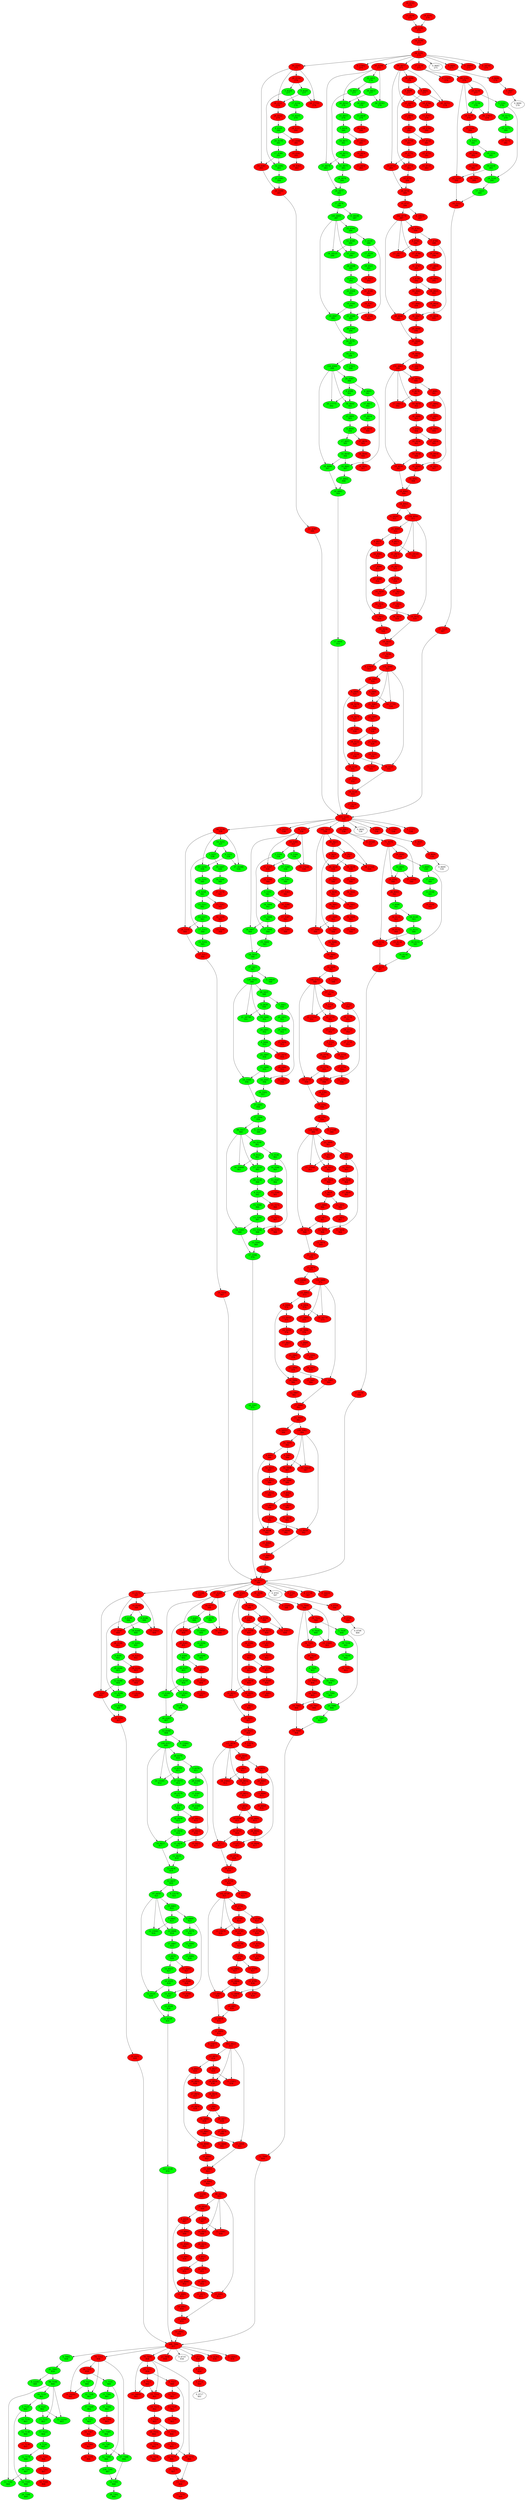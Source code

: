 digraph{
"16_4193\n270" [style=filled, fillcolor = red tooltip="tower_0/mixed_17x17x768b/branch7x7dbl/conv_4/batchnorm/batchnorm/mul_1"]
"16_4193\n270" -> "15_4194\n271"
"15_4194\n271" [style=filled, fillcolor = red tooltip="tower_0/mixed_17x17x768b/branch7x7dbl/conv_4/batchnorm/batchnorm/sub"]
"19_4192\n270" [style=filled, fillcolor = red tooltip="tower_0/mixed_17x17x768b/branch7x7dbl/conv_4/batchnorm/batchnorm/mul"]
"19_4192\n270" -> "19_4195\n272"
"19_4195\n272" [style=filled, fillcolor = red tooltip="tower_0/mixed_17x17x768b/branch7x7dbl/conv_4/batchnorm/batchnorm/add_1"]
"15_4194\n271" [style=filled, fillcolor = red tooltip="tower_0/mixed_17x17x768b/branch7x7dbl/conv_4/batchnorm/batchnorm/sub"]
"15_4194\n271" -> "19_4195\n272"
"19_4195\n272" [style=filled, fillcolor = red tooltip="tower_0/mixed_17x17x768b/branch7x7dbl/conv_4/batchnorm/batchnorm/add_1"]
"19_4195\n272" [style=filled, fillcolor = red tooltip="tower_0/mixed_17x17x768b/branch7x7dbl/conv_4/batchnorm/batchnorm/add_1"]
"19_4195\n272" -> "16_4196\n273"
"16_4196\n273" [style=filled, fillcolor = red tooltip="tower_0/mixed_17x17x768b/branch7x7dbl/conv_4/relu"]
"16_4196\n273" [style=filled, fillcolor = red tooltip="tower_0/mixed_17x17x768b/branch7x7dbl/conv_4/relu"]
"16_4196\n273" -> "64_4291\n274"
"64_4291\n274" [style=filled, fillcolor = red tooltip="tower_0/mixed_17x17x768b/concat"]
"64_4291\n274" [style=filled, fillcolor = red tooltip="tower_0/mixed_17x17x768b/concat"]
"64_4291\n274" -> "84_4305\n275"
"84_4305\n275" [style=filled, fillcolor = red tooltip="tower_0/mixed_17x17x768c/branch1x1/conv/conv2d"]
"64_4291\n274" -> "0_17902\n275"
"0_17902\n275" [style=filled, fillcolor = red tooltip="tower_0/gradients/tower_0/mixed_17x17x768c/branch1x1/conv/conv2d_grad/shapen"]
"64_4291\n274" -> "65_4398\n275"
"65_4398\n275" [style=filled, fillcolor = red tooltip="tower_0/mixed_17x17x768c/branch7x7/conv/conv2d"]
"64_4291\n274" -> "99_4677\n275"
"99_4677\n275" [style=filled, fillcolor = red tooltip="tower_0/mixed_17x17x768c/branch7x7dbl/conv/conv2d"]
"64_4291\n274" -> "37_5130\n275"
"37_5130\n275" [style=filled, fillcolor = red tooltip="tower_0/mixed_17x17x768c/branch_pool/avgpool/avgpool"]
"64_4291\n274" -> "0_9683\n275"
"0_9683\n275" [style=filled, fillcolor = white tooltip="tower_0/summaries/mixed_17x17x768b/concat/activations"]
"64_4291\n274" -> "0_9684\n275"
"0_9684\n275" [style=filled, fillcolor = red tooltip="tower_0/summaries/zero_fraction_11/equal"]
"64_4291\n274" -> "0_18464\n275"
"0_18464\n275" [style=filled, fillcolor = red tooltip="tower_0/gradients/tower_0/mixed_17x17x768c/branch7x7/conv/conv2d_grad/shapen"]
"64_4291\n274" -> "0_18744\n275"
"0_18744\n275" [style=filled, fillcolor = red tooltip="tower_0/gradients/tower_0/mixed_17x17x768c/branch7x7dbl/conv/conv2d_grad/shapen"]
"84_4305\n275" [style=filled, fillcolor = red tooltip="tower_0/mixed_17x17x768c/branch1x1/conv/conv2d"]
"84_4305\n275" -> "26_4318\n276"
"26_4318\n276" [style=filled, fillcolor = red tooltip="tower_0/mixed_17x17x768c/branch1x1/conv/batchnorm/moments/mean"]
"84_4305\n275" -> "18_4321\n278"
"18_4321\n278" [style=filled, fillcolor = red tooltip="tower_0/mixed_17x17x768c/branch1x1/conv/batchnorm/moments/squareddifference"]
"84_4305\n275" -> "20_17755\n278"
"20_17755\n278" [style=filled, fillcolor = red tooltip="tower_0/gradients/tower_0/mixed_17x17x768c/branch1x1/conv/batchnorm/moments/squareddifference_grad/sub"]
"84_4305\n275" -> "19_4381\n283"
"19_4381\n283" [style=filled, fillcolor = red tooltip="tower_0/mixed_17x17x768c/branch1x1/conv/batchnorm/batchnorm/mul"]
"65_4398\n275" [style=filled, fillcolor = red tooltip="tower_0/mixed_17x17x768c/branch7x7/conv/conv2d"]
"65_4398\n275" -> "22_4411\n276"
"22_4411\n276" [style=filled, fillcolor = green tooltip="tower_0/mixed_17x17x768c/branch7x7/conv/batchnorm/moments/mean"]
"65_4398\n275" -> "20_4414\n278"
"20_4414\n278" [style=filled, fillcolor = green tooltip="tower_0/mixed_17x17x768c/branch7x7/conv/batchnorm/moments/squareddifference"]
"65_4398\n275" -> "20_18393\n278"
"20_18393\n278" [style=filled, fillcolor = green tooltip="tower_0/gradients/tower_0/mixed_17x17x768c/branch7x7/conv/batchnorm/moments/squareddifference_grad/sub"]
"65_4398\n275" -> "21_4474\n283"
"21_4474\n283" [style=filled, fillcolor = green tooltip="tower_0/mixed_17x17x768c/branch7x7/conv/batchnorm/batchnorm/mul"]
"99_4677\n275" [style=filled, fillcolor = red tooltip="tower_0/mixed_17x17x768c/branch7x7dbl/conv/conv2d"]
"99_4677\n275" -> "30_4690\n276"
"30_4690\n276" [style=filled, fillcolor = red tooltip="tower_0/mixed_17x17x768c/branch7x7dbl/conv/batchnorm/moments/mean"]
"99_4677\n275" -> "21_4693\n278"
"21_4693\n278" [style=filled, fillcolor = red tooltip="tower_0/mixed_17x17x768c/branch7x7dbl/conv/batchnorm/moments/squareddifference"]
"99_4677\n275" -> "20_18711\n278"
"20_18711\n278" [style=filled, fillcolor = red tooltip="tower_0/gradients/tower_0/mixed_17x17x768c/branch7x7dbl/conv/batchnorm/moments/squareddifference_grad/sub"]
"99_4677\n275" -> "19_4753\n283"
"19_4753\n283" [style=filled, fillcolor = red tooltip="tower_0/mixed_17x17x768c/branch7x7dbl/conv/batchnorm/batchnorm/mul"]
"37_5130\n275" [style=filled, fillcolor = red tooltip="tower_0/mixed_17x17x768c/branch_pool/avgpool/avgpool"]
"37_5130\n275" -> "69_5143\n276"
"69_5143\n276" [style=filled, fillcolor = red tooltip="tower_0/mixed_17x17x768c/branch_pool/conv/conv2d"]
"37_5130\n275" -> "0_17935\n276"
"0_17935\n276" [style=filled, fillcolor = red tooltip="tower_0/gradients/tower_0/mixed_17x17x768c/branch_pool/conv/conv2d_grad/shapen"]
"0_9684\n275" [style=filled, fillcolor = red tooltip="tower_0/summaries/zero_fraction_11/equal"]
"0_9684\n275" -> "0_9686\n276"
"0_9686\n276" [style=filled, fillcolor = red tooltip="tower_0/summaries/zero_fraction_11/cast"]
"26_4318\n276" [style=filled, fillcolor = red tooltip="tower_0/mixed_17x17x768c/branch1x1/conv/batchnorm/moments/mean"]
"26_4318\n276" -> "0_4320\n277"
"0_4320\n277" [style=filled, fillcolor = green tooltip="tower_0/mixed_17x17x768c/branch1x1/conv/batchnorm/moments/stopgradient"]
"26_4318\n276" -> "5_4324\n277"
"5_4324\n277" [style=filled, fillcolor = green tooltip="tower_0/mixed_17x17x768c/branch1x1/conv/batchnorm/moments/squeeze"]
"22_4411\n276" [style=filled, fillcolor = green tooltip="tower_0/mixed_17x17x768c/branch7x7/conv/batchnorm/moments/mean"]
"22_4411\n276" -> "26_4413\n277"
"26_4413\n277" [style=filled, fillcolor = green tooltip="tower_0/mixed_17x17x768c/branch7x7/conv/batchnorm/moments/stopgradient"]
"22_4411\n276" -> "6_4417\n277"
"6_4417\n277" [style=filled, fillcolor = green tooltip="tower_0/mixed_17x17x768c/branch7x7/conv/batchnorm/moments/squeeze"]
"30_4690\n276" [style=filled, fillcolor = red tooltip="tower_0/mixed_17x17x768c/branch7x7dbl/conv/batchnorm/moments/mean"]
"30_4690\n276" -> "0_4692\n277"
"0_4692\n277" [style=filled, fillcolor = red tooltip="tower_0/mixed_17x17x768c/branch7x7dbl/conv/batchnorm/moments/stopgradient"]
"30_4690\n276" -> "6_4696\n277"
"6_4696\n277" [style=filled, fillcolor = red tooltip="tower_0/mixed_17x17x768c/branch7x7dbl/conv/batchnorm/moments/squeeze"]
"69_5143\n276" [style=filled, fillcolor = red tooltip="tower_0/mixed_17x17x768c/branch_pool/conv/conv2d"]
"69_5143\n276" -> "23_5156\n277"
"23_5156\n277" [style=filled, fillcolor = red tooltip="tower_0/mixed_17x17x768c/branch_pool/conv/batchnorm/moments/mean"]
"69_5143\n276" -> "18_5159\n279"
"18_5159\n279" [style=filled, fillcolor = red tooltip="tower_0/mixed_17x17x768c/branch_pool/conv/batchnorm/moments/squareddifference"]
"69_5143\n276" -> "24_17815\n279"
"24_17815\n279" [style=filled, fillcolor = red tooltip="tower_0/gradients/tower_0/mixed_17x17x768c/branch_pool/conv/batchnorm/moments/squareddifference_grad/sub"]
"69_5143\n276" -> "22_5219\n284"
"22_5219\n284" [style=filled, fillcolor = red tooltip="tower_0/mixed_17x17x768c/branch_pool/conv/batchnorm/batchnorm/mul"]
"0_9686\n276" [style=filled, fillcolor = red tooltip="tower_0/summaries/zero_fraction_11/cast"]
"0_9686\n276" -> "0_9687\n277"
"0_9687\n277" [style=filled, fillcolor = red tooltip="tower_0/summaries/zero_fraction_11/mean"]
"0_4320\n277" [style=filled, fillcolor = green tooltip="tower_0/mixed_17x17x768c/branch1x1/conv/batchnorm/moments/stopgradient"]
"0_4320\n277" -> "18_4321\n278"
"18_4321\n278" [style=filled, fillcolor = red tooltip="tower_0/mixed_17x17x768c/branch1x1/conv/batchnorm/moments/squareddifference"]
"0_4320\n277" -> "20_17755\n278"
"20_17755\n278" [style=filled, fillcolor = red tooltip="tower_0/gradients/tower_0/mixed_17x17x768c/branch1x1/conv/batchnorm/moments/squareddifference_grad/sub"]
"5_4324\n277" [style=filled, fillcolor = green tooltip="tower_0/mixed_17x17x768c/branch1x1/conv/batchnorm/moments/squeeze"]
"5_4324\n277" -> "17_4334\n278"
"17_4334\n278" [style=filled, fillcolor = green tooltip="tower_0/mixed_17x17x768c/branch1x1/conv/batchnorm/assignmovingavg/mixed_17x17x768c/branch1x1/conv/batchnorm/moving_mean/sub"]
"5_4324\n277" -> "32_4382\n283"
"32_4382\n283" [style=filled, fillcolor = green tooltip="tower_0/mixed_17x17x768c/branch1x1/conv/batchnorm/batchnorm/mul_1"]
"26_4413\n277" [style=filled, fillcolor = green tooltip="tower_0/mixed_17x17x768c/branch7x7/conv/batchnorm/moments/stopgradient"]
"26_4413\n277" -> "20_4414\n278"
"20_4414\n278" [style=filled, fillcolor = green tooltip="tower_0/mixed_17x17x768c/branch7x7/conv/batchnorm/moments/squareddifference"]
"26_4413\n277" -> "20_18393\n278"
"20_18393\n278" [style=filled, fillcolor = green tooltip="tower_0/gradients/tower_0/mixed_17x17x768c/branch7x7/conv/batchnorm/moments/squareddifference_grad/sub"]
"6_4417\n277" [style=filled, fillcolor = green tooltip="tower_0/mixed_17x17x768c/branch7x7/conv/batchnorm/moments/squeeze"]
"6_4417\n277" -> "18_4427\n278"
"18_4427\n278" [style=filled, fillcolor = green tooltip="tower_0/mixed_17x17x768c/branch7x7/conv/batchnorm/assignmovingavg/mixed_17x17x768c/branch7x7/conv/batchnorm/moving_mean/sub"]
"6_4417\n277" -> "21_4475\n283"
"21_4475\n283" [style=filled, fillcolor = green tooltip="tower_0/mixed_17x17x768c/branch7x7/conv/batchnorm/batchnorm/mul_1"]
"0_4692\n277" [style=filled, fillcolor = red tooltip="tower_0/mixed_17x17x768c/branch7x7dbl/conv/batchnorm/moments/stopgradient"]
"0_4692\n277" -> "21_4693\n278"
"21_4693\n278" [style=filled, fillcolor = red tooltip="tower_0/mixed_17x17x768c/branch7x7dbl/conv/batchnorm/moments/squareddifference"]
"0_4692\n277" -> "20_18711\n278"
"20_18711\n278" [style=filled, fillcolor = red tooltip="tower_0/gradients/tower_0/mixed_17x17x768c/branch7x7dbl/conv/batchnorm/moments/squareddifference_grad/sub"]
"6_4696\n277" [style=filled, fillcolor = red tooltip="tower_0/mixed_17x17x768c/branch7x7dbl/conv/batchnorm/moments/squeeze"]
"6_4696\n277" -> "16_4706\n278"
"16_4706\n278" [style=filled, fillcolor = red tooltip="tower_0/mixed_17x17x768c/branch7x7dbl/conv/batchnorm/assignmovingavg/mixed_17x17x768c/branch7x7dbl/conv/batchnorm/moving_mean/sub"]
"6_4696\n277" -> "23_4754\n283"
"23_4754\n283" [style=filled, fillcolor = red tooltip="tower_0/mixed_17x17x768c/branch7x7dbl/conv/batchnorm/batchnorm/mul_1"]
"23_5156\n277" [style=filled, fillcolor = red tooltip="tower_0/mixed_17x17x768c/branch_pool/conv/batchnorm/moments/mean"]
"23_5156\n277" -> "37_5158\n278"
"37_5158\n278" [style=filled, fillcolor = green tooltip="tower_0/mixed_17x17x768c/branch_pool/conv/batchnorm/moments/stopgradient"]
"23_5156\n277" -> "5_5162\n278"
"5_5162\n278" [style=filled, fillcolor = green tooltip="tower_0/mixed_17x17x768c/branch_pool/conv/batchnorm/moments/squeeze"]
"0_9687\n277" [style=filled, fillcolor = red tooltip="tower_0/summaries/zero_fraction_11/mean"]
"0_9687\n277" -> "0_9690\n278"
"0_9690\n278" [style=filled, fillcolor = white tooltip="tower_0/summaries/mixed_17x17x768b/concat/sparsity"]
"18_4321\n278" [style=filled, fillcolor = red tooltip="tower_0/mixed_17x17x768c/branch1x1/conv/batchnorm/moments/squareddifference"]
"18_4321\n278" -> "26_4322\n279"
"26_4322\n279" [style=filled, fillcolor = red tooltip="tower_0/mixed_17x17x768c/branch1x1/conv/batchnorm/moments/variance"]
"17_4334\n278" [style=filled, fillcolor = green tooltip="tower_0/mixed_17x17x768c/branch1x1/conv/batchnorm/assignmovingavg/mixed_17x17x768c/branch1x1/conv/batchnorm/moving_mean/sub"]
"17_4334\n278" -> "15_4335\n279"
"15_4335\n279" [style=filled, fillcolor = green tooltip="tower_0/mixed_17x17x768c/branch1x1/conv/batchnorm/assignmovingavg/mixed_17x17x768c/branch1x1/conv/batchnorm/moving_mean/mul"]
"20_4414\n278" [style=filled, fillcolor = green tooltip="tower_0/mixed_17x17x768c/branch7x7/conv/batchnorm/moments/squareddifference"]
"20_4414\n278" -> "21_4415\n279"
"21_4415\n279" [style=filled, fillcolor = green tooltip="tower_0/mixed_17x17x768c/branch7x7/conv/batchnorm/moments/variance"]
"18_4427\n278" [style=filled, fillcolor = green tooltip="tower_0/mixed_17x17x768c/branch7x7/conv/batchnorm/assignmovingavg/mixed_17x17x768c/branch7x7/conv/batchnorm/moving_mean/sub"]
"18_4427\n278" -> "15_4428\n279"
"15_4428\n279" [style=filled, fillcolor = green tooltip="tower_0/mixed_17x17x768c/branch7x7/conv/batchnorm/assignmovingavg/mixed_17x17x768c/branch7x7/conv/batchnorm/moving_mean/mul"]
"21_4693\n278" [style=filled, fillcolor = red tooltip="tower_0/mixed_17x17x768c/branch7x7dbl/conv/batchnorm/moments/squareddifference"]
"21_4693\n278" -> "23_4694\n279"
"23_4694\n279" [style=filled, fillcolor = red tooltip="tower_0/mixed_17x17x768c/branch7x7dbl/conv/batchnorm/moments/variance"]
"16_4706\n278" [style=filled, fillcolor = red tooltip="tower_0/mixed_17x17x768c/branch7x7dbl/conv/batchnorm/assignmovingavg/mixed_17x17x768c/branch7x7dbl/conv/batchnorm/moving_mean/sub"]
"16_4706\n278" -> "15_4707\n279"
"15_4707\n279" [style=filled, fillcolor = red tooltip="tower_0/mixed_17x17x768c/branch7x7dbl/conv/batchnorm/assignmovingavg/mixed_17x17x768c/branch7x7dbl/conv/batchnorm/moving_mean/mul"]
"37_5158\n278" [style=filled, fillcolor = green tooltip="tower_0/mixed_17x17x768c/branch_pool/conv/batchnorm/moments/stopgradient"]
"37_5158\n278" -> "18_5159\n279"
"18_5159\n279" [style=filled, fillcolor = red tooltip="tower_0/mixed_17x17x768c/branch_pool/conv/batchnorm/moments/squareddifference"]
"37_5158\n278" -> "24_17815\n279"
"24_17815\n279" [style=filled, fillcolor = red tooltip="tower_0/gradients/tower_0/mixed_17x17x768c/branch_pool/conv/batchnorm/moments/squareddifference_grad/sub"]
"5_5162\n278" [style=filled, fillcolor = green tooltip="tower_0/mixed_17x17x768c/branch_pool/conv/batchnorm/moments/squeeze"]
"5_5162\n278" -> "18_5172\n279"
"18_5172\n279" [style=filled, fillcolor = green tooltip="tower_0/mixed_17x17x768c/branch_pool/conv/batchnorm/assignmovingavg/mixed_17x17x768c/branch_pool/conv/batchnorm/moving_mean/sub"]
"5_5162\n278" -> "24_5220\n284"
"24_5220\n284" [style=filled, fillcolor = green tooltip="tower_0/mixed_17x17x768c/branch_pool/conv/batchnorm/batchnorm/mul_1"]
"26_4322\n279" [style=filled, fillcolor = red tooltip="tower_0/mixed_17x17x768c/branch1x1/conv/batchnorm/moments/variance"]
"26_4322\n279" -> "4_4325\n280"
"4_4325\n280" [style=filled, fillcolor = green tooltip="tower_0/mixed_17x17x768c/branch1x1/conv/batchnorm/moments/squeeze_1"]
"15_4335\n279" [style=filled, fillcolor = green tooltip="tower_0/mixed_17x17x768c/branch1x1/conv/batchnorm/assignmovingavg/mixed_17x17x768c/branch1x1/conv/batchnorm/moving_mean/mul"]
"15_4335\n279" -> "18_4337\n280"
"18_4337\n280" [style=filled, fillcolor = red tooltip="tower_0/mixed_17x17x768c/branch1x1/conv/batchnorm/assignmovingavg/mixed_17x17x768c/branch1x1/conv/batchnorm/moving_mean/mixed_17x17x768c/branch1x1/conv/batchnorm/mixed_17x17x768c/branch1x1/conv/batchnorm/moving_mean"]
"21_4415\n279" [style=filled, fillcolor = green tooltip="tower_0/mixed_17x17x768c/branch7x7/conv/batchnorm/moments/variance"]
"21_4415\n279" -> "5_4418\n280"
"5_4418\n280" [style=filled, fillcolor = green tooltip="tower_0/mixed_17x17x768c/branch7x7/conv/batchnorm/moments/squeeze_1"]
"15_4428\n279" [style=filled, fillcolor = green tooltip="tower_0/mixed_17x17x768c/branch7x7/conv/batchnorm/assignmovingavg/mixed_17x17x768c/branch7x7/conv/batchnorm/moving_mean/mul"]
"15_4428\n279" -> "18_4430\n280"
"18_4430\n280" [style=filled, fillcolor = red tooltip="tower_0/mixed_17x17x768c/branch7x7/conv/batchnorm/assignmovingavg/mixed_17x17x768c/branch7x7/conv/batchnorm/moving_mean/mixed_17x17x768c/branch7x7/conv/batchnorm/mixed_17x17x768c/branch7x7/conv/batchnorm/moving_mean"]
"23_4694\n279" [style=filled, fillcolor = red tooltip="tower_0/mixed_17x17x768c/branch7x7dbl/conv/batchnorm/moments/variance"]
"23_4694\n279" -> "5_4697\n280"
"5_4697\n280" [style=filled, fillcolor = red tooltip="tower_0/mixed_17x17x768c/branch7x7dbl/conv/batchnorm/moments/squeeze_1"]
"15_4707\n279" [style=filled, fillcolor = red tooltip="tower_0/mixed_17x17x768c/branch7x7dbl/conv/batchnorm/assignmovingavg/mixed_17x17x768c/branch7x7dbl/conv/batchnorm/moving_mean/mul"]
"15_4707\n279" -> "18_4709\n280"
"18_4709\n280" [style=filled, fillcolor = red tooltip="tower_0/mixed_17x17x768c/branch7x7dbl/conv/batchnorm/assignmovingavg/mixed_17x17x768c/branch7x7dbl/conv/batchnorm/moving_mean/mixed_17x17x768c/branch7x7dbl/conv/batchnorm/mixed_17x17x768c/branch7x7dbl/conv/batchnorm/moving_mean"]
"18_5159\n279" [style=filled, fillcolor = red tooltip="tower_0/mixed_17x17x768c/branch_pool/conv/batchnorm/moments/squareddifference"]
"18_5159\n279" -> "22_5160\n280"
"22_5160\n280" [style=filled, fillcolor = red tooltip="tower_0/mixed_17x17x768c/branch_pool/conv/batchnorm/moments/variance"]
"18_5172\n279" [style=filled, fillcolor = green tooltip="tower_0/mixed_17x17x768c/branch_pool/conv/batchnorm/assignmovingavg/mixed_17x17x768c/branch_pool/conv/batchnorm/moving_mean/sub"]
"18_5172\n279" -> "15_5173\n280"
"15_5173\n280" [style=filled, fillcolor = green tooltip="tower_0/mixed_17x17x768c/branch_pool/conv/batchnorm/assignmovingavg/mixed_17x17x768c/branch_pool/conv/batchnorm/moving_mean/mul"]
"4_4325\n280" [style=filled, fillcolor = green tooltip="tower_0/mixed_17x17x768c/branch1x1/conv/batchnorm/moments/squeeze_1"]
"4_4325\n280" -> "17_4360\n281"
"17_4360\n281" [style=filled, fillcolor = red tooltip="tower_0/mixed_17x17x768c/branch1x1/conv/batchnorm/assignmovingavg_1/mixed_17x17x768c/branch1x1/conv/batchnorm/moving_variance/sub"]
"4_4325\n280" -> "20_4378\n281"
"20_4378\n281" [style=filled, fillcolor = green tooltip="tower_0/mixed_17x17x768c/branch1x1/conv/batchnorm/batchnorm/add"]
"5_4418\n280" [style=filled, fillcolor = green tooltip="tower_0/mixed_17x17x768c/branch7x7/conv/batchnorm/moments/squeeze_1"]
"5_4418\n280" -> "17_4453\n281"
"17_4453\n281" [style=filled, fillcolor = red tooltip="tower_0/mixed_17x17x768c/branch7x7/conv/batchnorm/assignmovingavg_1/mixed_17x17x768c/branch7x7/conv/batchnorm/moving_variance/sub"]
"5_4418\n280" -> "19_4471\n281"
"19_4471\n281" [style=filled, fillcolor = green tooltip="tower_0/mixed_17x17x768c/branch7x7/conv/batchnorm/batchnorm/add"]
"5_4697\n280" [style=filled, fillcolor = red tooltip="tower_0/mixed_17x17x768c/branch7x7dbl/conv/batchnorm/moments/squeeze_1"]
"5_4697\n280" -> "17_4732\n281"
"17_4732\n281" [style=filled, fillcolor = red tooltip="tower_0/mixed_17x17x768c/branch7x7dbl/conv/batchnorm/assignmovingavg_1/mixed_17x17x768c/branch7x7dbl/conv/batchnorm/moving_variance/sub"]
"5_4697\n280" -> "19_4750\n281"
"19_4750\n281" [style=filled, fillcolor = red tooltip="tower_0/mixed_17x17x768c/branch7x7dbl/conv/batchnorm/batchnorm/add"]
"22_5160\n280" [style=filled, fillcolor = red tooltip="tower_0/mixed_17x17x768c/branch_pool/conv/batchnorm/moments/variance"]
"22_5160\n280" -> "4_5163\n281"
"4_5163\n281" [style=filled, fillcolor = green tooltip="tower_0/mixed_17x17x768c/branch_pool/conv/batchnorm/moments/squeeze_1"]
"15_5173\n280" [style=filled, fillcolor = green tooltip="tower_0/mixed_17x17x768c/branch_pool/conv/batchnorm/assignmovingavg/mixed_17x17x768c/branch_pool/conv/batchnorm/moving_mean/mul"]
"15_5173\n280" -> "17_5175\n281"
"17_5175\n281" [style=filled, fillcolor = red tooltip="tower_0/mixed_17x17x768c/branch_pool/conv/batchnorm/assignmovingavg/mixed_17x17x768c/branch_pool/conv/batchnorm/moving_mean/mixed_17x17x768c/branch_pool/conv/batchnorm/mixed_17x17x768c/branch_pool/conv/batchnorm/moving_mean"]
"17_4360\n281" [style=filled, fillcolor = red tooltip="tower_0/mixed_17x17x768c/branch1x1/conv/batchnorm/assignmovingavg_1/mixed_17x17x768c/branch1x1/conv/batchnorm/moving_variance/sub"]
"17_4360\n281" -> "19_4361\n282"
"19_4361\n282" [style=filled, fillcolor = red tooltip="tower_0/mixed_17x17x768c/branch1x1/conv/batchnorm/assignmovingavg_1/mixed_17x17x768c/branch1x1/conv/batchnorm/moving_variance/mul"]
"20_4378\n281" [style=filled, fillcolor = green tooltip="tower_0/mixed_17x17x768c/branch1x1/conv/batchnorm/batchnorm/add"]
"20_4378\n281" -> "17_4380\n282"
"17_4380\n282" [style=filled, fillcolor = green tooltip="tower_0/mixed_17x17x768c/branch1x1/conv/batchnorm/batchnorm/rsqrt"]
"17_4453\n281" [style=filled, fillcolor = red tooltip="tower_0/mixed_17x17x768c/branch7x7/conv/batchnorm/assignmovingavg_1/mixed_17x17x768c/branch7x7/conv/batchnorm/moving_variance/sub"]
"17_4453\n281" -> "16_4454\n282"
"16_4454\n282" [style=filled, fillcolor = red tooltip="tower_0/mixed_17x17x768c/branch7x7/conv/batchnorm/assignmovingavg_1/mixed_17x17x768c/branch7x7/conv/batchnorm/moving_variance/mul"]
"19_4471\n281" [style=filled, fillcolor = green tooltip="tower_0/mixed_17x17x768c/branch7x7/conv/batchnorm/batchnorm/add"]
"19_4471\n281" -> "14_4473\n282"
"14_4473\n282" [style=filled, fillcolor = green tooltip="tower_0/mixed_17x17x768c/branch7x7/conv/batchnorm/batchnorm/rsqrt"]
"17_4732\n281" [style=filled, fillcolor = red tooltip="tower_0/mixed_17x17x768c/branch7x7dbl/conv/batchnorm/assignmovingavg_1/mixed_17x17x768c/branch7x7dbl/conv/batchnorm/moving_variance/sub"]
"17_4732\n281" -> "22_4733\n282"
"22_4733\n282" [style=filled, fillcolor = red tooltip="tower_0/mixed_17x17x768c/branch7x7dbl/conv/batchnorm/assignmovingavg_1/mixed_17x17x768c/branch7x7dbl/conv/batchnorm/moving_variance/mul"]
"19_4750\n281" [style=filled, fillcolor = red tooltip="tower_0/mixed_17x17x768c/branch7x7dbl/conv/batchnorm/batchnorm/add"]
"19_4750\n281" -> "20_4752\n282"
"20_4752\n282" [style=filled, fillcolor = red tooltip="tower_0/mixed_17x17x768c/branch7x7dbl/conv/batchnorm/batchnorm/rsqrt"]
"4_5163\n281" [style=filled, fillcolor = green tooltip="tower_0/mixed_17x17x768c/branch_pool/conv/batchnorm/moments/squeeze_1"]
"4_5163\n281" -> "18_5198\n282"
"18_5198\n282" [style=filled, fillcolor = red tooltip="tower_0/mixed_17x17x768c/branch_pool/conv/batchnorm/assignmovingavg_1/mixed_17x17x768c/branch_pool/conv/batchnorm/moving_variance/sub"]
"4_5163\n281" -> "19_5216\n282"
"19_5216\n282" [style=filled, fillcolor = green tooltip="tower_0/mixed_17x17x768c/branch_pool/conv/batchnorm/batchnorm/add"]
"17_4380\n282" [style=filled, fillcolor = green tooltip="tower_0/mixed_17x17x768c/branch1x1/conv/batchnorm/batchnorm/rsqrt"]
"17_4380\n282" -> "19_4381\n283"
"19_4381\n283" [style=filled, fillcolor = red tooltip="tower_0/mixed_17x17x768c/branch1x1/conv/batchnorm/batchnorm/mul"]
"17_4380\n282" -> "32_4382\n283"
"32_4382\n283" [style=filled, fillcolor = green tooltip="tower_0/mixed_17x17x768c/branch1x1/conv/batchnorm/batchnorm/mul_1"]
"19_4361\n282" [style=filled, fillcolor = red tooltip="tower_0/mixed_17x17x768c/branch1x1/conv/batchnorm/assignmovingavg_1/mixed_17x17x768c/branch1x1/conv/batchnorm/moving_variance/mul"]
"19_4361\n282" -> "16_4363\n283"
"16_4363\n283" [style=filled, fillcolor = red tooltip="tower_0/mixed_17x17x768c/branch1x1/conv/batchnorm/assignmovingavg_1/mixed_17x17x768c/branch1x1/conv/batchnorm/moving_variance/mixed_17x17x768c/branch1x1/conv/batchnorm/mixed_17x17x768c/branch1x1/conv/batchnorm/moving_variance"]
"14_4473\n282" [style=filled, fillcolor = green tooltip="tower_0/mixed_17x17x768c/branch7x7/conv/batchnorm/batchnorm/rsqrt"]
"14_4473\n282" -> "21_4474\n283"
"21_4474\n283" [style=filled, fillcolor = green tooltip="tower_0/mixed_17x17x768c/branch7x7/conv/batchnorm/batchnorm/mul"]
"14_4473\n282" -> "21_4475\n283"
"21_4475\n283" [style=filled, fillcolor = green tooltip="tower_0/mixed_17x17x768c/branch7x7/conv/batchnorm/batchnorm/mul_1"]
"16_4454\n282" [style=filled, fillcolor = red tooltip="tower_0/mixed_17x17x768c/branch7x7/conv/batchnorm/assignmovingavg_1/mixed_17x17x768c/branch7x7/conv/batchnorm/moving_variance/mul"]
"16_4454\n282" -> "15_4456\n283"
"15_4456\n283" [style=filled, fillcolor = red tooltip="tower_0/mixed_17x17x768c/branch7x7/conv/batchnorm/assignmovingavg_1/mixed_17x17x768c/branch7x7/conv/batchnorm/moving_variance/mixed_17x17x768c/branch7x7/conv/batchnorm/mixed_17x17x768c/branch7x7/conv/batchnorm/moving_variance"]
"20_4752\n282" [style=filled, fillcolor = red tooltip="tower_0/mixed_17x17x768c/branch7x7dbl/conv/batchnorm/batchnorm/rsqrt"]
"20_4752\n282" -> "19_4753\n283"
"19_4753\n283" [style=filled, fillcolor = red tooltip="tower_0/mixed_17x17x768c/branch7x7dbl/conv/batchnorm/batchnorm/mul"]
"20_4752\n282" -> "23_4754\n283"
"23_4754\n283" [style=filled, fillcolor = red tooltip="tower_0/mixed_17x17x768c/branch7x7dbl/conv/batchnorm/batchnorm/mul_1"]
"22_4733\n282" [style=filled, fillcolor = red tooltip="tower_0/mixed_17x17x768c/branch7x7dbl/conv/batchnorm/assignmovingavg_1/mixed_17x17x768c/branch7x7dbl/conv/batchnorm/moving_variance/mul"]
"22_4733\n282" -> "25_4735\n283"
"25_4735\n283" [style=filled, fillcolor = red tooltip="tower_0/mixed_17x17x768c/branch7x7dbl/conv/batchnorm/assignmovingavg_1/mixed_17x17x768c/branch7x7dbl/conv/batchnorm/moving_variance/mixed_17x17x768c/branch7x7dbl/conv/batchnorm/mixed_17x17x768c/branch7x7dbl/conv/batchnorm/moving_variance"]
"18_5198\n282" [style=filled, fillcolor = red tooltip="tower_0/mixed_17x17x768c/branch_pool/conv/batchnorm/assignmovingavg_1/mixed_17x17x768c/branch_pool/conv/batchnorm/moving_variance/sub"]
"18_5198\n282" -> "22_5199\n283"
"22_5199\n283" [style=filled, fillcolor = red tooltip="tower_0/mixed_17x17x768c/branch_pool/conv/batchnorm/assignmovingavg_1/mixed_17x17x768c/branch_pool/conv/batchnorm/moving_variance/mul"]
"19_5216\n282" [style=filled, fillcolor = green tooltip="tower_0/mixed_17x17x768c/branch_pool/conv/batchnorm/batchnorm/add"]
"19_5216\n282" -> "19_5218\n283"
"19_5218\n283" [style=filled, fillcolor = green tooltip="tower_0/mixed_17x17x768c/branch_pool/conv/batchnorm/batchnorm/rsqrt"]
"32_4382\n283" [style=filled, fillcolor = green tooltip="tower_0/mixed_17x17x768c/branch1x1/conv/batchnorm/batchnorm/mul_1"]
"32_4382\n283" -> "23_4383\n284"
"23_4383\n284" [style=filled, fillcolor = green tooltip="tower_0/mixed_17x17x768c/branch1x1/conv/batchnorm/batchnorm/sub"]
"21_4475\n283" [style=filled, fillcolor = green tooltip="tower_0/mixed_17x17x768c/branch7x7/conv/batchnorm/batchnorm/mul_1"]
"21_4475\n283" -> "24_4476\n284"
"24_4476\n284" [style=filled, fillcolor = green tooltip="tower_0/mixed_17x17x768c/branch7x7/conv/batchnorm/batchnorm/sub"]
"23_4754\n283" [style=filled, fillcolor = red tooltip="tower_0/mixed_17x17x768c/branch7x7dbl/conv/batchnorm/batchnorm/mul_1"]
"23_4754\n283" -> "19_4755\n284"
"19_4755\n284" [style=filled, fillcolor = red tooltip="tower_0/mixed_17x17x768c/branch7x7dbl/conv/batchnorm/batchnorm/sub"]
"19_5218\n283" [style=filled, fillcolor = green tooltip="tower_0/mixed_17x17x768c/branch_pool/conv/batchnorm/batchnorm/rsqrt"]
"19_5218\n283" -> "22_5219\n284"
"22_5219\n284" [style=filled, fillcolor = red tooltip="tower_0/mixed_17x17x768c/branch_pool/conv/batchnorm/batchnorm/mul"]
"19_5218\n283" -> "24_5220\n284"
"24_5220\n284" [style=filled, fillcolor = green tooltip="tower_0/mixed_17x17x768c/branch_pool/conv/batchnorm/batchnorm/mul_1"]
"22_5199\n283" [style=filled, fillcolor = red tooltip="tower_0/mixed_17x17x768c/branch_pool/conv/batchnorm/assignmovingavg_1/mixed_17x17x768c/branch_pool/conv/batchnorm/moving_variance/mul"]
"22_5199\n283" -> "18_5201\n284"
"18_5201\n284" [style=filled, fillcolor = red tooltip="tower_0/mixed_17x17x768c/branch_pool/conv/batchnorm/assignmovingavg_1/mixed_17x17x768c/branch_pool/conv/batchnorm/moving_variance/mixed_17x17x768c/branch_pool/conv/batchnorm/mixed_17x17x768c/branch_pool/conv/batchnorm/moving_variance"]
"19_4381\n283" [style=filled, fillcolor = red tooltip="tower_0/mixed_17x17x768c/branch1x1/conv/batchnorm/batchnorm/mul"]
"19_4381\n283" -> "20_4384\n285"
"20_4384\n285" [style=filled, fillcolor = red tooltip="tower_0/mixed_17x17x768c/branch1x1/conv/batchnorm/batchnorm/add_1"]
"23_4383\n284" [style=filled, fillcolor = green tooltip="tower_0/mixed_17x17x768c/branch1x1/conv/batchnorm/batchnorm/sub"]
"23_4383\n284" -> "20_4384\n285"
"20_4384\n285" [style=filled, fillcolor = red tooltip="tower_0/mixed_17x17x768c/branch1x1/conv/batchnorm/batchnorm/add_1"]
"21_4474\n283" [style=filled, fillcolor = green tooltip="tower_0/mixed_17x17x768c/branch7x7/conv/batchnorm/batchnorm/mul"]
"21_4474\n283" -> "24_4477\n285"
"24_4477\n285" [style=filled, fillcolor = green tooltip="tower_0/mixed_17x17x768c/branch7x7/conv/batchnorm/batchnorm/add_1"]
"24_4476\n284" [style=filled, fillcolor = green tooltip="tower_0/mixed_17x17x768c/branch7x7/conv/batchnorm/batchnorm/sub"]
"24_4476\n284" -> "24_4477\n285"
"24_4477\n285" [style=filled, fillcolor = green tooltip="tower_0/mixed_17x17x768c/branch7x7/conv/batchnorm/batchnorm/add_1"]
"19_4753\n283" [style=filled, fillcolor = red tooltip="tower_0/mixed_17x17x768c/branch7x7dbl/conv/batchnorm/batchnorm/mul"]
"19_4753\n283" -> "24_4756\n285"
"24_4756\n285" [style=filled, fillcolor = red tooltip="tower_0/mixed_17x17x768c/branch7x7dbl/conv/batchnorm/batchnorm/add_1"]
"19_4755\n284" [style=filled, fillcolor = red tooltip="tower_0/mixed_17x17x768c/branch7x7dbl/conv/batchnorm/batchnorm/sub"]
"19_4755\n284" -> "24_4756\n285"
"24_4756\n285" [style=filled, fillcolor = red tooltip="tower_0/mixed_17x17x768c/branch7x7dbl/conv/batchnorm/batchnorm/add_1"]
"24_5220\n284" [style=filled, fillcolor = green tooltip="tower_0/mixed_17x17x768c/branch_pool/conv/batchnorm/batchnorm/mul_1"]
"24_5220\n284" -> "17_5221\n285"
"17_5221\n285" [style=filled, fillcolor = green tooltip="tower_0/mixed_17x17x768c/branch_pool/conv/batchnorm/batchnorm/sub"]
"20_4384\n285" [style=filled, fillcolor = red tooltip="tower_0/mixed_17x17x768c/branch1x1/conv/batchnorm/batchnorm/add_1"]
"20_4384\n285" -> "21_4385\n286"
"21_4385\n286" [style=filled, fillcolor = red tooltip="tower_0/mixed_17x17x768c/branch1x1/conv/relu"]
"24_4477\n285" [style=filled, fillcolor = green tooltip="tower_0/mixed_17x17x768c/branch7x7/conv/batchnorm/batchnorm/add_1"]
"24_4477\n285" -> "17_4478\n286"
"17_4478\n286" [style=filled, fillcolor = green tooltip="tower_0/mixed_17x17x768c/branch7x7/conv/relu"]
"24_4756\n285" [style=filled, fillcolor = red tooltip="tower_0/mixed_17x17x768c/branch7x7dbl/conv/batchnorm/batchnorm/add_1"]
"24_4756\n285" -> "19_4757\n286"
"19_4757\n286" [style=filled, fillcolor = red tooltip="tower_0/mixed_17x17x768c/branch7x7dbl/conv/relu"]
"22_5219\n284" [style=filled, fillcolor = red tooltip="tower_0/mixed_17x17x768c/branch_pool/conv/batchnorm/batchnorm/mul"]
"22_5219\n284" -> "18_5222\n286"
"18_5222\n286" [style=filled, fillcolor = red tooltip="tower_0/mixed_17x17x768c/branch_pool/conv/batchnorm/batchnorm/add_1"]
"17_5221\n285" [style=filled, fillcolor = green tooltip="tower_0/mixed_17x17x768c/branch_pool/conv/batchnorm/batchnorm/sub"]
"17_5221\n285" -> "18_5222\n286"
"18_5222\n286" [style=filled, fillcolor = red tooltip="tower_0/mixed_17x17x768c/branch_pool/conv/batchnorm/batchnorm/add_1"]
"17_4478\n286" [style=filled, fillcolor = green tooltip="tower_0/mixed_17x17x768c/branch7x7/conv/relu"]
"17_4478\n286" -> "145_4491\n287"
"145_4491\n287" [style=filled, fillcolor = green tooltip="tower_0/mixed_17x17x768c/branch7x7/conv_1/conv2d"]
"17_4478\n286" -> "0_18196\n287"
"0_18196\n287" [style=filled, fillcolor = green tooltip="tower_0/gradients/tower_0/mixed_17x17x768c/branch7x7/conv_1/conv2d_grad/shapen"]
"19_4757\n286" [style=filled, fillcolor = red tooltip="tower_0/mixed_17x17x768c/branch7x7dbl/conv/relu"]
"19_4757\n286" -> "182_4770\n287"
"182_4770\n287" [style=filled, fillcolor = red tooltip="tower_0/mixed_17x17x768c/branch7x7dbl/conv_1/conv2d"]
"19_4757\n286" -> "0_18610\n287"
"0_18610\n287" [style=filled, fillcolor = red tooltip="tower_0/gradients/tower_0/mixed_17x17x768c/branch7x7dbl/conv_1/conv2d_grad/shapen"]
"18_5222\n286" [style=filled, fillcolor = red tooltip="tower_0/mixed_17x17x768c/branch_pool/conv/batchnorm/batchnorm/add_1"]
"18_5222\n286" -> "17_5223\n287"
"17_5223\n287" [style=filled, fillcolor = red tooltip="tower_0/mixed_17x17x768c/branch_pool/conv/relu"]
"145_4491\n287" [style=filled, fillcolor = green tooltip="tower_0/mixed_17x17x768c/branch7x7/conv_1/conv2d"]
"145_4491\n287" -> "33_4504\n288"
"33_4504\n288" [style=filled, fillcolor = green tooltip="tower_0/mixed_17x17x768c/branch7x7/conv_1/batchnorm/moments/mean"]
"145_4491\n287" -> "21_4507\n290"
"21_4507\n290" [style=filled, fillcolor = green tooltip="tower_0/mixed_17x17x768c/branch7x7/conv_1/batchnorm/moments/squareddifference"]
"145_4491\n287" -> "18_18125\n290"
"18_18125\n290" [style=filled, fillcolor = green tooltip="tower_0/gradients/tower_0/mixed_17x17x768c/branch7x7/conv_1/batchnorm/moments/squareddifference_grad/sub"]
"145_4491\n287" -> "19_4567\n295"
"19_4567\n295" [style=filled, fillcolor = green tooltip="tower_0/mixed_17x17x768c/branch7x7/conv_1/batchnorm/batchnorm/mul"]
"182_4770\n287" [style=filled, fillcolor = red tooltip="tower_0/mixed_17x17x768c/branch7x7dbl/conv_1/conv2d"]
"182_4770\n287" -> "32_4783\n288"
"32_4783\n288" [style=filled, fillcolor = red tooltip="tower_0/mixed_17x17x768c/branch7x7dbl/conv_1/batchnorm/moments/mean"]
"182_4770\n287" -> "27_4786\n290"
"27_4786\n290" [style=filled, fillcolor = red tooltip="tower_0/mixed_17x17x768c/branch7x7dbl/conv_1/batchnorm/moments/squareddifference"]
"182_4770\n287" -> "23_18577\n290"
"23_18577\n290" [style=filled, fillcolor = red tooltip="tower_0/gradients/tower_0/mixed_17x17x768c/branch7x7dbl/conv_1/batchnorm/moments/squareddifference_grad/sub"]
"182_4770\n287" -> "28_4846\n295"
"28_4846\n295" [style=filled, fillcolor = red tooltip="tower_0/mixed_17x17x768c/branch7x7dbl/conv_1/batchnorm/batchnorm/mul"]
"33_4504\n288" [style=filled, fillcolor = green tooltip="tower_0/mixed_17x17x768c/branch7x7/conv_1/batchnorm/moments/mean"]
"33_4504\n288" -> "11_4506\n289"
"11_4506\n289" [style=filled, fillcolor = green tooltip="tower_0/mixed_17x17x768c/branch7x7/conv_1/batchnorm/moments/stopgradient"]
"33_4504\n288" -> "5_4510\n289"
"5_4510\n289" [style=filled, fillcolor = green tooltip="tower_0/mixed_17x17x768c/branch7x7/conv_1/batchnorm/moments/squeeze"]
"32_4783\n288" [style=filled, fillcolor = red tooltip="tower_0/mixed_17x17x768c/branch7x7dbl/conv_1/batchnorm/moments/mean"]
"32_4783\n288" -> "0_4785\n289"
"0_4785\n289" [style=filled, fillcolor = red tooltip="tower_0/mixed_17x17x768c/branch7x7dbl/conv_1/batchnorm/moments/stopgradient"]
"32_4783\n288" -> "7_4789\n289"
"7_4789\n289" [style=filled, fillcolor = red tooltip="tower_0/mixed_17x17x768c/branch7x7dbl/conv_1/batchnorm/moments/squeeze"]
"11_4506\n289" [style=filled, fillcolor = green tooltip="tower_0/mixed_17x17x768c/branch7x7/conv_1/batchnorm/moments/stopgradient"]
"11_4506\n289" -> "21_4507\n290"
"21_4507\n290" [style=filled, fillcolor = green tooltip="tower_0/mixed_17x17x768c/branch7x7/conv_1/batchnorm/moments/squareddifference"]
"11_4506\n289" -> "18_18125\n290"
"18_18125\n290" [style=filled, fillcolor = green tooltip="tower_0/gradients/tower_0/mixed_17x17x768c/branch7x7/conv_1/batchnorm/moments/squareddifference_grad/sub"]
"5_4510\n289" [style=filled, fillcolor = green tooltip="tower_0/mixed_17x17x768c/branch7x7/conv_1/batchnorm/moments/squeeze"]
"5_4510\n289" -> "17_4520\n290"
"17_4520\n290" [style=filled, fillcolor = green tooltip="tower_0/mixed_17x17x768c/branch7x7/conv_1/batchnorm/assignmovingavg/mixed_17x17x768c/branch7x7/conv_1/batchnorm/moving_mean/sub"]
"5_4510\n289" -> "21_4568\n295"
"21_4568\n295" [style=filled, fillcolor = green tooltip="tower_0/mixed_17x17x768c/branch7x7/conv_1/batchnorm/batchnorm/mul_1"]
"0_4785\n289" [style=filled, fillcolor = red tooltip="tower_0/mixed_17x17x768c/branch7x7dbl/conv_1/batchnorm/moments/stopgradient"]
"0_4785\n289" -> "27_4786\n290"
"27_4786\n290" [style=filled, fillcolor = red tooltip="tower_0/mixed_17x17x768c/branch7x7dbl/conv_1/batchnorm/moments/squareddifference"]
"0_4785\n289" -> "23_18577\n290"
"23_18577\n290" [style=filled, fillcolor = red tooltip="tower_0/gradients/tower_0/mixed_17x17x768c/branch7x7dbl/conv_1/batchnorm/moments/squareddifference_grad/sub"]
"7_4789\n289" [style=filled, fillcolor = red tooltip="tower_0/mixed_17x17x768c/branch7x7dbl/conv_1/batchnorm/moments/squeeze"]
"7_4789\n289" -> "20_4799\n290"
"20_4799\n290" [style=filled, fillcolor = red tooltip="tower_0/mixed_17x17x768c/branch7x7dbl/conv_1/batchnorm/assignmovingavg/mixed_17x17x768c/branch7x7dbl/conv_1/batchnorm/moving_mean/sub"]
"7_4789\n289" -> "30_4847\n295"
"30_4847\n295" [style=filled, fillcolor = red tooltip="tower_0/mixed_17x17x768c/branch7x7dbl/conv_1/batchnorm/batchnorm/mul_1"]
"21_4507\n290" [style=filled, fillcolor = green tooltip="tower_0/mixed_17x17x768c/branch7x7/conv_1/batchnorm/moments/squareddifference"]
"21_4507\n290" -> "28_4508\n291"
"28_4508\n291" [style=filled, fillcolor = green tooltip="tower_0/mixed_17x17x768c/branch7x7/conv_1/batchnorm/moments/variance"]
"17_4520\n290" [style=filled, fillcolor = green tooltip="tower_0/mixed_17x17x768c/branch7x7/conv_1/batchnorm/assignmovingavg/mixed_17x17x768c/branch7x7/conv_1/batchnorm/moving_mean/sub"]
"17_4520\n290" -> "19_4521\n291"
"19_4521\n291" [style=filled, fillcolor = green tooltip="tower_0/mixed_17x17x768c/branch7x7/conv_1/batchnorm/assignmovingavg/mixed_17x17x768c/branch7x7/conv_1/batchnorm/moving_mean/mul"]
"27_4786\n290" [style=filled, fillcolor = red tooltip="tower_0/mixed_17x17x768c/branch7x7dbl/conv_1/batchnorm/moments/squareddifference"]
"27_4786\n290" -> "31_4787\n291"
"31_4787\n291" [style=filled, fillcolor = red tooltip="tower_0/mixed_17x17x768c/branch7x7dbl/conv_1/batchnorm/moments/variance"]
"20_4799\n290" [style=filled, fillcolor = red tooltip="tower_0/mixed_17x17x768c/branch7x7dbl/conv_1/batchnorm/assignmovingavg/mixed_17x17x768c/branch7x7dbl/conv_1/batchnorm/moving_mean/sub"]
"20_4799\n290" -> "17_4800\n291"
"17_4800\n291" [style=filled, fillcolor = red tooltip="tower_0/mixed_17x17x768c/branch7x7dbl/conv_1/batchnorm/assignmovingavg/mixed_17x17x768c/branch7x7dbl/conv_1/batchnorm/moving_mean/mul"]
"28_4508\n291" [style=filled, fillcolor = green tooltip="tower_0/mixed_17x17x768c/branch7x7/conv_1/batchnorm/moments/variance"]
"28_4508\n291" -> "4_4511\n292"
"4_4511\n292" [style=filled, fillcolor = green tooltip="tower_0/mixed_17x17x768c/branch7x7/conv_1/batchnorm/moments/squeeze_1"]
"19_4521\n291" [style=filled, fillcolor = green tooltip="tower_0/mixed_17x17x768c/branch7x7/conv_1/batchnorm/assignmovingavg/mixed_17x17x768c/branch7x7/conv_1/batchnorm/moving_mean/mul"]
"19_4521\n291" -> "22_4523\n292"
"22_4523\n292" [style=filled, fillcolor = red tooltip="tower_0/mixed_17x17x768c/branch7x7/conv_1/batchnorm/assignmovingavg/mixed_17x17x768c/branch7x7/conv_1/batchnorm/moving_mean/mixed_17x17x768c/branch7x7/conv_1/batchnorm/mixed_17x17x768c/branch7x7/conv_1/batchnorm/moving_mean"]
"31_4787\n291" [style=filled, fillcolor = red tooltip="tower_0/mixed_17x17x768c/branch7x7dbl/conv_1/batchnorm/moments/variance"]
"31_4787\n291" -> "5_4790\n292"
"5_4790\n292" [style=filled, fillcolor = red tooltip="tower_0/mixed_17x17x768c/branch7x7dbl/conv_1/batchnorm/moments/squeeze_1"]
"17_4800\n291" [style=filled, fillcolor = red tooltip="tower_0/mixed_17x17x768c/branch7x7dbl/conv_1/batchnorm/assignmovingavg/mixed_17x17x768c/branch7x7dbl/conv_1/batchnorm/moving_mean/mul"]
"17_4800\n291" -> "19_4802\n292"
"19_4802\n292" [style=filled, fillcolor = red tooltip="tower_0/mixed_17x17x768c/branch7x7dbl/conv_1/batchnorm/assignmovingavg/mixed_17x17x768c/branch7x7dbl/conv_1/batchnorm/moving_mean/mixed_17x17x768c/branch7x7dbl/conv_1/batchnorm/mixed_17x17x768c/branch7x7dbl/conv_1/batchnorm/moving_mean"]
"4_4511\n292" [style=filled, fillcolor = green tooltip="tower_0/mixed_17x17x768c/branch7x7/conv_1/batchnorm/moments/squeeze_1"]
"4_4511\n292" -> "21_4546\n293"
"21_4546\n293" [style=filled, fillcolor = red tooltip="tower_0/mixed_17x17x768c/branch7x7/conv_1/batchnorm/assignmovingavg_1/mixed_17x17x768c/branch7x7/conv_1/batchnorm/moving_variance/sub"]
"4_4511\n292" -> "23_4564\n293"
"23_4564\n293" [style=filled, fillcolor = green tooltip="tower_0/mixed_17x17x768c/branch7x7/conv_1/batchnorm/batchnorm/add"]
"5_4790\n292" [style=filled, fillcolor = red tooltip="tower_0/mixed_17x17x768c/branch7x7dbl/conv_1/batchnorm/moments/squeeze_1"]
"5_4790\n292" -> "18_4825\n293"
"18_4825\n293" [style=filled, fillcolor = red tooltip="tower_0/mixed_17x17x768c/branch7x7dbl/conv_1/batchnorm/assignmovingavg_1/mixed_17x17x768c/branch7x7dbl/conv_1/batchnorm/moving_variance/sub"]
"5_4790\n292" -> "19_4843\n293"
"19_4843\n293" [style=filled, fillcolor = red tooltip="tower_0/mixed_17x17x768c/branch7x7dbl/conv_1/batchnorm/batchnorm/add"]
"21_4546\n293" [style=filled, fillcolor = red tooltip="tower_0/mixed_17x17x768c/branch7x7/conv_1/batchnorm/assignmovingavg_1/mixed_17x17x768c/branch7x7/conv_1/batchnorm/moving_variance/sub"]
"21_4546\n293" -> "18_4547\n294"
"18_4547\n294" [style=filled, fillcolor = red tooltip="tower_0/mixed_17x17x768c/branch7x7/conv_1/batchnorm/assignmovingavg_1/mixed_17x17x768c/branch7x7/conv_1/batchnorm/moving_variance/mul"]
"23_4564\n293" [style=filled, fillcolor = green tooltip="tower_0/mixed_17x17x768c/branch7x7/conv_1/batchnorm/batchnorm/add"]
"23_4564\n293" -> "19_4566\n294"
"19_4566\n294" [style=filled, fillcolor = green tooltip="tower_0/mixed_17x17x768c/branch7x7/conv_1/batchnorm/batchnorm/rsqrt"]
"18_4825\n293" [style=filled, fillcolor = red tooltip="tower_0/mixed_17x17x768c/branch7x7dbl/conv_1/batchnorm/assignmovingavg_1/mixed_17x17x768c/branch7x7dbl/conv_1/batchnorm/moving_variance/sub"]
"18_4825\n293" -> "18_4826\n294"
"18_4826\n294" [style=filled, fillcolor = red tooltip="tower_0/mixed_17x17x768c/branch7x7dbl/conv_1/batchnorm/assignmovingavg_1/mixed_17x17x768c/branch7x7dbl/conv_1/batchnorm/moving_variance/mul"]
"19_4843\n293" [style=filled, fillcolor = red tooltip="tower_0/mixed_17x17x768c/branch7x7dbl/conv_1/batchnorm/batchnorm/add"]
"19_4843\n293" -> "17_4845\n294"
"17_4845\n294" [style=filled, fillcolor = red tooltip="tower_0/mixed_17x17x768c/branch7x7dbl/conv_1/batchnorm/batchnorm/rsqrt"]
"19_4566\n294" [style=filled, fillcolor = green tooltip="tower_0/mixed_17x17x768c/branch7x7/conv_1/batchnorm/batchnorm/rsqrt"]
"19_4566\n294" -> "19_4567\n295"
"19_4567\n295" [style=filled, fillcolor = green tooltip="tower_0/mixed_17x17x768c/branch7x7/conv_1/batchnorm/batchnorm/mul"]
"19_4566\n294" -> "21_4568\n295"
"21_4568\n295" [style=filled, fillcolor = green tooltip="tower_0/mixed_17x17x768c/branch7x7/conv_1/batchnorm/batchnorm/mul_1"]
"18_4547\n294" [style=filled, fillcolor = red tooltip="tower_0/mixed_17x17x768c/branch7x7/conv_1/batchnorm/assignmovingavg_1/mixed_17x17x768c/branch7x7/conv_1/batchnorm/moving_variance/mul"]
"18_4547\n294" -> "16_4549\n295"
"16_4549\n295" [style=filled, fillcolor = red tooltip="tower_0/mixed_17x17x768c/branch7x7/conv_1/batchnorm/assignmovingavg_1/mixed_17x17x768c/branch7x7/conv_1/batchnorm/moving_variance/mixed_17x17x768c/branch7x7/conv_1/batchnorm/mixed_17x17x768c/branch7x7/conv_1/batchnorm/moving_variance"]
"17_4845\n294" [style=filled, fillcolor = red tooltip="tower_0/mixed_17x17x768c/branch7x7dbl/conv_1/batchnorm/batchnorm/rsqrt"]
"17_4845\n294" -> "28_4846\n295"
"28_4846\n295" [style=filled, fillcolor = red tooltip="tower_0/mixed_17x17x768c/branch7x7dbl/conv_1/batchnorm/batchnorm/mul"]
"17_4845\n294" -> "30_4847\n295"
"30_4847\n295" [style=filled, fillcolor = red tooltip="tower_0/mixed_17x17x768c/branch7x7dbl/conv_1/batchnorm/batchnorm/mul_1"]
"18_4826\n294" [style=filled, fillcolor = red tooltip="tower_0/mixed_17x17x768c/branch7x7dbl/conv_1/batchnorm/assignmovingavg_1/mixed_17x17x768c/branch7x7dbl/conv_1/batchnorm/moving_variance/mul"]
"18_4826\n294" -> "15_4828\n295"
"15_4828\n295" [style=filled, fillcolor = red tooltip="tower_0/mixed_17x17x768c/branch7x7dbl/conv_1/batchnorm/assignmovingavg_1/mixed_17x17x768c/branch7x7dbl/conv_1/batchnorm/moving_variance/mixed_17x17x768c/branch7x7dbl/conv_1/batchnorm/mixed_17x17x768c/branch7x7dbl/conv_1/batchnorm/moving_variance"]
"21_4568\n295" [style=filled, fillcolor = green tooltip="tower_0/mixed_17x17x768c/branch7x7/conv_1/batchnorm/batchnorm/mul_1"]
"21_4568\n295" -> "26_4569\n296"
"26_4569\n296" [style=filled, fillcolor = green tooltip="tower_0/mixed_17x17x768c/branch7x7/conv_1/batchnorm/batchnorm/sub"]
"30_4847\n295" [style=filled, fillcolor = red tooltip="tower_0/mixed_17x17x768c/branch7x7dbl/conv_1/batchnorm/batchnorm/mul_1"]
"30_4847\n295" -> "20_4848\n296"
"20_4848\n296" [style=filled, fillcolor = red tooltip="tower_0/mixed_17x17x768c/branch7x7dbl/conv_1/batchnorm/batchnorm/sub"]
"19_4567\n295" [style=filled, fillcolor = green tooltip="tower_0/mixed_17x17x768c/branch7x7/conv_1/batchnorm/batchnorm/mul"]
"19_4567\n295" -> "24_4570\n297"
"24_4570\n297" [style=filled, fillcolor = green tooltip="tower_0/mixed_17x17x768c/branch7x7/conv_1/batchnorm/batchnorm/add_1"]
"26_4569\n296" [style=filled, fillcolor = green tooltip="tower_0/mixed_17x17x768c/branch7x7/conv_1/batchnorm/batchnorm/sub"]
"26_4569\n296" -> "24_4570\n297"
"24_4570\n297" [style=filled, fillcolor = green tooltip="tower_0/mixed_17x17x768c/branch7x7/conv_1/batchnorm/batchnorm/add_1"]
"28_4846\n295" [style=filled, fillcolor = red tooltip="tower_0/mixed_17x17x768c/branch7x7dbl/conv_1/batchnorm/batchnorm/mul"]
"28_4846\n295" -> "23_4849\n297"
"23_4849\n297" [style=filled, fillcolor = red tooltip="tower_0/mixed_17x17x768c/branch7x7dbl/conv_1/batchnorm/batchnorm/add_1"]
"20_4848\n296" [style=filled, fillcolor = red tooltip="tower_0/mixed_17x17x768c/branch7x7dbl/conv_1/batchnorm/batchnorm/sub"]
"20_4848\n296" -> "23_4849\n297"
"23_4849\n297" [style=filled, fillcolor = red tooltip="tower_0/mixed_17x17x768c/branch7x7dbl/conv_1/batchnorm/batchnorm/add_1"]
"24_4570\n297" [style=filled, fillcolor = green tooltip="tower_0/mixed_17x17x768c/branch7x7/conv_1/batchnorm/batchnorm/add_1"]
"24_4570\n297" -> "18_4571\n298"
"18_4571\n298" [style=filled, fillcolor = green tooltip="tower_0/mixed_17x17x768c/branch7x7/conv_1/relu"]
"23_4849\n297" [style=filled, fillcolor = red tooltip="tower_0/mixed_17x17x768c/branch7x7dbl/conv_1/batchnorm/batchnorm/add_1"]
"23_4849\n297" -> "18_4850\n298"
"18_4850\n298" [style=filled, fillcolor = red tooltip="tower_0/mixed_17x17x768c/branch7x7dbl/conv_1/relu"]
"18_4571\n298" [style=filled, fillcolor = green tooltip="tower_0/mixed_17x17x768c/branch7x7/conv_1/relu"]
"18_4571\n298" -> "116_4584\n299"
"116_4584\n299" [style=filled, fillcolor = green tooltip="tower_0/mixed_17x17x768c/branch7x7/conv_2/conv2d"]
"18_4571\n298" -> "5_17913\n299"
"5_17913\n299" [style=filled, fillcolor = green tooltip="tower_0/gradients/tower_0/mixed_17x17x768c/branch7x7/conv_2/conv2d_grad/shapen"]
"18_4850\n298" [style=filled, fillcolor = red tooltip="tower_0/mixed_17x17x768c/branch7x7dbl/conv_1/relu"]
"18_4850\n298" -> "151_4863\n299"
"151_4863\n299" [style=filled, fillcolor = red tooltip="tower_0/mixed_17x17x768c/branch7x7dbl/conv_2/conv2d"]
"18_4850\n298" -> "0_18475\n299"
"0_18475\n299" [style=filled, fillcolor = red tooltip="tower_0/gradients/tower_0/mixed_17x17x768c/branch7x7dbl/conv_2/conv2d_grad/shapen"]
"116_4584\n299" [style=filled, fillcolor = green tooltip="tower_0/mixed_17x17x768c/branch7x7/conv_2/conv2d"]
"116_4584\n299" -> "20_4597\n300"
"20_4597\n300" [style=filled, fillcolor = green tooltip="tower_0/mixed_17x17x768c/branch7x7/conv_2/batchnorm/moments/mean"]
"116_4584\n299" -> "18_4600\n302"
"18_4600\n302" [style=filled, fillcolor = green tooltip="tower_0/mixed_17x17x768c/branch7x7/conv_2/batchnorm/moments/squareddifference"]
"116_4584\n299" -> "20_17775\n302"
"20_17775\n302" [style=filled, fillcolor = green tooltip="tower_0/gradients/tower_0/mixed_17x17x768c/branch7x7/conv_2/batchnorm/moments/squareddifference_grad/sub"]
"116_4584\n299" -> "18_4660\n307"
"18_4660\n307" [style=filled, fillcolor = green tooltip="tower_0/mixed_17x17x768c/branch7x7/conv_2/batchnorm/batchnorm/mul"]
"151_4863\n299" [style=filled, fillcolor = red tooltip="tower_0/mixed_17x17x768c/branch7x7dbl/conv_2/conv2d"]
"151_4863\n299" -> "27_4876\n300"
"27_4876\n300" [style=filled, fillcolor = red tooltip="tower_0/mixed_17x17x768c/branch7x7dbl/conv_2/batchnorm/moments/mean"]
"151_4863\n299" -> "19_4879\n302"
"19_4879\n302" [style=filled, fillcolor = red tooltip="tower_0/mixed_17x17x768c/branch7x7dbl/conv_2/batchnorm/moments/squareddifference"]
"151_4863\n299" -> "17_18413\n302"
"17_18413\n302" [style=filled, fillcolor = red tooltip="tower_0/gradients/tower_0/mixed_17x17x768c/branch7x7dbl/conv_2/batchnorm/moments/squareddifference_grad/sub"]
"151_4863\n299" -> "19_4939\n307"
"19_4939\n307" [style=filled, fillcolor = red tooltip="tower_0/mixed_17x17x768c/branch7x7dbl/conv_2/batchnorm/batchnorm/mul"]
"20_4597\n300" [style=filled, fillcolor = green tooltip="tower_0/mixed_17x17x768c/branch7x7/conv_2/batchnorm/moments/mean"]
"20_4597\n300" -> "0_4599\n301"
"0_4599\n301" [style=filled, fillcolor = green tooltip="tower_0/mixed_17x17x768c/branch7x7/conv_2/batchnorm/moments/stopgradient"]
"20_4597\n300" -> "6_4603\n301"
"6_4603\n301" [style=filled, fillcolor = green tooltip="tower_0/mixed_17x17x768c/branch7x7/conv_2/batchnorm/moments/squeeze"]
"27_4876\n300" [style=filled, fillcolor = red tooltip="tower_0/mixed_17x17x768c/branch7x7dbl/conv_2/batchnorm/moments/mean"]
"27_4876\n300" -> "0_4878\n301"
"0_4878\n301" [style=filled, fillcolor = red tooltip="tower_0/mixed_17x17x768c/branch7x7dbl/conv_2/batchnorm/moments/stopgradient"]
"27_4876\n300" -> "7_4882\n301"
"7_4882\n301" [style=filled, fillcolor = red tooltip="tower_0/mixed_17x17x768c/branch7x7dbl/conv_2/batchnorm/moments/squeeze"]
"0_4599\n301" [style=filled, fillcolor = green tooltip="tower_0/mixed_17x17x768c/branch7x7/conv_2/batchnorm/moments/stopgradient"]
"0_4599\n301" -> "18_4600\n302"
"18_4600\n302" [style=filled, fillcolor = green tooltip="tower_0/mixed_17x17x768c/branch7x7/conv_2/batchnorm/moments/squareddifference"]
"0_4599\n301" -> "20_17775\n302"
"20_17775\n302" [style=filled, fillcolor = green tooltip="tower_0/gradients/tower_0/mixed_17x17x768c/branch7x7/conv_2/batchnorm/moments/squareddifference_grad/sub"]
"6_4603\n301" [style=filled, fillcolor = green tooltip="tower_0/mixed_17x17x768c/branch7x7/conv_2/batchnorm/moments/squeeze"]
"6_4603\n301" -> "17_4613\n302"
"17_4613\n302" [style=filled, fillcolor = green tooltip="tower_0/mixed_17x17x768c/branch7x7/conv_2/batchnorm/assignmovingavg/mixed_17x17x768c/branch7x7/conv_2/batchnorm/moving_mean/sub"]
"6_4603\n301" -> "18_4661\n307"
"18_4661\n307" [style=filled, fillcolor = green tooltip="tower_0/mixed_17x17x768c/branch7x7/conv_2/batchnorm/batchnorm/mul_1"]
"0_4878\n301" [style=filled, fillcolor = red tooltip="tower_0/mixed_17x17x768c/branch7x7dbl/conv_2/batchnorm/moments/stopgradient"]
"0_4878\n301" -> "19_4879\n302"
"19_4879\n302" [style=filled, fillcolor = red tooltip="tower_0/mixed_17x17x768c/branch7x7dbl/conv_2/batchnorm/moments/squareddifference"]
"0_4878\n301" -> "17_18413\n302"
"17_18413\n302" [style=filled, fillcolor = red tooltip="tower_0/gradients/tower_0/mixed_17x17x768c/branch7x7dbl/conv_2/batchnorm/moments/squareddifference_grad/sub"]
"7_4882\n301" [style=filled, fillcolor = red tooltip="tower_0/mixed_17x17x768c/branch7x7dbl/conv_2/batchnorm/moments/squeeze"]
"7_4882\n301" -> "17_4892\n302"
"17_4892\n302" [style=filled, fillcolor = red tooltip="tower_0/mixed_17x17x768c/branch7x7dbl/conv_2/batchnorm/assignmovingavg/mixed_17x17x768c/branch7x7dbl/conv_2/batchnorm/moving_mean/sub"]
"7_4882\n301" -> "16_4940\n307"
"16_4940\n307" [style=filled, fillcolor = red tooltip="tower_0/mixed_17x17x768c/branch7x7dbl/conv_2/batchnorm/batchnorm/mul_1"]
"18_4600\n302" [style=filled, fillcolor = green tooltip="tower_0/mixed_17x17x768c/branch7x7/conv_2/batchnorm/moments/squareddifference"]
"18_4600\n302" -> "23_4601\n303"
"23_4601\n303" [style=filled, fillcolor = green tooltip="tower_0/mixed_17x17x768c/branch7x7/conv_2/batchnorm/moments/variance"]
"17_4613\n302" [style=filled, fillcolor = green tooltip="tower_0/mixed_17x17x768c/branch7x7/conv_2/batchnorm/assignmovingavg/mixed_17x17x768c/branch7x7/conv_2/batchnorm/moving_mean/sub"]
"17_4613\n302" -> "15_4614\n303"
"15_4614\n303" [style=filled, fillcolor = green tooltip="tower_0/mixed_17x17x768c/branch7x7/conv_2/batchnorm/assignmovingavg/mixed_17x17x768c/branch7x7/conv_2/batchnorm/moving_mean/mul"]
"19_4879\n302" [style=filled, fillcolor = red tooltip="tower_0/mixed_17x17x768c/branch7x7dbl/conv_2/batchnorm/moments/squareddifference"]
"19_4879\n302" -> "30_4880\n303"
"30_4880\n303" [style=filled, fillcolor = red tooltip="tower_0/mixed_17x17x768c/branch7x7dbl/conv_2/batchnorm/moments/variance"]
"17_4892\n302" [style=filled, fillcolor = red tooltip="tower_0/mixed_17x17x768c/branch7x7dbl/conv_2/batchnorm/assignmovingavg/mixed_17x17x768c/branch7x7dbl/conv_2/batchnorm/moving_mean/sub"]
"17_4892\n302" -> "15_4893\n303"
"15_4893\n303" [style=filled, fillcolor = red tooltip="tower_0/mixed_17x17x768c/branch7x7dbl/conv_2/batchnorm/assignmovingavg/mixed_17x17x768c/branch7x7dbl/conv_2/batchnorm/moving_mean/mul"]
"23_4601\n303" [style=filled, fillcolor = green tooltip="tower_0/mixed_17x17x768c/branch7x7/conv_2/batchnorm/moments/variance"]
"23_4601\n303" -> "4_4604\n304"
"4_4604\n304" [style=filled, fillcolor = green tooltip="tower_0/mixed_17x17x768c/branch7x7/conv_2/batchnorm/moments/squeeze_1"]
"15_4614\n303" [style=filled, fillcolor = green tooltip="tower_0/mixed_17x17x768c/branch7x7/conv_2/batchnorm/assignmovingavg/mixed_17x17x768c/branch7x7/conv_2/batchnorm/moving_mean/mul"]
"15_4614\n303" -> "19_4616\n304"
"19_4616\n304" [style=filled, fillcolor = red tooltip="tower_0/mixed_17x17x768c/branch7x7/conv_2/batchnorm/assignmovingavg/mixed_17x17x768c/branch7x7/conv_2/batchnorm/moving_mean/mixed_17x17x768c/branch7x7/conv_2/batchnorm/mixed_17x17x768c/branch7x7/conv_2/batchnorm/moving_mean"]
"30_4880\n303" [style=filled, fillcolor = red tooltip="tower_0/mixed_17x17x768c/branch7x7dbl/conv_2/batchnorm/moments/variance"]
"30_4880\n303" -> "5_4883\n304"
"5_4883\n304" [style=filled, fillcolor = red tooltip="tower_0/mixed_17x17x768c/branch7x7dbl/conv_2/batchnorm/moments/squeeze_1"]
"15_4893\n303" [style=filled, fillcolor = red tooltip="tower_0/mixed_17x17x768c/branch7x7dbl/conv_2/batchnorm/assignmovingavg/mixed_17x17x768c/branch7x7dbl/conv_2/batchnorm/moving_mean/mul"]
"15_4893\n303" -> "18_4895\n304"
"18_4895\n304" [style=filled, fillcolor = red tooltip="tower_0/mixed_17x17x768c/branch7x7dbl/conv_2/batchnorm/assignmovingavg/mixed_17x17x768c/branch7x7dbl/conv_2/batchnorm/moving_mean/mixed_17x17x768c/branch7x7dbl/conv_2/batchnorm/mixed_17x17x768c/branch7x7dbl/conv_2/batchnorm/moving_mean"]
"4_4604\n304" [style=filled, fillcolor = green tooltip="tower_0/mixed_17x17x768c/branch7x7/conv_2/batchnorm/moments/squeeze_1"]
"4_4604\n304" -> "17_4639\n305"
"17_4639\n305" [style=filled, fillcolor = red tooltip="tower_0/mixed_17x17x768c/branch7x7/conv_2/batchnorm/assignmovingavg_1/mixed_17x17x768c/branch7x7/conv_2/batchnorm/moving_variance/sub"]
"4_4604\n304" -> "17_4657\n305"
"17_4657\n305" [style=filled, fillcolor = green tooltip="tower_0/mixed_17x17x768c/branch7x7/conv_2/batchnorm/batchnorm/add"]
"5_4883\n304" [style=filled, fillcolor = red tooltip="tower_0/mixed_17x17x768c/branch7x7dbl/conv_2/batchnorm/moments/squeeze_1"]
"5_4883\n304" -> "17_4918\n305"
"17_4918\n305" [style=filled, fillcolor = red tooltip="tower_0/mixed_17x17x768c/branch7x7dbl/conv_2/batchnorm/assignmovingavg_1/mixed_17x17x768c/branch7x7dbl/conv_2/batchnorm/moving_variance/sub"]
"5_4883\n304" -> "19_4936\n305"
"19_4936\n305" [style=filled, fillcolor = red tooltip="tower_0/mixed_17x17x768c/branch7x7dbl/conv_2/batchnorm/batchnorm/add"]
"17_4639\n305" [style=filled, fillcolor = red tooltip="tower_0/mixed_17x17x768c/branch7x7/conv_2/batchnorm/assignmovingavg_1/mixed_17x17x768c/branch7x7/conv_2/batchnorm/moving_variance/sub"]
"17_4639\n305" -> "18_4640\n306"
"18_4640\n306" [style=filled, fillcolor = red tooltip="tower_0/mixed_17x17x768c/branch7x7/conv_2/batchnorm/assignmovingavg_1/mixed_17x17x768c/branch7x7/conv_2/batchnorm/moving_variance/mul"]
"17_4657\n305" [style=filled, fillcolor = green tooltip="tower_0/mixed_17x17x768c/branch7x7/conv_2/batchnorm/batchnorm/add"]
"17_4657\n305" -> "16_4659\n306"
"16_4659\n306" [style=filled, fillcolor = green tooltip="tower_0/mixed_17x17x768c/branch7x7/conv_2/batchnorm/batchnorm/rsqrt"]
"17_4918\n305" [style=filled, fillcolor = red tooltip="tower_0/mixed_17x17x768c/branch7x7dbl/conv_2/batchnorm/assignmovingavg_1/mixed_17x17x768c/branch7x7dbl/conv_2/batchnorm/moving_variance/sub"]
"17_4918\n305" -> "19_4919\n306"
"19_4919\n306" [style=filled, fillcolor = red tooltip="tower_0/mixed_17x17x768c/branch7x7dbl/conv_2/batchnorm/assignmovingavg_1/mixed_17x17x768c/branch7x7dbl/conv_2/batchnorm/moving_variance/mul"]
"19_4936\n305" [style=filled, fillcolor = red tooltip="tower_0/mixed_17x17x768c/branch7x7dbl/conv_2/batchnorm/batchnorm/add"]
"19_4936\n305" -> "19_4938\n306"
"19_4938\n306" [style=filled, fillcolor = red tooltip="tower_0/mixed_17x17x768c/branch7x7dbl/conv_2/batchnorm/batchnorm/rsqrt"]
"16_4659\n306" [style=filled, fillcolor = green tooltip="tower_0/mixed_17x17x768c/branch7x7/conv_2/batchnorm/batchnorm/rsqrt"]
"16_4659\n306" -> "18_4660\n307"
"18_4660\n307" [style=filled, fillcolor = green tooltip="tower_0/mixed_17x17x768c/branch7x7/conv_2/batchnorm/batchnorm/mul"]
"16_4659\n306" -> "18_4661\n307"
"18_4661\n307" [style=filled, fillcolor = green tooltip="tower_0/mixed_17x17x768c/branch7x7/conv_2/batchnorm/batchnorm/mul_1"]
"18_4640\n306" [style=filled, fillcolor = red tooltip="tower_0/mixed_17x17x768c/branch7x7/conv_2/batchnorm/assignmovingavg_1/mixed_17x17x768c/branch7x7/conv_2/batchnorm/moving_variance/mul"]
"18_4640\n306" -> "16_4642\n307"
"16_4642\n307" [style=filled, fillcolor = red tooltip="tower_0/mixed_17x17x768c/branch7x7/conv_2/batchnorm/assignmovingavg_1/mixed_17x17x768c/branch7x7/conv_2/batchnorm/moving_variance/mixed_17x17x768c/branch7x7/conv_2/batchnorm/mixed_17x17x768c/branch7x7/conv_2/batchnorm/moving_variance"]
"19_4938\n306" [style=filled, fillcolor = red tooltip="tower_0/mixed_17x17x768c/branch7x7dbl/conv_2/batchnorm/batchnorm/rsqrt"]
"19_4938\n306" -> "19_4939\n307"
"19_4939\n307" [style=filled, fillcolor = red tooltip="tower_0/mixed_17x17x768c/branch7x7dbl/conv_2/batchnorm/batchnorm/mul"]
"19_4938\n306" -> "16_4940\n307"
"16_4940\n307" [style=filled, fillcolor = red tooltip="tower_0/mixed_17x17x768c/branch7x7dbl/conv_2/batchnorm/batchnorm/mul_1"]
"19_4919\n306" [style=filled, fillcolor = red tooltip="tower_0/mixed_17x17x768c/branch7x7dbl/conv_2/batchnorm/assignmovingavg_1/mixed_17x17x768c/branch7x7dbl/conv_2/batchnorm/moving_variance/mul"]
"19_4919\n306" -> "16_4921\n307"
"16_4921\n307" [style=filled, fillcolor = red tooltip="tower_0/mixed_17x17x768c/branch7x7dbl/conv_2/batchnorm/assignmovingavg_1/mixed_17x17x768c/branch7x7dbl/conv_2/batchnorm/moving_variance/mixed_17x17x768c/branch7x7dbl/conv_2/batchnorm/mixed_17x17x768c/branch7x7dbl/conv_2/batchnorm/moving_variance"]
"18_4661\n307" [style=filled, fillcolor = green tooltip="tower_0/mixed_17x17x768c/branch7x7/conv_2/batchnorm/batchnorm/mul_1"]
"18_4661\n307" -> "17_4662\n308"
"17_4662\n308" [style=filled, fillcolor = green tooltip="tower_0/mixed_17x17x768c/branch7x7/conv_2/batchnorm/batchnorm/sub"]
"16_4940\n307" [style=filled, fillcolor = red tooltip="tower_0/mixed_17x17x768c/branch7x7dbl/conv_2/batchnorm/batchnorm/mul_1"]
"16_4940\n307" -> "18_4941\n308"
"18_4941\n308" [style=filled, fillcolor = red tooltip="tower_0/mixed_17x17x768c/branch7x7dbl/conv_2/batchnorm/batchnorm/sub"]
"18_4660\n307" [style=filled, fillcolor = green tooltip="tower_0/mixed_17x17x768c/branch7x7/conv_2/batchnorm/batchnorm/mul"]
"18_4660\n307" -> "19_4663\n309"
"19_4663\n309" [style=filled, fillcolor = green tooltip="tower_0/mixed_17x17x768c/branch7x7/conv_2/batchnorm/batchnorm/add_1"]
"17_4662\n308" [style=filled, fillcolor = green tooltip="tower_0/mixed_17x17x768c/branch7x7/conv_2/batchnorm/batchnorm/sub"]
"17_4662\n308" -> "19_4663\n309"
"19_4663\n309" [style=filled, fillcolor = green tooltip="tower_0/mixed_17x17x768c/branch7x7/conv_2/batchnorm/batchnorm/add_1"]
"19_4939\n307" [style=filled, fillcolor = red tooltip="tower_0/mixed_17x17x768c/branch7x7dbl/conv_2/batchnorm/batchnorm/mul"]
"19_4939\n307" -> "19_4942\n309"
"19_4942\n309" [style=filled, fillcolor = red tooltip="tower_0/mixed_17x17x768c/branch7x7dbl/conv_2/batchnorm/batchnorm/add_1"]
"18_4941\n308" [style=filled, fillcolor = red tooltip="tower_0/mixed_17x17x768c/branch7x7dbl/conv_2/batchnorm/batchnorm/sub"]
"18_4941\n308" -> "19_4942\n309"
"19_4942\n309" [style=filled, fillcolor = red tooltip="tower_0/mixed_17x17x768c/branch7x7dbl/conv_2/batchnorm/batchnorm/add_1"]
"19_4663\n309" [style=filled, fillcolor = green tooltip="tower_0/mixed_17x17x768c/branch7x7/conv_2/batchnorm/batchnorm/add_1"]
"19_4663\n309" -> "17_4664\n310"
"17_4664\n310" [style=filled, fillcolor = green tooltip="tower_0/mixed_17x17x768c/branch7x7/conv_2/relu"]
"19_4942\n309" [style=filled, fillcolor = red tooltip="tower_0/mixed_17x17x768c/branch7x7dbl/conv_2/batchnorm/batchnorm/add_1"]
"19_4942\n309" -> "18_4943\n310"
"18_4943\n310" [style=filled, fillcolor = red tooltip="tower_0/mixed_17x17x768c/branch7x7dbl/conv_2/relu"]
"18_4943\n310" [style=filled, fillcolor = red tooltip="tower_0/mixed_17x17x768c/branch7x7dbl/conv_2/relu"]
"18_4943\n310" -> "154_4956\n311"
"154_4956\n311" [style=filled, fillcolor = red tooltip="tower_0/mixed_17x17x768c/branch7x7dbl/conv_3/conv2d"]
"18_4943\n310" -> "0_18207\n311"
"0_18207\n311" [style=filled, fillcolor = red tooltip="tower_0/gradients/tower_0/mixed_17x17x768c/branch7x7dbl/conv_3/conv2d_grad/shapen"]
"154_4956\n311" [style=filled, fillcolor = red tooltip="tower_0/mixed_17x17x768c/branch7x7dbl/conv_3/conv2d"]
"154_4956\n311" -> "25_4969\n312"
"25_4969\n312" [style=filled, fillcolor = red tooltip="tower_0/mixed_17x17x768c/branch7x7dbl/conv_3/batchnorm/moments/mean"]
"154_4956\n311" -> "21_4972\n314"
"21_4972\n314" [style=filled, fillcolor = red tooltip="tower_0/mixed_17x17x768c/branch7x7dbl/conv_3/batchnorm/moments/squareddifference"]
"154_4956\n311" -> "15_18145\n314"
"15_18145\n314" [style=filled, fillcolor = red tooltip="tower_0/gradients/tower_0/mixed_17x17x768c/branch7x7dbl/conv_3/batchnorm/moments/squareddifference_grad/sub"]
"154_4956\n311" -> "19_5032\n319"
"19_5032\n319" [style=filled, fillcolor = red tooltip="tower_0/mixed_17x17x768c/branch7x7dbl/conv_3/batchnorm/batchnorm/mul"]
"25_4969\n312" [style=filled, fillcolor = red tooltip="tower_0/mixed_17x17x768c/branch7x7dbl/conv_3/batchnorm/moments/mean"]
"25_4969\n312" -> "0_4971\n313"
"0_4971\n313" [style=filled, fillcolor = red tooltip="tower_0/mixed_17x17x768c/branch7x7dbl/conv_3/batchnorm/moments/stopgradient"]
"25_4969\n312" -> "6_4975\n313"
"6_4975\n313" [style=filled, fillcolor = red tooltip="tower_0/mixed_17x17x768c/branch7x7dbl/conv_3/batchnorm/moments/squeeze"]
"0_4971\n313" [style=filled, fillcolor = red tooltip="tower_0/mixed_17x17x768c/branch7x7dbl/conv_3/batchnorm/moments/stopgradient"]
"0_4971\n313" -> "21_4972\n314"
"21_4972\n314" [style=filled, fillcolor = red tooltip="tower_0/mixed_17x17x768c/branch7x7dbl/conv_3/batchnorm/moments/squareddifference"]
"0_4971\n313" -> "15_18145\n314"
"15_18145\n314" [style=filled, fillcolor = red tooltip="tower_0/gradients/tower_0/mixed_17x17x768c/branch7x7dbl/conv_3/batchnorm/moments/squareddifference_grad/sub"]
"6_4975\n313" [style=filled, fillcolor = red tooltip="tower_0/mixed_17x17x768c/branch7x7dbl/conv_3/batchnorm/moments/squeeze"]
"6_4975\n313" -> "18_4985\n314"
"18_4985\n314" [style=filled, fillcolor = red tooltip="tower_0/mixed_17x17x768c/branch7x7dbl/conv_3/batchnorm/assignmovingavg/mixed_17x17x768c/branch7x7dbl/conv_3/batchnorm/moving_mean/sub"]
"6_4975\n313" -> "12_5033\n319"
"12_5033\n319" [style=filled, fillcolor = red tooltip="tower_0/mixed_17x17x768c/branch7x7dbl/conv_3/batchnorm/batchnorm/mul_1"]
"21_4972\n314" [style=filled, fillcolor = red tooltip="tower_0/mixed_17x17x768c/branch7x7dbl/conv_3/batchnorm/moments/squareddifference"]
"21_4972\n314" -> "26_4973\n315"
"26_4973\n315" [style=filled, fillcolor = red tooltip="tower_0/mixed_17x17x768c/branch7x7dbl/conv_3/batchnorm/moments/variance"]
"18_4985\n314" [style=filled, fillcolor = red tooltip="tower_0/mixed_17x17x768c/branch7x7dbl/conv_3/batchnorm/assignmovingavg/mixed_17x17x768c/branch7x7dbl/conv_3/batchnorm/moving_mean/sub"]
"18_4985\n314" -> "17_4986\n315"
"17_4986\n315" [style=filled, fillcolor = red tooltip="tower_0/mixed_17x17x768c/branch7x7dbl/conv_3/batchnorm/assignmovingavg/mixed_17x17x768c/branch7x7dbl/conv_3/batchnorm/moving_mean/mul"]
"26_4973\n315" [style=filled, fillcolor = red tooltip="tower_0/mixed_17x17x768c/branch7x7dbl/conv_3/batchnorm/moments/variance"]
"26_4973\n315" -> "5_4976\n316"
"5_4976\n316" [style=filled, fillcolor = red tooltip="tower_0/mixed_17x17x768c/branch7x7dbl/conv_3/batchnorm/moments/squeeze_1"]
"17_4986\n315" [style=filled, fillcolor = red tooltip="tower_0/mixed_17x17x768c/branch7x7dbl/conv_3/batchnorm/assignmovingavg/mixed_17x17x768c/branch7x7dbl/conv_3/batchnorm/moving_mean/mul"]
"17_4986\n315" -> "17_4988\n316"
"17_4988\n316" [style=filled, fillcolor = red tooltip="tower_0/mixed_17x17x768c/branch7x7dbl/conv_3/batchnorm/assignmovingavg/mixed_17x17x768c/branch7x7dbl/conv_3/batchnorm/moving_mean/mixed_17x17x768c/branch7x7dbl/conv_3/batchnorm/mixed_17x17x768c/branch7x7dbl/conv_3/batchnorm/moving_mean"]
"5_4976\n316" [style=filled, fillcolor = red tooltip="tower_0/mixed_17x17x768c/branch7x7dbl/conv_3/batchnorm/moments/squeeze_1"]
"5_4976\n316" -> "17_5011\n317"
"17_5011\n317" [style=filled, fillcolor = red tooltip="tower_0/mixed_17x17x768c/branch7x7dbl/conv_3/batchnorm/assignmovingavg_1/mixed_17x17x768c/branch7x7dbl/conv_3/batchnorm/moving_variance/sub"]
"5_4976\n316" -> "18_5029\n317"
"18_5029\n317" [style=filled, fillcolor = red tooltip="tower_0/mixed_17x17x768c/branch7x7dbl/conv_3/batchnorm/batchnorm/add"]
"17_5011\n317" [style=filled, fillcolor = red tooltip="tower_0/mixed_17x17x768c/branch7x7dbl/conv_3/batchnorm/assignmovingavg_1/mixed_17x17x768c/branch7x7dbl/conv_3/batchnorm/moving_variance/sub"]
"17_5011\n317" -> "17_5012\n318"
"17_5012\n318" [style=filled, fillcolor = red tooltip="tower_0/mixed_17x17x768c/branch7x7dbl/conv_3/batchnorm/assignmovingavg_1/mixed_17x17x768c/branch7x7dbl/conv_3/batchnorm/moving_variance/mul"]
"18_5029\n317" [style=filled, fillcolor = red tooltip="tower_0/mixed_17x17x768c/branch7x7dbl/conv_3/batchnorm/batchnorm/add"]
"18_5029\n317" -> "16_5031\n318"
"16_5031\n318" [style=filled, fillcolor = red tooltip="tower_0/mixed_17x17x768c/branch7x7dbl/conv_3/batchnorm/batchnorm/rsqrt"]
"16_5031\n318" [style=filled, fillcolor = red tooltip="tower_0/mixed_17x17x768c/branch7x7dbl/conv_3/batchnorm/batchnorm/rsqrt"]
"16_5031\n318" -> "19_5032\n319"
"19_5032\n319" [style=filled, fillcolor = red tooltip="tower_0/mixed_17x17x768c/branch7x7dbl/conv_3/batchnorm/batchnorm/mul"]
"16_5031\n318" -> "12_5033\n319"
"12_5033\n319" [style=filled, fillcolor = red tooltip="tower_0/mixed_17x17x768c/branch7x7dbl/conv_3/batchnorm/batchnorm/mul_1"]
"17_5012\n318" [style=filled, fillcolor = red tooltip="tower_0/mixed_17x17x768c/branch7x7dbl/conv_3/batchnorm/assignmovingavg_1/mixed_17x17x768c/branch7x7dbl/conv_3/batchnorm/moving_variance/mul"]
"17_5012\n318" -> "16_5014\n319"
"16_5014\n319" [style=filled, fillcolor = red tooltip="tower_0/mixed_17x17x768c/branch7x7dbl/conv_3/batchnorm/assignmovingavg_1/mixed_17x17x768c/branch7x7dbl/conv_3/batchnorm/moving_variance/mixed_17x17x768c/branch7x7dbl/conv_3/batchnorm/mixed_17x17x768c/branch7x7dbl/conv_3/batchnorm/moving_variance"]
"12_5033\n319" [style=filled, fillcolor = red tooltip="tower_0/mixed_17x17x768c/branch7x7dbl/conv_3/batchnorm/batchnorm/mul_1"]
"12_5033\n319" -> "18_5034\n320"
"18_5034\n320" [style=filled, fillcolor = red tooltip="tower_0/mixed_17x17x768c/branch7x7dbl/conv_3/batchnorm/batchnorm/sub"]
"19_5032\n319" [style=filled, fillcolor = red tooltip="tower_0/mixed_17x17x768c/branch7x7dbl/conv_3/batchnorm/batchnorm/mul"]
"19_5032\n319" -> "19_5035\n321"
"19_5035\n321" [style=filled, fillcolor = red tooltip="tower_0/mixed_17x17x768c/branch7x7dbl/conv_3/batchnorm/batchnorm/add_1"]
"18_5034\n320" [style=filled, fillcolor = red tooltip="tower_0/mixed_17x17x768c/branch7x7dbl/conv_3/batchnorm/batchnorm/sub"]
"18_5034\n320" -> "19_5035\n321"
"19_5035\n321" [style=filled, fillcolor = red tooltip="tower_0/mixed_17x17x768c/branch7x7dbl/conv_3/batchnorm/batchnorm/add_1"]
"19_5035\n321" [style=filled, fillcolor = red tooltip="tower_0/mixed_17x17x768c/branch7x7dbl/conv_3/batchnorm/batchnorm/add_1"]
"19_5035\n321" -> "17_5036\n322"
"17_5036\n322" [style=filled, fillcolor = red tooltip="tower_0/mixed_17x17x768c/branch7x7dbl/conv_3/relu"]
"17_5036\n322" [style=filled, fillcolor = red tooltip="tower_0/mixed_17x17x768c/branch7x7dbl/conv_3/relu"]
"17_5036\n322" -> "151_5049\n323"
"151_5049\n323" [style=filled, fillcolor = red tooltip="tower_0/mixed_17x17x768c/branch7x7dbl/conv_4/conv2d"]
"17_5036\n322" -> "0_17924\n323"
"0_17924\n323" [style=filled, fillcolor = red tooltip="tower_0/gradients/tower_0/mixed_17x17x768c/branch7x7dbl/conv_4/conv2d_grad/shapen"]
"151_5049\n323" [style=filled, fillcolor = red tooltip="tower_0/mixed_17x17x768c/branch7x7dbl/conv_4/conv2d"]
"151_5049\n323" -> "24_5062\n324"
"24_5062\n324" [style=filled, fillcolor = red tooltip="tower_0/mixed_17x17x768c/branch7x7dbl/conv_4/batchnorm/moments/mean"]
"151_5049\n323" -> "21_5065\n326"
"21_5065\n326" [style=filled, fillcolor = red tooltip="tower_0/mixed_17x17x768c/branch7x7dbl/conv_4/batchnorm/moments/squareddifference"]
"151_5049\n323" -> "16_17795\n326"
"16_17795\n326" [style=filled, fillcolor = red tooltip="tower_0/gradients/tower_0/mixed_17x17x768c/branch7x7dbl/conv_4/batchnorm/moments/squareddifference_grad/sub"]
"151_5049\n323" -> "18_5125\n331"
"18_5125\n331" [style=filled, fillcolor = red tooltip="tower_0/mixed_17x17x768c/branch7x7dbl/conv_4/batchnorm/batchnorm/mul"]
"24_5062\n324" [style=filled, fillcolor = red tooltip="tower_0/mixed_17x17x768c/branch7x7dbl/conv_4/batchnorm/moments/mean"]
"24_5062\n324" -> "0_5064\n325"
"0_5064\n325" [style=filled, fillcolor = red tooltip="tower_0/mixed_17x17x768c/branch7x7dbl/conv_4/batchnorm/moments/stopgradient"]
"24_5062\n324" -> "6_5068\n325"
"6_5068\n325" [style=filled, fillcolor = red tooltip="tower_0/mixed_17x17x768c/branch7x7dbl/conv_4/batchnorm/moments/squeeze"]
"0_5064\n325" [style=filled, fillcolor = red tooltip="tower_0/mixed_17x17x768c/branch7x7dbl/conv_4/batchnorm/moments/stopgradient"]
"0_5064\n325" -> "21_5065\n326"
"21_5065\n326" [style=filled, fillcolor = red tooltip="tower_0/mixed_17x17x768c/branch7x7dbl/conv_4/batchnorm/moments/squareddifference"]
"0_5064\n325" -> "16_17795\n326"
"16_17795\n326" [style=filled, fillcolor = red tooltip="tower_0/gradients/tower_0/mixed_17x17x768c/branch7x7dbl/conv_4/batchnorm/moments/squareddifference_grad/sub"]
"6_5068\n325" [style=filled, fillcolor = red tooltip="tower_0/mixed_17x17x768c/branch7x7dbl/conv_4/batchnorm/moments/squeeze"]
"6_5068\n325" -> "19_5078\n326"
"19_5078\n326" [style=filled, fillcolor = red tooltip="tower_0/mixed_17x17x768c/branch7x7dbl/conv_4/batchnorm/assignmovingavg/mixed_17x17x768c/branch7x7dbl/conv_4/batchnorm/moving_mean/sub"]
"6_5068\n325" -> "14_5126\n331"
"14_5126\n331" [style=filled, fillcolor = red tooltip="tower_0/mixed_17x17x768c/branch7x7dbl/conv_4/batchnorm/batchnorm/mul_1"]
"21_5065\n326" [style=filled, fillcolor = red tooltip="tower_0/mixed_17x17x768c/branch7x7dbl/conv_4/batchnorm/moments/squareddifference"]
"21_5065\n326" -> "22_5066\n327"
"22_5066\n327" [style=filled, fillcolor = red tooltip="tower_0/mixed_17x17x768c/branch7x7dbl/conv_4/batchnorm/moments/variance"]
"19_5078\n326" [style=filled, fillcolor = red tooltip="tower_0/mixed_17x17x768c/branch7x7dbl/conv_4/batchnorm/assignmovingavg/mixed_17x17x768c/branch7x7dbl/conv_4/batchnorm/moving_mean/sub"]
"19_5078\n326" -> "14_5079\n327"
"14_5079\n327" [style=filled, fillcolor = red tooltip="tower_0/mixed_17x17x768c/branch7x7dbl/conv_4/batchnorm/assignmovingavg/mixed_17x17x768c/branch7x7dbl/conv_4/batchnorm/moving_mean/mul"]
"22_5066\n327" [style=filled, fillcolor = red tooltip="tower_0/mixed_17x17x768c/branch7x7dbl/conv_4/batchnorm/moments/variance"]
"22_5066\n327" -> "5_5069\n328"
"5_5069\n328" [style=filled, fillcolor = red tooltip="tower_0/mixed_17x17x768c/branch7x7dbl/conv_4/batchnorm/moments/squeeze_1"]
"14_5079\n327" [style=filled, fillcolor = red tooltip="tower_0/mixed_17x17x768c/branch7x7dbl/conv_4/batchnorm/assignmovingavg/mixed_17x17x768c/branch7x7dbl/conv_4/batchnorm/moving_mean/mul"]
"14_5079\n327" -> "25_5081\n328"
"25_5081\n328" [style=filled, fillcolor = red tooltip="tower_0/mixed_17x17x768c/branch7x7dbl/conv_4/batchnorm/assignmovingavg/mixed_17x17x768c/branch7x7dbl/conv_4/batchnorm/moving_mean/mixed_17x17x768c/branch7x7dbl/conv_4/batchnorm/mixed_17x17x768c/branch7x7dbl/conv_4/batchnorm/moving_mean"]
"5_5069\n328" [style=filled, fillcolor = red tooltip="tower_0/mixed_17x17x768c/branch7x7dbl/conv_4/batchnorm/moments/squeeze_1"]
"5_5069\n328" -> "21_5104\n329"
"21_5104\n329" [style=filled, fillcolor = red tooltip="tower_0/mixed_17x17x768c/branch7x7dbl/conv_4/batchnorm/assignmovingavg_1/mixed_17x17x768c/branch7x7dbl/conv_4/batchnorm/moving_variance/sub"]
"5_5069\n328" -> "18_5122\n329"
"18_5122\n329" [style=filled, fillcolor = red tooltip="tower_0/mixed_17x17x768c/branch7x7dbl/conv_4/batchnorm/batchnorm/add"]
"21_5104\n329" [style=filled, fillcolor = red tooltip="tower_0/mixed_17x17x768c/branch7x7dbl/conv_4/batchnorm/assignmovingavg_1/mixed_17x17x768c/branch7x7dbl/conv_4/batchnorm/moving_variance/sub"]
"21_5104\n329" -> "19_5105\n330"
"19_5105\n330" [style=filled, fillcolor = red tooltip="tower_0/mixed_17x17x768c/branch7x7dbl/conv_4/batchnorm/assignmovingavg_1/mixed_17x17x768c/branch7x7dbl/conv_4/batchnorm/moving_variance/mul"]
"18_5122\n329" [style=filled, fillcolor = red tooltip="tower_0/mixed_17x17x768c/branch7x7dbl/conv_4/batchnorm/batchnorm/add"]
"18_5122\n329" -> "17_5124\n330"
"17_5124\n330" [style=filled, fillcolor = red tooltip="tower_0/mixed_17x17x768c/branch7x7dbl/conv_4/batchnorm/batchnorm/rsqrt"]
"17_5124\n330" [style=filled, fillcolor = red tooltip="tower_0/mixed_17x17x768c/branch7x7dbl/conv_4/batchnorm/batchnorm/rsqrt"]
"17_5124\n330" -> "18_5125\n331"
"18_5125\n331" [style=filled, fillcolor = red tooltip="tower_0/mixed_17x17x768c/branch7x7dbl/conv_4/batchnorm/batchnorm/mul"]
"17_5124\n330" -> "14_5126\n331"
"14_5126\n331" [style=filled, fillcolor = red tooltip="tower_0/mixed_17x17x768c/branch7x7dbl/conv_4/batchnorm/batchnorm/mul_1"]
"19_5105\n330" [style=filled, fillcolor = red tooltip="tower_0/mixed_17x17x768c/branch7x7dbl/conv_4/batchnorm/assignmovingavg_1/mixed_17x17x768c/branch7x7dbl/conv_4/batchnorm/moving_variance/mul"]
"19_5105\n330" -> "14_5107\n331"
"14_5107\n331" [style=filled, fillcolor = red tooltip="tower_0/mixed_17x17x768c/branch7x7dbl/conv_4/batchnorm/assignmovingavg_1/mixed_17x17x768c/branch7x7dbl/conv_4/batchnorm/moving_variance/mixed_17x17x768c/branch7x7dbl/conv_4/batchnorm/mixed_17x17x768c/branch7x7dbl/conv_4/batchnorm/moving_variance"]
"14_5126\n331" [style=filled, fillcolor = red tooltip="tower_0/mixed_17x17x768c/branch7x7dbl/conv_4/batchnorm/batchnorm/mul_1"]
"14_5126\n331" -> "17_5127\n332"
"17_5127\n332" [style=filled, fillcolor = red tooltip="tower_0/mixed_17x17x768c/branch7x7dbl/conv_4/batchnorm/batchnorm/sub"]
"18_5125\n331" [style=filled, fillcolor = red tooltip="tower_0/mixed_17x17x768c/branch7x7dbl/conv_4/batchnorm/batchnorm/mul"]
"18_5125\n331" -> "19_5128\n333"
"19_5128\n333" [style=filled, fillcolor = red tooltip="tower_0/mixed_17x17x768c/branch7x7dbl/conv_4/batchnorm/batchnorm/add_1"]
"17_5127\n332" [style=filled, fillcolor = red tooltip="tower_0/mixed_17x17x768c/branch7x7dbl/conv_4/batchnorm/batchnorm/sub"]
"17_5127\n332" -> "19_5128\n333"
"19_5128\n333" [style=filled, fillcolor = red tooltip="tower_0/mixed_17x17x768c/branch7x7dbl/conv_4/batchnorm/batchnorm/add_1"]
"19_5128\n333" [style=filled, fillcolor = red tooltip="tower_0/mixed_17x17x768c/branch7x7dbl/conv_4/batchnorm/batchnorm/add_1"]
"19_5128\n333" -> "17_5129\n334"
"17_5129\n334" [style=filled, fillcolor = red tooltip="tower_0/mixed_17x17x768c/branch7x7dbl/conv_4/relu"]
"21_4385\n286" [style=filled, fillcolor = red tooltip="tower_0/mixed_17x17x768c/branch1x1/conv/relu"]
"21_4385\n286" -> "115_5224\n335"
"115_5224\n335" [style=filled, fillcolor = red tooltip="tower_0/mixed_17x17x768c/concat"]
"17_5223\n287" [style=filled, fillcolor = red tooltip="tower_0/mixed_17x17x768c/branch_pool/conv/relu"]
"17_5223\n287" -> "115_5224\n335"
"115_5224\n335" [style=filled, fillcolor = red tooltip="tower_0/mixed_17x17x768c/concat"]
"17_4664\n310" [style=filled, fillcolor = green tooltip="tower_0/mixed_17x17x768c/branch7x7/conv_2/relu"]
"17_4664\n310" -> "115_5224\n335"
"115_5224\n335" [style=filled, fillcolor = red tooltip="tower_0/mixed_17x17x768c/concat"]
"17_5129\n334" [style=filled, fillcolor = red tooltip="tower_0/mixed_17x17x768c/branch7x7dbl/conv_4/relu"]
"17_5129\n334" -> "115_5224\n335"
"115_5224\n335" [style=filled, fillcolor = red tooltip="tower_0/mixed_17x17x768c/concat"]
"115_5224\n335" [style=filled, fillcolor = red tooltip="tower_0/mixed_17x17x768c/concat"]
"115_5224\n335" -> "66_5238\n336"
"66_5238\n336" [style=filled, fillcolor = red tooltip="tower_0/mixed_17x17x768d/branch1x1/conv/conv2d"]
"115_5224\n335" -> "0_16535\n336"
"0_16535\n336" [style=filled, fillcolor = red tooltip="tower_0/gradients/tower_0/mixed_17x17x768d/branch1x1/conv/conv2d_grad/shapen"]
"115_5224\n335" -> "78_5331\n336"
"78_5331\n336" [style=filled, fillcolor = red tooltip="tower_0/mixed_17x17x768d/branch7x7/conv/conv2d"]
"115_5224\n335" -> "102_5610\n336"
"102_5610\n336" [style=filled, fillcolor = red tooltip="tower_0/mixed_17x17x768d/branch7x7dbl/conv/conv2d"]
"115_5224\n335" -> "43_6063\n336"
"43_6063\n336" [style=filled, fillcolor = red tooltip="tower_0/mixed_17x17x768d/branch_pool/avgpool/avgpool"]
"115_5224\n335" -> "0_9692\n336"
"0_9692\n336" [style=filled, fillcolor = white tooltip="tower_0/summaries/mixed_17x17x768c/concat/activations"]
"115_5224\n335" -> "0_9693\n336"
"0_9693\n336" [style=filled, fillcolor = red tooltip="tower_0/summaries/zero_fraction_12/equal"]
"115_5224\n335" -> "0_17097\n336"
"0_17097\n336" [style=filled, fillcolor = red tooltip="tower_0/gradients/tower_0/mixed_17x17x768d/branch7x7/conv/conv2d_grad/shapen"]
"115_5224\n335" -> "0_17377\n336"
"0_17377\n336" [style=filled, fillcolor = red tooltip="tower_0/gradients/tower_0/mixed_17x17x768d/branch7x7dbl/conv/conv2d_grad/shapen"]
"66_5238\n336" [style=filled, fillcolor = red tooltip="tower_0/mixed_17x17x768d/branch1x1/conv/conv2d"]
"66_5238\n336" -> "19_5251\n337"
"19_5251\n337" [style=filled, fillcolor = green tooltip="tower_0/mixed_17x17x768d/branch1x1/conv/batchnorm/moments/mean"]
"66_5238\n336" -> "17_5254\n339"
"17_5254\n339" [style=filled, fillcolor = green tooltip="tower_0/mixed_17x17x768d/branch1x1/conv/batchnorm/moments/squareddifference"]
"66_5238\n336" -> "17_16388\n339"
"17_16388\n339" [style=filled, fillcolor = green tooltip="tower_0/gradients/tower_0/mixed_17x17x768d/branch1x1/conv/batchnorm/moments/squareddifference_grad/sub"]
"66_5238\n336" -> "24_5314\n344"
"24_5314\n344" [style=filled, fillcolor = red tooltip="tower_0/mixed_17x17x768d/branch1x1/conv/batchnorm/batchnorm/mul"]
"78_5331\n336" [style=filled, fillcolor = red tooltip="tower_0/mixed_17x17x768d/branch7x7/conv/conv2d"]
"78_5331\n336" -> "19_5344\n337"
"19_5344\n337" [style=filled, fillcolor = red tooltip="tower_0/mixed_17x17x768d/branch7x7/conv/batchnorm/moments/mean"]
"78_5331\n336" -> "21_5347\n339"
"21_5347\n339" [style=filled, fillcolor = red tooltip="tower_0/mixed_17x17x768d/branch7x7/conv/batchnorm/moments/squareddifference"]
"78_5331\n336" -> "16_17026\n339"
"16_17026\n339" [style=filled, fillcolor = red tooltip="tower_0/gradients/tower_0/mixed_17x17x768d/branch7x7/conv/batchnorm/moments/squareddifference_grad/sub"]
"78_5331\n336" -> "18_5407\n344"
"18_5407\n344" [style=filled, fillcolor = green tooltip="tower_0/mixed_17x17x768d/branch7x7/conv/batchnorm/batchnorm/mul"]
"102_5610\n336" [style=filled, fillcolor = red tooltip="tower_0/mixed_17x17x768d/branch7x7dbl/conv/conv2d"]
"102_5610\n336" -> "26_5623\n337"
"26_5623\n337" [style=filled, fillcolor = red tooltip="tower_0/mixed_17x17x768d/branch7x7dbl/conv/batchnorm/moments/mean"]
"102_5610\n336" -> "20_5626\n339"
"20_5626\n339" [style=filled, fillcolor = red tooltip="tower_0/mixed_17x17x768d/branch7x7dbl/conv/batchnorm/moments/squareddifference"]
"102_5610\n336" -> "18_17344\n339"
"18_17344\n339" [style=filled, fillcolor = red tooltip="tower_0/gradients/tower_0/mixed_17x17x768d/branch7x7dbl/conv/batchnorm/moments/squareddifference_grad/sub"]
"102_5610\n336" -> "17_5686\n344"
"17_5686\n344" [style=filled, fillcolor = red tooltip="tower_0/mixed_17x17x768d/branch7x7dbl/conv/batchnorm/batchnorm/mul"]
"43_6063\n336" [style=filled, fillcolor = red tooltip="tower_0/mixed_17x17x768d/branch_pool/avgpool/avgpool"]
"43_6063\n336" -> "71_6076\n337"
"71_6076\n337" [style=filled, fillcolor = red tooltip="tower_0/mixed_17x17x768d/branch_pool/conv/conv2d"]
"43_6063\n336" -> "0_16568\n337"
"0_16568\n337" [style=filled, fillcolor = red tooltip="tower_0/gradients/tower_0/mixed_17x17x768d/branch_pool/conv/conv2d_grad/shapen"]
"0_9693\n336" [style=filled, fillcolor = red tooltip="tower_0/summaries/zero_fraction_12/equal"]
"0_9693\n336" -> "0_9695\n337"
"0_9695\n337" [style=filled, fillcolor = red tooltip="tower_0/summaries/zero_fraction_12/cast"]
"19_5251\n337" [style=filled, fillcolor = green tooltip="tower_0/mixed_17x17x768d/branch1x1/conv/batchnorm/moments/mean"]
"19_5251\n337" -> "0_5253\n338"
"0_5253\n338" [style=filled, fillcolor = green tooltip="tower_0/mixed_17x17x768d/branch1x1/conv/batchnorm/moments/stopgradient"]
"19_5251\n337" -> "5_5257\n338"
"5_5257\n338" [style=filled, fillcolor = green tooltip="tower_0/mixed_17x17x768d/branch1x1/conv/batchnorm/moments/squeeze"]
"19_5344\n337" [style=filled, fillcolor = red tooltip="tower_0/mixed_17x17x768d/branch7x7/conv/batchnorm/moments/mean"]
"19_5344\n337" -> "0_5346\n338"
"0_5346\n338" [style=filled, fillcolor = green tooltip="tower_0/mixed_17x17x768d/branch7x7/conv/batchnorm/moments/stopgradient"]
"19_5344\n337" -> "5_5350\n338"
"5_5350\n338" [style=filled, fillcolor = green tooltip="tower_0/mixed_17x17x768d/branch7x7/conv/batchnorm/moments/squeeze"]
"26_5623\n337" [style=filled, fillcolor = red tooltip="tower_0/mixed_17x17x768d/branch7x7dbl/conv/batchnorm/moments/mean"]
"26_5623\n337" -> "0_5625\n338"
"0_5625\n338" [style=filled, fillcolor = red tooltip="tower_0/mixed_17x17x768d/branch7x7dbl/conv/batchnorm/moments/stopgradient"]
"26_5623\n337" -> "6_5629\n338"
"6_5629\n338" [style=filled, fillcolor = red tooltip="tower_0/mixed_17x17x768d/branch7x7dbl/conv/batchnorm/moments/squeeze"]
"71_6076\n337" [style=filled, fillcolor = red tooltip="tower_0/mixed_17x17x768d/branch_pool/conv/conv2d"]
"71_6076\n337" -> "20_6089\n338"
"20_6089\n338" [style=filled, fillcolor = red tooltip="tower_0/mixed_17x17x768d/branch_pool/conv/batchnorm/moments/mean"]
"71_6076\n337" -> "18_6092\n340"
"18_6092\n340" [style=filled, fillcolor = red tooltip="tower_0/mixed_17x17x768d/branch_pool/conv/batchnorm/moments/squareddifference"]
"71_6076\n337" -> "17_16448\n340"
"17_16448\n340" [style=filled, fillcolor = red tooltip="tower_0/gradients/tower_0/mixed_17x17x768d/branch_pool/conv/batchnorm/moments/squareddifference_grad/sub"]
"71_6076\n337" -> "16_6152\n345"
"16_6152\n345" [style=filled, fillcolor = red tooltip="tower_0/mixed_17x17x768d/branch_pool/conv/batchnorm/batchnorm/mul"]
"0_9695\n337" [style=filled, fillcolor = red tooltip="tower_0/summaries/zero_fraction_12/cast"]
"0_9695\n337" -> "0_9696\n338"
"0_9696\n338" [style=filled, fillcolor = red tooltip="tower_0/summaries/zero_fraction_12/mean"]
"0_5253\n338" [style=filled, fillcolor = green tooltip="tower_0/mixed_17x17x768d/branch1x1/conv/batchnorm/moments/stopgradient"]
"0_5253\n338" -> "17_5254\n339"
"17_5254\n339" [style=filled, fillcolor = green tooltip="tower_0/mixed_17x17x768d/branch1x1/conv/batchnorm/moments/squareddifference"]
"0_5253\n338" -> "17_16388\n339"
"17_16388\n339" [style=filled, fillcolor = green tooltip="tower_0/gradients/tower_0/mixed_17x17x768d/branch1x1/conv/batchnorm/moments/squareddifference_grad/sub"]
"5_5257\n338" [style=filled, fillcolor = green tooltip="tower_0/mixed_17x17x768d/branch1x1/conv/batchnorm/moments/squeeze"]
"5_5257\n338" -> "19_5267\n339"
"19_5267\n339" [style=filled, fillcolor = green tooltip="tower_0/mixed_17x17x768d/branch1x1/conv/batchnorm/assignmovingavg/mixed_17x17x768d/branch1x1/conv/batchnorm/moving_mean/sub"]
"5_5257\n338" -> "17_5315\n344"
"17_5315\n344" [style=filled, fillcolor = green tooltip="tower_0/mixed_17x17x768d/branch1x1/conv/batchnorm/batchnorm/mul_1"]
"0_5346\n338" [style=filled, fillcolor = green tooltip="tower_0/mixed_17x17x768d/branch7x7/conv/batchnorm/moments/stopgradient"]
"0_5346\n338" -> "21_5347\n339"
"21_5347\n339" [style=filled, fillcolor = red tooltip="tower_0/mixed_17x17x768d/branch7x7/conv/batchnorm/moments/squareddifference"]
"0_5346\n338" -> "16_17026\n339"
"16_17026\n339" [style=filled, fillcolor = red tooltip="tower_0/gradients/tower_0/mixed_17x17x768d/branch7x7/conv/batchnorm/moments/squareddifference_grad/sub"]
"5_5350\n338" [style=filled, fillcolor = green tooltip="tower_0/mixed_17x17x768d/branch7x7/conv/batchnorm/moments/squeeze"]
"5_5350\n338" -> "17_5360\n339"
"17_5360\n339" [style=filled, fillcolor = green tooltip="tower_0/mixed_17x17x768d/branch7x7/conv/batchnorm/assignmovingavg/mixed_17x17x768d/branch7x7/conv/batchnorm/moving_mean/sub"]
"5_5350\n338" -> "17_5408\n344"
"17_5408\n344" [style=filled, fillcolor = green tooltip="tower_0/mixed_17x17x768d/branch7x7/conv/batchnorm/batchnorm/mul_1"]
"0_5625\n338" [style=filled, fillcolor = red tooltip="tower_0/mixed_17x17x768d/branch7x7dbl/conv/batchnorm/moments/stopgradient"]
"0_5625\n338" -> "20_5626\n339"
"20_5626\n339" [style=filled, fillcolor = red tooltip="tower_0/mixed_17x17x768d/branch7x7dbl/conv/batchnorm/moments/squareddifference"]
"0_5625\n338" -> "18_17344\n339"
"18_17344\n339" [style=filled, fillcolor = red tooltip="tower_0/gradients/tower_0/mixed_17x17x768d/branch7x7dbl/conv/batchnorm/moments/squareddifference_grad/sub"]
"6_5629\n338" [style=filled, fillcolor = red tooltip="tower_0/mixed_17x17x768d/branch7x7dbl/conv/batchnorm/moments/squeeze"]
"6_5629\n338" -> "18_5639\n339"
"18_5639\n339" [style=filled, fillcolor = red tooltip="tower_0/mixed_17x17x768d/branch7x7dbl/conv/batchnorm/assignmovingavg/mixed_17x17x768d/branch7x7dbl/conv/batchnorm/moving_mean/sub"]
"6_5629\n338" -> "12_5687\n344"
"12_5687\n344" [style=filled, fillcolor = red tooltip="tower_0/mixed_17x17x768d/branch7x7dbl/conv/batchnorm/batchnorm/mul_1"]
"20_6089\n338" [style=filled, fillcolor = red tooltip="tower_0/mixed_17x17x768d/branch_pool/conv/batchnorm/moments/mean"]
"20_6089\n338" -> "10_6091\n339"
"10_6091\n339" [style=filled, fillcolor = green tooltip="tower_0/mixed_17x17x768d/branch_pool/conv/batchnorm/moments/stopgradient"]
"20_6089\n338" -> "5_6095\n339"
"5_6095\n339" [style=filled, fillcolor = green tooltip="tower_0/mixed_17x17x768d/branch_pool/conv/batchnorm/moments/squeeze"]
"0_9696\n338" [style=filled, fillcolor = red tooltip="tower_0/summaries/zero_fraction_12/mean"]
"0_9696\n338" -> "0_9699\n339"
"0_9699\n339" [style=filled, fillcolor = white tooltip="tower_0/summaries/mixed_17x17x768c/concat/sparsity"]
"17_5254\n339" [style=filled, fillcolor = green tooltip="tower_0/mixed_17x17x768d/branch1x1/conv/batchnorm/moments/squareddifference"]
"17_5254\n339" -> "22_5255\n340"
"22_5255\n340" [style=filled, fillcolor = green tooltip="tower_0/mixed_17x17x768d/branch1x1/conv/batchnorm/moments/variance"]
"19_5267\n339" [style=filled, fillcolor = green tooltip="tower_0/mixed_17x17x768d/branch1x1/conv/batchnorm/assignmovingavg/mixed_17x17x768d/branch1x1/conv/batchnorm/moving_mean/sub"]
"19_5267\n339" -> "14_5268\n340"
"14_5268\n340" [style=filled, fillcolor = green tooltip="tower_0/mixed_17x17x768d/branch1x1/conv/batchnorm/assignmovingavg/mixed_17x17x768d/branch1x1/conv/batchnorm/moving_mean/mul"]
"21_5347\n339" [style=filled, fillcolor = red tooltip="tower_0/mixed_17x17x768d/branch7x7/conv/batchnorm/moments/squareddifference"]
"21_5347\n339" -> "22_5348\n340"
"22_5348\n340" [style=filled, fillcolor = red tooltip="tower_0/mixed_17x17x768d/branch7x7/conv/batchnorm/moments/variance"]
"17_5360\n339" [style=filled, fillcolor = green tooltip="tower_0/mixed_17x17x768d/branch7x7/conv/batchnorm/assignmovingavg/mixed_17x17x768d/branch7x7/conv/batchnorm/moving_mean/sub"]
"17_5360\n339" -> "14_5361\n340"
"14_5361\n340" [style=filled, fillcolor = green tooltip="tower_0/mixed_17x17x768d/branch7x7/conv/batchnorm/assignmovingavg/mixed_17x17x768d/branch7x7/conv/batchnorm/moving_mean/mul"]
"20_5626\n339" [style=filled, fillcolor = red tooltip="tower_0/mixed_17x17x768d/branch7x7dbl/conv/batchnorm/moments/squareddifference"]
"20_5626\n339" -> "23_5627\n340"
"23_5627\n340" [style=filled, fillcolor = red tooltip="tower_0/mixed_17x17x768d/branch7x7dbl/conv/batchnorm/moments/variance"]
"18_5639\n339" [style=filled, fillcolor = red tooltip="tower_0/mixed_17x17x768d/branch7x7dbl/conv/batchnorm/assignmovingavg/mixed_17x17x768d/branch7x7dbl/conv/batchnorm/moving_mean/sub"]
"18_5639\n339" -> "15_5640\n340"
"15_5640\n340" [style=filled, fillcolor = red tooltip="tower_0/mixed_17x17x768d/branch7x7dbl/conv/batchnorm/assignmovingavg/mixed_17x17x768d/branch7x7dbl/conv/batchnorm/moving_mean/mul"]
"10_6091\n339" [style=filled, fillcolor = green tooltip="tower_0/mixed_17x17x768d/branch_pool/conv/batchnorm/moments/stopgradient"]
"10_6091\n339" -> "18_6092\n340"
"18_6092\n340" [style=filled, fillcolor = red tooltip="tower_0/mixed_17x17x768d/branch_pool/conv/batchnorm/moments/squareddifference"]
"10_6091\n339" -> "17_16448\n340"
"17_16448\n340" [style=filled, fillcolor = red tooltip="tower_0/gradients/tower_0/mixed_17x17x768d/branch_pool/conv/batchnorm/moments/squareddifference_grad/sub"]
"5_6095\n339" [style=filled, fillcolor = green tooltip="tower_0/mixed_17x17x768d/branch_pool/conv/batchnorm/moments/squeeze"]
"5_6095\n339" -> "17_6105\n340"
"17_6105\n340" [style=filled, fillcolor = green tooltip="tower_0/mixed_17x17x768d/branch_pool/conv/batchnorm/assignmovingavg/mixed_17x17x768d/branch_pool/conv/batchnorm/moving_mean/sub"]
"5_6095\n339" -> "18_6153\n345"
"18_6153\n345" [style=filled, fillcolor = green tooltip="tower_0/mixed_17x17x768d/branch_pool/conv/batchnorm/batchnorm/mul_1"]
"22_5255\n340" [style=filled, fillcolor = green tooltip="tower_0/mixed_17x17x768d/branch1x1/conv/batchnorm/moments/variance"]
"22_5255\n340" -> "4_5258\n341"
"4_5258\n341" [style=filled, fillcolor = green tooltip="tower_0/mixed_17x17x768d/branch1x1/conv/batchnorm/moments/squeeze_1"]
"14_5268\n340" [style=filled, fillcolor = green tooltip="tower_0/mixed_17x17x768d/branch1x1/conv/batchnorm/assignmovingavg/mixed_17x17x768d/branch1x1/conv/batchnorm/moving_mean/mul"]
"14_5268\n340" -> "17_5270\n341"
"17_5270\n341" [style=filled, fillcolor = red tooltip="tower_0/mixed_17x17x768d/branch1x1/conv/batchnorm/assignmovingavg/mixed_17x17x768d/branch1x1/conv/batchnorm/moving_mean/mixed_17x17x768d/branch1x1/conv/batchnorm/mixed_17x17x768d/branch1x1/conv/batchnorm/moving_mean"]
"22_5348\n340" [style=filled, fillcolor = red tooltip="tower_0/mixed_17x17x768d/branch7x7/conv/batchnorm/moments/variance"]
"22_5348\n340" -> "5_5351\n341"
"5_5351\n341" [style=filled, fillcolor = green tooltip="tower_0/mixed_17x17x768d/branch7x7/conv/batchnorm/moments/squeeze_1"]
"14_5361\n340" [style=filled, fillcolor = green tooltip="tower_0/mixed_17x17x768d/branch7x7/conv/batchnorm/assignmovingavg/mixed_17x17x768d/branch7x7/conv/batchnorm/moving_mean/mul"]
"14_5361\n340" -> "17_5363\n341"
"17_5363\n341" [style=filled, fillcolor = red tooltip="tower_0/mixed_17x17x768d/branch7x7/conv/batchnorm/assignmovingavg/mixed_17x17x768d/branch7x7/conv/batchnorm/moving_mean/mixed_17x17x768d/branch7x7/conv/batchnorm/mixed_17x17x768d/branch7x7/conv/batchnorm/moving_mean"]
"23_5627\n340" [style=filled, fillcolor = red tooltip="tower_0/mixed_17x17x768d/branch7x7dbl/conv/batchnorm/moments/variance"]
"23_5627\n340" -> "5_5630\n341"
"5_5630\n341" [style=filled, fillcolor = red tooltip="tower_0/mixed_17x17x768d/branch7x7dbl/conv/batchnorm/moments/squeeze_1"]
"15_5640\n340" [style=filled, fillcolor = red tooltip="tower_0/mixed_17x17x768d/branch7x7dbl/conv/batchnorm/assignmovingavg/mixed_17x17x768d/branch7x7dbl/conv/batchnorm/moving_mean/mul"]
"15_5640\n340" -> "18_5642\n341"
"18_5642\n341" [style=filled, fillcolor = red tooltip="tower_0/mixed_17x17x768d/branch7x7dbl/conv/batchnorm/assignmovingavg/mixed_17x17x768d/branch7x7dbl/conv/batchnorm/moving_mean/mixed_17x17x768d/branch7x7dbl/conv/batchnorm/mixed_17x17x768d/branch7x7dbl/conv/batchnorm/moving_mean"]
"18_6092\n340" [style=filled, fillcolor = red tooltip="tower_0/mixed_17x17x768d/branch_pool/conv/batchnorm/moments/squareddifference"]
"18_6092\n340" -> "26_6093\n341"
"26_6093\n341" [style=filled, fillcolor = red tooltip="tower_0/mixed_17x17x768d/branch_pool/conv/batchnorm/moments/variance"]
"17_6105\n340" [style=filled, fillcolor = green tooltip="tower_0/mixed_17x17x768d/branch_pool/conv/batchnorm/assignmovingavg/mixed_17x17x768d/branch_pool/conv/batchnorm/moving_mean/sub"]
"17_6105\n340" -> "13_6106\n341"
"13_6106\n341" [style=filled, fillcolor = green tooltip="tower_0/mixed_17x17x768d/branch_pool/conv/batchnorm/assignmovingavg/mixed_17x17x768d/branch_pool/conv/batchnorm/moving_mean/mul"]
"4_5258\n341" [style=filled, fillcolor = green tooltip="tower_0/mixed_17x17x768d/branch1x1/conv/batchnorm/moments/squeeze_1"]
"4_5258\n341" -> "15_5293\n342"
"15_5293\n342" [style=filled, fillcolor = red tooltip="tower_0/mixed_17x17x768d/branch1x1/conv/batchnorm/assignmovingavg_1/mixed_17x17x768d/branch1x1/conv/batchnorm/moving_variance/sub"]
"4_5258\n341" -> "15_5311\n342"
"15_5311\n342" [style=filled, fillcolor = green tooltip="tower_0/mixed_17x17x768d/branch1x1/conv/batchnorm/batchnorm/add"]
"5_5351\n341" [style=filled, fillcolor = green tooltip="tower_0/mixed_17x17x768d/branch7x7/conv/batchnorm/moments/squeeze_1"]
"5_5351\n341" -> "16_5386\n342"
"16_5386\n342" [style=filled, fillcolor = red tooltip="tower_0/mixed_17x17x768d/branch7x7/conv/batchnorm/assignmovingavg_1/mixed_17x17x768d/branch7x7/conv/batchnorm/moving_variance/sub"]
"5_5351\n341" -> "18_5404\n342"
"18_5404\n342" [style=filled, fillcolor = green tooltip="tower_0/mixed_17x17x768d/branch7x7/conv/batchnorm/batchnorm/add"]
"5_5630\n341" [style=filled, fillcolor = red tooltip="tower_0/mixed_17x17x768d/branch7x7dbl/conv/batchnorm/moments/squeeze_1"]
"5_5630\n341" -> "16_5665\n342"
"16_5665\n342" [style=filled, fillcolor = red tooltip="tower_0/mixed_17x17x768d/branch7x7dbl/conv/batchnorm/assignmovingavg_1/mixed_17x17x768d/branch7x7dbl/conv/batchnorm/moving_variance/sub"]
"5_5630\n341" -> "18_5683\n342"
"18_5683\n342" [style=filled, fillcolor = red tooltip="tower_0/mixed_17x17x768d/branch7x7dbl/conv/batchnorm/batchnorm/add"]
"26_6093\n341" [style=filled, fillcolor = red tooltip="tower_0/mixed_17x17x768d/branch_pool/conv/batchnorm/moments/variance"]
"26_6093\n341" -> "4_6096\n342"
"4_6096\n342" [style=filled, fillcolor = green tooltip="tower_0/mixed_17x17x768d/branch_pool/conv/batchnorm/moments/squeeze_1"]
"13_6106\n341" [style=filled, fillcolor = green tooltip="tower_0/mixed_17x17x768d/branch_pool/conv/batchnorm/assignmovingavg/mixed_17x17x768d/branch_pool/conv/batchnorm/moving_mean/mul"]
"13_6106\n341" -> "18_6108\n342"
"18_6108\n342" [style=filled, fillcolor = red tooltip="tower_0/mixed_17x17x768d/branch_pool/conv/batchnorm/assignmovingavg/mixed_17x17x768d/branch_pool/conv/batchnorm/moving_mean/mixed_17x17x768d/branch_pool/conv/batchnorm/mixed_17x17x768d/branch_pool/conv/batchnorm/moving_mean"]
"15_5293\n342" [style=filled, fillcolor = red tooltip="tower_0/mixed_17x17x768d/branch1x1/conv/batchnorm/assignmovingavg_1/mixed_17x17x768d/branch1x1/conv/batchnorm/moving_variance/sub"]
"15_5293\n342" -> "16_5294\n343"
"16_5294\n343" [style=filled, fillcolor = red tooltip="tower_0/mixed_17x17x768d/branch1x1/conv/batchnorm/assignmovingavg_1/mixed_17x17x768d/branch1x1/conv/batchnorm/moving_variance/mul"]
"15_5311\n342" [style=filled, fillcolor = green tooltip="tower_0/mixed_17x17x768d/branch1x1/conv/batchnorm/batchnorm/add"]
"15_5311\n342" -> "13_5313\n343"
"13_5313\n343" [style=filled, fillcolor = green tooltip="tower_0/mixed_17x17x768d/branch1x1/conv/batchnorm/batchnorm/rsqrt"]
"16_5386\n342" [style=filled, fillcolor = red tooltip="tower_0/mixed_17x17x768d/branch7x7/conv/batchnorm/assignmovingavg_1/mixed_17x17x768d/branch7x7/conv/batchnorm/moving_variance/sub"]
"16_5386\n342" -> "17_5387\n343"
"17_5387\n343" [style=filled, fillcolor = red tooltip="tower_0/mixed_17x17x768d/branch7x7/conv/batchnorm/assignmovingavg_1/mixed_17x17x768d/branch7x7/conv/batchnorm/moving_variance/mul"]
"18_5404\n342" [style=filled, fillcolor = green tooltip="tower_0/mixed_17x17x768d/branch7x7/conv/batchnorm/batchnorm/add"]
"18_5404\n342" -> "13_5406\n343"
"13_5406\n343" [style=filled, fillcolor = green tooltip="tower_0/mixed_17x17x768d/branch7x7/conv/batchnorm/batchnorm/rsqrt"]
"16_5665\n342" [style=filled, fillcolor = red tooltip="tower_0/mixed_17x17x768d/branch7x7dbl/conv/batchnorm/assignmovingavg_1/mixed_17x17x768d/branch7x7dbl/conv/batchnorm/moving_variance/sub"]
"16_5665\n342" -> "18_5666\n343"
"18_5666\n343" [style=filled, fillcolor = red tooltip="tower_0/mixed_17x17x768d/branch7x7dbl/conv/batchnorm/assignmovingavg_1/mixed_17x17x768d/branch7x7dbl/conv/batchnorm/moving_variance/mul"]
"18_5683\n342" [style=filled, fillcolor = red tooltip="tower_0/mixed_17x17x768d/branch7x7dbl/conv/batchnorm/batchnorm/add"]
"18_5683\n342" -> "17_5685\n343"
"17_5685\n343" [style=filled, fillcolor = red tooltip="tower_0/mixed_17x17x768d/branch7x7dbl/conv/batchnorm/batchnorm/rsqrt"]
"4_6096\n342" [style=filled, fillcolor = green tooltip="tower_0/mixed_17x17x768d/branch_pool/conv/batchnorm/moments/squeeze_1"]
"4_6096\n342" -> "18_6131\n343"
"18_6131\n343" [style=filled, fillcolor = red tooltip="tower_0/mixed_17x17x768d/branch_pool/conv/batchnorm/assignmovingavg_1/mixed_17x17x768d/branch_pool/conv/batchnorm/moving_variance/sub"]
"4_6096\n342" -> "18_6149\n343"
"18_6149\n343" [style=filled, fillcolor = green tooltip="tower_0/mixed_17x17x768d/branch_pool/conv/batchnorm/batchnorm/add"]
"13_5313\n343" [style=filled, fillcolor = green tooltip="tower_0/mixed_17x17x768d/branch1x1/conv/batchnorm/batchnorm/rsqrt"]
"13_5313\n343" -> "24_5314\n344"
"24_5314\n344" [style=filled, fillcolor = red tooltip="tower_0/mixed_17x17x768d/branch1x1/conv/batchnorm/batchnorm/mul"]
"13_5313\n343" -> "17_5315\n344"
"17_5315\n344" [style=filled, fillcolor = green tooltip="tower_0/mixed_17x17x768d/branch1x1/conv/batchnorm/batchnorm/mul_1"]
"16_5294\n343" [style=filled, fillcolor = red tooltip="tower_0/mixed_17x17x768d/branch1x1/conv/batchnorm/assignmovingavg_1/mixed_17x17x768d/branch1x1/conv/batchnorm/moving_variance/mul"]
"16_5294\n343" -> "15_5296\n344"
"15_5296\n344" [style=filled, fillcolor = red tooltip="tower_0/mixed_17x17x768d/branch1x1/conv/batchnorm/assignmovingavg_1/mixed_17x17x768d/branch1x1/conv/batchnorm/moving_variance/mixed_17x17x768d/branch1x1/conv/batchnorm/mixed_17x17x768d/branch1x1/conv/batchnorm/moving_variance"]
"13_5406\n343" [style=filled, fillcolor = green tooltip="tower_0/mixed_17x17x768d/branch7x7/conv/batchnorm/batchnorm/rsqrt"]
"13_5406\n343" -> "18_5407\n344"
"18_5407\n344" [style=filled, fillcolor = green tooltip="tower_0/mixed_17x17x768d/branch7x7/conv/batchnorm/batchnorm/mul"]
"13_5406\n343" -> "17_5408\n344"
"17_5408\n344" [style=filled, fillcolor = green tooltip="tower_0/mixed_17x17x768d/branch7x7/conv/batchnorm/batchnorm/mul_1"]
"17_5387\n343" [style=filled, fillcolor = red tooltip="tower_0/mixed_17x17x768d/branch7x7/conv/batchnorm/assignmovingavg_1/mixed_17x17x768d/branch7x7/conv/batchnorm/moving_variance/mul"]
"17_5387\n343" -> "15_5389\n344"
"15_5389\n344" [style=filled, fillcolor = red tooltip="tower_0/mixed_17x17x768d/branch7x7/conv/batchnorm/assignmovingavg_1/mixed_17x17x768d/branch7x7/conv/batchnorm/moving_variance/mixed_17x17x768d/branch7x7/conv/batchnorm/mixed_17x17x768d/branch7x7/conv/batchnorm/moving_variance"]
"17_5685\n343" [style=filled, fillcolor = red tooltip="tower_0/mixed_17x17x768d/branch7x7dbl/conv/batchnorm/batchnorm/rsqrt"]
"17_5685\n343" -> "17_5686\n344"
"17_5686\n344" [style=filled, fillcolor = red tooltip="tower_0/mixed_17x17x768d/branch7x7dbl/conv/batchnorm/batchnorm/mul"]
"17_5685\n343" -> "12_5687\n344"
"12_5687\n344" [style=filled, fillcolor = red tooltip="tower_0/mixed_17x17x768d/branch7x7dbl/conv/batchnorm/batchnorm/mul_1"]
"18_5666\n343" [style=filled, fillcolor = red tooltip="tower_0/mixed_17x17x768d/branch7x7dbl/conv/batchnorm/assignmovingavg_1/mixed_17x17x768d/branch7x7dbl/conv/batchnorm/moving_variance/mul"]
"18_5666\n343" -> "13_5668\n344"
"13_5668\n344" [style=filled, fillcolor = red tooltip="tower_0/mixed_17x17x768d/branch7x7dbl/conv/batchnorm/assignmovingavg_1/mixed_17x17x768d/branch7x7dbl/conv/batchnorm/moving_variance/mixed_17x17x768d/branch7x7dbl/conv/batchnorm/mixed_17x17x768d/branch7x7dbl/conv/batchnorm/moving_variance"]
"18_6131\n343" [style=filled, fillcolor = red tooltip="tower_0/mixed_17x17x768d/branch_pool/conv/batchnorm/assignmovingavg_1/mixed_17x17x768d/branch_pool/conv/batchnorm/moving_variance/sub"]
"18_6131\n343" -> "16_6132\n344"
"16_6132\n344" [style=filled, fillcolor = red tooltip="tower_0/mixed_17x17x768d/branch_pool/conv/batchnorm/assignmovingavg_1/mixed_17x17x768d/branch_pool/conv/batchnorm/moving_variance/mul"]
"18_6149\n343" [style=filled, fillcolor = green tooltip="tower_0/mixed_17x17x768d/branch_pool/conv/batchnorm/batchnorm/add"]
"18_6149\n343" -> "11_6151\n344"
"11_6151\n344" [style=filled, fillcolor = green tooltip="tower_0/mixed_17x17x768d/branch_pool/conv/batchnorm/batchnorm/rsqrt"]
"17_5315\n344" [style=filled, fillcolor = green tooltip="tower_0/mixed_17x17x768d/branch1x1/conv/batchnorm/batchnorm/mul_1"]
"17_5315\n344" -> "15_5316\n345"
"15_5316\n345" [style=filled, fillcolor = green tooltip="tower_0/mixed_17x17x768d/branch1x1/conv/batchnorm/batchnorm/sub"]
"17_5408\n344" [style=filled, fillcolor = green tooltip="tower_0/mixed_17x17x768d/branch7x7/conv/batchnorm/batchnorm/mul_1"]
"17_5408\n344" -> "15_5409\n345"
"15_5409\n345" [style=filled, fillcolor = green tooltip="tower_0/mixed_17x17x768d/branch7x7/conv/batchnorm/batchnorm/sub"]
"12_5687\n344" [style=filled, fillcolor = red tooltip="tower_0/mixed_17x17x768d/branch7x7dbl/conv/batchnorm/batchnorm/mul_1"]
"12_5687\n344" -> "16_5688\n345"
"16_5688\n345" [style=filled, fillcolor = red tooltip="tower_0/mixed_17x17x768d/branch7x7dbl/conv/batchnorm/batchnorm/sub"]
"11_6151\n344" [style=filled, fillcolor = green tooltip="tower_0/mixed_17x17x768d/branch_pool/conv/batchnorm/batchnorm/rsqrt"]
"11_6151\n344" -> "16_6152\n345"
"16_6152\n345" [style=filled, fillcolor = red tooltip="tower_0/mixed_17x17x768d/branch_pool/conv/batchnorm/batchnorm/mul"]
"11_6151\n344" -> "18_6153\n345"
"18_6153\n345" [style=filled, fillcolor = green tooltip="tower_0/mixed_17x17x768d/branch_pool/conv/batchnorm/batchnorm/mul_1"]
"16_6132\n344" [style=filled, fillcolor = red tooltip="tower_0/mixed_17x17x768d/branch_pool/conv/batchnorm/assignmovingavg_1/mixed_17x17x768d/branch_pool/conv/batchnorm/moving_variance/mul"]
"16_6132\n344" -> "15_6134\n345"
"15_6134\n345" [style=filled, fillcolor = red tooltip="tower_0/mixed_17x17x768d/branch_pool/conv/batchnorm/assignmovingavg_1/mixed_17x17x768d/branch_pool/conv/batchnorm/moving_variance/mixed_17x17x768d/branch_pool/conv/batchnorm/mixed_17x17x768d/branch_pool/conv/batchnorm/moving_variance"]
"24_5314\n344" [style=filled, fillcolor = red tooltip="tower_0/mixed_17x17x768d/branch1x1/conv/batchnorm/batchnorm/mul"]
"24_5314\n344" -> "17_5317\n346"
"17_5317\n346" [style=filled, fillcolor = red tooltip="tower_0/mixed_17x17x768d/branch1x1/conv/batchnorm/batchnorm/add_1"]
"15_5316\n345" [style=filled, fillcolor = green tooltip="tower_0/mixed_17x17x768d/branch1x1/conv/batchnorm/batchnorm/sub"]
"15_5316\n345" -> "17_5317\n346"
"17_5317\n346" [style=filled, fillcolor = red tooltip="tower_0/mixed_17x17x768d/branch1x1/conv/batchnorm/batchnorm/add_1"]
"18_5407\n344" [style=filled, fillcolor = green tooltip="tower_0/mixed_17x17x768d/branch7x7/conv/batchnorm/batchnorm/mul"]
"18_5407\n344" -> "18_5410\n346"
"18_5410\n346" [style=filled, fillcolor = green tooltip="tower_0/mixed_17x17x768d/branch7x7/conv/batchnorm/batchnorm/add_1"]
"15_5409\n345" [style=filled, fillcolor = green tooltip="tower_0/mixed_17x17x768d/branch7x7/conv/batchnorm/batchnorm/sub"]
"15_5409\n345" -> "18_5410\n346"
"18_5410\n346" [style=filled, fillcolor = green tooltip="tower_0/mixed_17x17x768d/branch7x7/conv/batchnorm/batchnorm/add_1"]
"17_5686\n344" [style=filled, fillcolor = red tooltip="tower_0/mixed_17x17x768d/branch7x7dbl/conv/batchnorm/batchnorm/mul"]
"17_5686\n344" -> "18_5689\n346"
"18_5689\n346" [style=filled, fillcolor = red tooltip="tower_0/mixed_17x17x768d/branch7x7dbl/conv/batchnorm/batchnorm/add_1"]
"16_5688\n345" [style=filled, fillcolor = red tooltip="tower_0/mixed_17x17x768d/branch7x7dbl/conv/batchnorm/batchnorm/sub"]
"16_5688\n345" -> "18_5689\n346"
"18_5689\n346" [style=filled, fillcolor = red tooltip="tower_0/mixed_17x17x768d/branch7x7dbl/conv/batchnorm/batchnorm/add_1"]
"18_6153\n345" [style=filled, fillcolor = green tooltip="tower_0/mixed_17x17x768d/branch_pool/conv/batchnorm/batchnorm/mul_1"]
"18_6153\n345" -> "16_6154\n346"
"16_6154\n346" [style=filled, fillcolor = green tooltip="tower_0/mixed_17x17x768d/branch_pool/conv/batchnorm/batchnorm/sub"]
"17_5317\n346" [style=filled, fillcolor = red tooltip="tower_0/mixed_17x17x768d/branch1x1/conv/batchnorm/batchnorm/add_1"]
"17_5317\n346" -> "16_5318\n347"
"16_5318\n347" [style=filled, fillcolor = red tooltip="tower_0/mixed_17x17x768d/branch1x1/conv/relu"]
"18_5410\n346" [style=filled, fillcolor = green tooltip="tower_0/mixed_17x17x768d/branch7x7/conv/batchnorm/batchnorm/add_1"]
"18_5410\n346" -> "17_5411\n347"
"17_5411\n347" [style=filled, fillcolor = green tooltip="tower_0/mixed_17x17x768d/branch7x7/conv/relu"]
"18_5689\n346" [style=filled, fillcolor = red tooltip="tower_0/mixed_17x17x768d/branch7x7dbl/conv/batchnorm/batchnorm/add_1"]
"18_5689\n346" -> "16_5690\n347"
"16_5690\n347" [style=filled, fillcolor = red tooltip="tower_0/mixed_17x17x768d/branch7x7dbl/conv/relu"]
"16_6152\n345" [style=filled, fillcolor = red tooltip="tower_0/mixed_17x17x768d/branch_pool/conv/batchnorm/batchnorm/mul"]
"16_6152\n345" -> "17_6155\n347"
"17_6155\n347" [style=filled, fillcolor = red tooltip="tower_0/mixed_17x17x768d/branch_pool/conv/batchnorm/batchnorm/add_1"]
"16_6154\n346" [style=filled, fillcolor = green tooltip="tower_0/mixed_17x17x768d/branch_pool/conv/batchnorm/batchnorm/sub"]
"16_6154\n346" -> "17_6155\n347"
"17_6155\n347" [style=filled, fillcolor = red tooltip="tower_0/mixed_17x17x768d/branch_pool/conv/batchnorm/batchnorm/add_1"]
"17_5411\n347" [style=filled, fillcolor = green tooltip="tower_0/mixed_17x17x768d/branch7x7/conv/relu"]
"17_5411\n347" -> "128_5424\n348"
"128_5424\n348" [style=filled, fillcolor = green tooltip="tower_0/mixed_17x17x768d/branch7x7/conv_1/conv2d"]
"17_5411\n347" -> "0_16829\n348"
"0_16829\n348" [style=filled, fillcolor = green tooltip="tower_0/gradients/tower_0/mixed_17x17x768d/branch7x7/conv_1/conv2d_grad/shapen"]
"16_5690\n347" [style=filled, fillcolor = red tooltip="tower_0/mixed_17x17x768d/branch7x7dbl/conv/relu"]
"16_5690\n347" -> "140_5703\n348"
"140_5703\n348" [style=filled, fillcolor = red tooltip="tower_0/mixed_17x17x768d/branch7x7dbl/conv_1/conv2d"]
"16_5690\n347" -> "0_17243\n348"
"0_17243\n348" [style=filled, fillcolor = red tooltip="tower_0/gradients/tower_0/mixed_17x17x768d/branch7x7dbl/conv_1/conv2d_grad/shapen"]
"17_6155\n347" [style=filled, fillcolor = red tooltip="tower_0/mixed_17x17x768d/branch_pool/conv/batchnorm/batchnorm/add_1"]
"17_6155\n347" -> "17_6156\n348"
"17_6156\n348" [style=filled, fillcolor = red tooltip="tower_0/mixed_17x17x768d/branch_pool/conv/relu"]
"128_5424\n348" [style=filled, fillcolor = green tooltip="tower_0/mixed_17x17x768d/branch7x7/conv_1/conv2d"]
"128_5424\n348" -> "26_5437\n349"
"26_5437\n349" [style=filled, fillcolor = green tooltip="tower_0/mixed_17x17x768d/branch7x7/conv_1/batchnorm/moments/mean"]
"128_5424\n348" -> "19_5440\n351"
"19_5440\n351" [style=filled, fillcolor = green tooltip="tower_0/mixed_17x17x768d/branch7x7/conv_1/batchnorm/moments/squareddifference"]
"128_5424\n348" -> "21_16758\n351"
"21_16758\n351" [style=filled, fillcolor = green tooltip="tower_0/gradients/tower_0/mixed_17x17x768d/branch7x7/conv_1/batchnorm/moments/squareddifference_grad/sub"]
"128_5424\n348" -> "18_5500\n356"
"18_5500\n356" [style=filled, fillcolor = green tooltip="tower_0/mixed_17x17x768d/branch7x7/conv_1/batchnorm/batchnorm/mul"]
"140_5703\n348" [style=filled, fillcolor = red tooltip="tower_0/mixed_17x17x768d/branch7x7dbl/conv_1/conv2d"]
"140_5703\n348" -> "27_5716\n349"
"27_5716\n349" [style=filled, fillcolor = red tooltip="tower_0/mixed_17x17x768d/branch7x7dbl/conv_1/batchnorm/moments/mean"]
"140_5703\n348" -> "22_5719\n351"
"22_5719\n351" [style=filled, fillcolor = red tooltip="tower_0/mixed_17x17x768d/branch7x7dbl/conv_1/batchnorm/moments/squareddifference"]
"140_5703\n348" -> "22_17210\n351"
"22_17210\n351" [style=filled, fillcolor = red tooltip="tower_0/gradients/tower_0/mixed_17x17x768d/branch7x7dbl/conv_1/batchnorm/moments/squareddifference_grad/sub"]
"140_5703\n348" -> "19_5779\n356"
"19_5779\n356" [style=filled, fillcolor = red tooltip="tower_0/mixed_17x17x768d/branch7x7dbl/conv_1/batchnorm/batchnorm/mul"]
"26_5437\n349" [style=filled, fillcolor = green tooltip="tower_0/mixed_17x17x768d/branch7x7/conv_1/batchnorm/moments/mean"]
"26_5437\n349" -> "0_5439\n350"
"0_5439\n350" [style=filled, fillcolor = green tooltip="tower_0/mixed_17x17x768d/branch7x7/conv_1/batchnorm/moments/stopgradient"]
"26_5437\n349" -> "5_5443\n350"
"5_5443\n350" [style=filled, fillcolor = green tooltip="tower_0/mixed_17x17x768d/branch7x7/conv_1/batchnorm/moments/squeeze"]
"27_5716\n349" [style=filled, fillcolor = red tooltip="tower_0/mixed_17x17x768d/branch7x7dbl/conv_1/batchnorm/moments/mean"]
"27_5716\n349" -> "0_5718\n350"
"0_5718\n350" [style=filled, fillcolor = red tooltip="tower_0/mixed_17x17x768d/branch7x7dbl/conv_1/batchnorm/moments/stopgradient"]
"27_5716\n349" -> "7_5722\n350"
"7_5722\n350" [style=filled, fillcolor = red tooltip="tower_0/mixed_17x17x768d/branch7x7dbl/conv_1/batchnorm/moments/squeeze"]
"0_5439\n350" [style=filled, fillcolor = green tooltip="tower_0/mixed_17x17x768d/branch7x7/conv_1/batchnorm/moments/stopgradient"]
"0_5439\n350" -> "19_5440\n351"
"19_5440\n351" [style=filled, fillcolor = green tooltip="tower_0/mixed_17x17x768d/branch7x7/conv_1/batchnorm/moments/squareddifference"]
"0_5439\n350" -> "21_16758\n351"
"21_16758\n351" [style=filled, fillcolor = green tooltip="tower_0/gradients/tower_0/mixed_17x17x768d/branch7x7/conv_1/batchnorm/moments/squareddifference_grad/sub"]
"5_5443\n350" [style=filled, fillcolor = green tooltip="tower_0/mixed_17x17x768d/branch7x7/conv_1/batchnorm/moments/squeeze"]
"5_5443\n350" -> "21_5453\n351"
"21_5453\n351" [style=filled, fillcolor = green tooltip="tower_0/mixed_17x17x768d/branch7x7/conv_1/batchnorm/assignmovingavg/mixed_17x17x768d/branch7x7/conv_1/batchnorm/moving_mean/sub"]
"5_5443\n350" -> "18_5501\n356"
"18_5501\n356" [style=filled, fillcolor = green tooltip="tower_0/mixed_17x17x768d/branch7x7/conv_1/batchnorm/batchnorm/mul_1"]
"0_5718\n350" [style=filled, fillcolor = red tooltip="tower_0/mixed_17x17x768d/branch7x7dbl/conv_1/batchnorm/moments/stopgradient"]
"0_5718\n350" -> "22_5719\n351"
"22_5719\n351" [style=filled, fillcolor = red tooltip="tower_0/mixed_17x17x768d/branch7x7dbl/conv_1/batchnorm/moments/squareddifference"]
"0_5718\n350" -> "22_17210\n351"
"22_17210\n351" [style=filled, fillcolor = red tooltip="tower_0/gradients/tower_0/mixed_17x17x768d/branch7x7dbl/conv_1/batchnorm/moments/squareddifference_grad/sub"]
"7_5722\n350" [style=filled, fillcolor = red tooltip="tower_0/mixed_17x17x768d/branch7x7dbl/conv_1/batchnorm/moments/squeeze"]
"7_5722\n350" -> "20_5732\n351"
"20_5732\n351" [style=filled, fillcolor = red tooltip="tower_0/mixed_17x17x768d/branch7x7dbl/conv_1/batchnorm/assignmovingavg/mixed_17x17x768d/branch7x7dbl/conv_1/batchnorm/moving_mean/sub"]
"7_5722\n350" -> "16_5780\n356"
"16_5780\n356" [style=filled, fillcolor = red tooltip="tower_0/mixed_17x17x768d/branch7x7dbl/conv_1/batchnorm/batchnorm/mul_1"]
"19_5440\n351" [style=filled, fillcolor = green tooltip="tower_0/mixed_17x17x768d/branch7x7/conv_1/batchnorm/moments/squareddifference"]
"19_5440\n351" -> "20_5441\n352"
"20_5441\n352" [style=filled, fillcolor = green tooltip="tower_0/mixed_17x17x768d/branch7x7/conv_1/batchnorm/moments/variance"]
"21_5453\n351" [style=filled, fillcolor = green tooltip="tower_0/mixed_17x17x768d/branch7x7/conv_1/batchnorm/assignmovingavg/mixed_17x17x768d/branch7x7/conv_1/batchnorm/moving_mean/sub"]
"21_5453\n351" -> "24_5454\n352"
"24_5454\n352" [style=filled, fillcolor = green tooltip="tower_0/mixed_17x17x768d/branch7x7/conv_1/batchnorm/assignmovingavg/mixed_17x17x768d/branch7x7/conv_1/batchnorm/moving_mean/mul"]
"22_5719\n351" [style=filled, fillcolor = red tooltip="tower_0/mixed_17x17x768d/branch7x7dbl/conv_1/batchnorm/moments/squareddifference"]
"22_5719\n351" -> "23_5720\n352"
"23_5720\n352" [style=filled, fillcolor = red tooltip="tower_0/mixed_17x17x768d/branch7x7dbl/conv_1/batchnorm/moments/variance"]
"20_5732\n351" [style=filled, fillcolor = red tooltip="tower_0/mixed_17x17x768d/branch7x7dbl/conv_1/batchnorm/assignmovingavg/mixed_17x17x768d/branch7x7dbl/conv_1/batchnorm/moving_mean/sub"]
"20_5732\n351" -> "18_5733\n352"
"18_5733\n352" [style=filled, fillcolor = red tooltip="tower_0/mixed_17x17x768d/branch7x7dbl/conv_1/batchnorm/assignmovingavg/mixed_17x17x768d/branch7x7dbl/conv_1/batchnorm/moving_mean/mul"]
"20_5441\n352" [style=filled, fillcolor = green tooltip="tower_0/mixed_17x17x768d/branch7x7/conv_1/batchnorm/moments/variance"]
"20_5441\n352" -> "4_5444\n353"
"4_5444\n353" [style=filled, fillcolor = green tooltip="tower_0/mixed_17x17x768d/branch7x7/conv_1/batchnorm/moments/squeeze_1"]
"24_5454\n352" [style=filled, fillcolor = green tooltip="tower_0/mixed_17x17x768d/branch7x7/conv_1/batchnorm/assignmovingavg/mixed_17x17x768d/branch7x7/conv_1/batchnorm/moving_mean/mul"]
"24_5454\n352" -> "15_5456\n353"
"15_5456\n353" [style=filled, fillcolor = red tooltip="tower_0/mixed_17x17x768d/branch7x7/conv_1/batchnorm/assignmovingavg/mixed_17x17x768d/branch7x7/conv_1/batchnorm/moving_mean/mixed_17x17x768d/branch7x7/conv_1/batchnorm/mixed_17x17x768d/branch7x7/conv_1/batchnorm/moving_mean"]
"23_5720\n352" [style=filled, fillcolor = red tooltip="tower_0/mixed_17x17x768d/branch7x7dbl/conv_1/batchnorm/moments/variance"]
"23_5720\n352" -> "5_5723\n353"
"5_5723\n353" [style=filled, fillcolor = red tooltip="tower_0/mixed_17x17x768d/branch7x7dbl/conv_1/batchnorm/moments/squeeze_1"]
"18_5733\n352" [style=filled, fillcolor = red tooltip="tower_0/mixed_17x17x768d/branch7x7dbl/conv_1/batchnorm/assignmovingavg/mixed_17x17x768d/branch7x7dbl/conv_1/batchnorm/moving_mean/mul"]
"18_5733\n352" -> "17_5735\n353"
"17_5735\n353" [style=filled, fillcolor = red tooltip="tower_0/mixed_17x17x768d/branch7x7dbl/conv_1/batchnorm/assignmovingavg/mixed_17x17x768d/branch7x7dbl/conv_1/batchnorm/moving_mean/mixed_17x17x768d/branch7x7dbl/conv_1/batchnorm/mixed_17x17x768d/branch7x7dbl/conv_1/batchnorm/moving_mean"]
"4_5444\n353" [style=filled, fillcolor = green tooltip="tower_0/mixed_17x17x768d/branch7x7/conv_1/batchnorm/moments/squeeze_1"]
"4_5444\n353" -> "17_5479\n354"
"17_5479\n354" [style=filled, fillcolor = red tooltip="tower_0/mixed_17x17x768d/branch7x7/conv_1/batchnorm/assignmovingavg_1/mixed_17x17x768d/branch7x7/conv_1/batchnorm/moving_variance/sub"]
"4_5444\n353" -> "25_5497\n354"
"25_5497\n354" [style=filled, fillcolor = green tooltip="tower_0/mixed_17x17x768d/branch7x7/conv_1/batchnorm/batchnorm/add"]
"5_5723\n353" [style=filled, fillcolor = red tooltip="tower_0/mixed_17x17x768d/branch7x7dbl/conv_1/batchnorm/moments/squeeze_1"]
"5_5723\n353" -> "16_5758\n354"
"16_5758\n354" [style=filled, fillcolor = red tooltip="tower_0/mixed_17x17x768d/branch7x7dbl/conv_1/batchnorm/assignmovingavg_1/mixed_17x17x768d/branch7x7dbl/conv_1/batchnorm/moving_variance/sub"]
"5_5723\n353" -> "20_5776\n354"
"20_5776\n354" [style=filled, fillcolor = red tooltip="tower_0/mixed_17x17x768d/branch7x7dbl/conv_1/batchnorm/batchnorm/add"]
"17_5479\n354" [style=filled, fillcolor = red tooltip="tower_0/mixed_17x17x768d/branch7x7/conv_1/batchnorm/assignmovingavg_1/mixed_17x17x768d/branch7x7/conv_1/batchnorm/moving_variance/sub"]
"17_5479\n354" -> "18_5480\n355"
"18_5480\n355" [style=filled, fillcolor = red tooltip="tower_0/mixed_17x17x768d/branch7x7/conv_1/batchnorm/assignmovingavg_1/mixed_17x17x768d/branch7x7/conv_1/batchnorm/moving_variance/mul"]
"25_5497\n354" [style=filled, fillcolor = green tooltip="tower_0/mixed_17x17x768d/branch7x7/conv_1/batchnorm/batchnorm/add"]
"25_5497\n354" -> "11_5499\n355"
"11_5499\n355" [style=filled, fillcolor = green tooltip="tower_0/mixed_17x17x768d/branch7x7/conv_1/batchnorm/batchnorm/rsqrt"]
"16_5758\n354" [style=filled, fillcolor = red tooltip="tower_0/mixed_17x17x768d/branch7x7dbl/conv_1/batchnorm/assignmovingavg_1/mixed_17x17x768d/branch7x7dbl/conv_1/batchnorm/moving_variance/sub"]
"16_5758\n354" -> "17_5759\n355"
"17_5759\n355" [style=filled, fillcolor = red tooltip="tower_0/mixed_17x17x768d/branch7x7dbl/conv_1/batchnorm/assignmovingavg_1/mixed_17x17x768d/branch7x7dbl/conv_1/batchnorm/moving_variance/mul"]
"20_5776\n354" [style=filled, fillcolor = red tooltip="tower_0/mixed_17x17x768d/branch7x7dbl/conv_1/batchnorm/batchnorm/add"]
"20_5776\n354" -> "19_5778\n355"
"19_5778\n355" [style=filled, fillcolor = red tooltip="tower_0/mixed_17x17x768d/branch7x7dbl/conv_1/batchnorm/batchnorm/rsqrt"]
"11_5499\n355" [style=filled, fillcolor = green tooltip="tower_0/mixed_17x17x768d/branch7x7/conv_1/batchnorm/batchnorm/rsqrt"]
"11_5499\n355" -> "18_5500\n356"
"18_5500\n356" [style=filled, fillcolor = green tooltip="tower_0/mixed_17x17x768d/branch7x7/conv_1/batchnorm/batchnorm/mul"]
"11_5499\n355" -> "18_5501\n356"
"18_5501\n356" [style=filled, fillcolor = green tooltip="tower_0/mixed_17x17x768d/branch7x7/conv_1/batchnorm/batchnorm/mul_1"]
"18_5480\n355" [style=filled, fillcolor = red tooltip="tower_0/mixed_17x17x768d/branch7x7/conv_1/batchnorm/assignmovingavg_1/mixed_17x17x768d/branch7x7/conv_1/batchnorm/moving_variance/mul"]
"18_5480\n355" -> "15_5482\n356"
"15_5482\n356" [style=filled, fillcolor = red tooltip="tower_0/mixed_17x17x768d/branch7x7/conv_1/batchnorm/assignmovingavg_1/mixed_17x17x768d/branch7x7/conv_1/batchnorm/moving_variance/mixed_17x17x768d/branch7x7/conv_1/batchnorm/mixed_17x17x768d/branch7x7/conv_1/batchnorm/moving_variance"]
"19_5778\n355" [style=filled, fillcolor = red tooltip="tower_0/mixed_17x17x768d/branch7x7dbl/conv_1/batchnorm/batchnorm/rsqrt"]
"19_5778\n355" -> "19_5779\n356"
"19_5779\n356" [style=filled, fillcolor = red tooltip="tower_0/mixed_17x17x768d/branch7x7dbl/conv_1/batchnorm/batchnorm/mul"]
"19_5778\n355" -> "16_5780\n356"
"16_5780\n356" [style=filled, fillcolor = red tooltip="tower_0/mixed_17x17x768d/branch7x7dbl/conv_1/batchnorm/batchnorm/mul_1"]
"17_5759\n355" [style=filled, fillcolor = red tooltip="tower_0/mixed_17x17x768d/branch7x7dbl/conv_1/batchnorm/assignmovingavg_1/mixed_17x17x768d/branch7x7dbl/conv_1/batchnorm/moving_variance/mul"]
"17_5759\n355" -> "15_5761\n356"
"15_5761\n356" [style=filled, fillcolor = red tooltip="tower_0/mixed_17x17x768d/branch7x7dbl/conv_1/batchnorm/assignmovingavg_1/mixed_17x17x768d/branch7x7dbl/conv_1/batchnorm/moving_variance/mixed_17x17x768d/branch7x7dbl/conv_1/batchnorm/mixed_17x17x768d/branch7x7dbl/conv_1/batchnorm/moving_variance"]
"18_5501\n356" [style=filled, fillcolor = green tooltip="tower_0/mixed_17x17x768d/branch7x7/conv_1/batchnorm/batchnorm/mul_1"]
"18_5501\n356" -> "16_5502\n357"
"16_5502\n357" [style=filled, fillcolor = green tooltip="tower_0/mixed_17x17x768d/branch7x7/conv_1/batchnorm/batchnorm/sub"]
"16_5780\n356" [style=filled, fillcolor = red tooltip="tower_0/mixed_17x17x768d/branch7x7dbl/conv_1/batchnorm/batchnorm/mul_1"]
"16_5780\n356" -> "16_5781\n357"
"16_5781\n357" [style=filled, fillcolor = red tooltip="tower_0/mixed_17x17x768d/branch7x7dbl/conv_1/batchnorm/batchnorm/sub"]
"18_5500\n356" [style=filled, fillcolor = green tooltip="tower_0/mixed_17x17x768d/branch7x7/conv_1/batchnorm/batchnorm/mul"]
"18_5500\n356" -> "17_5503\n358"
"17_5503\n358" [style=filled, fillcolor = green tooltip="tower_0/mixed_17x17x768d/branch7x7/conv_1/batchnorm/batchnorm/add_1"]
"16_5502\n357" [style=filled, fillcolor = green tooltip="tower_0/mixed_17x17x768d/branch7x7/conv_1/batchnorm/batchnorm/sub"]
"16_5502\n357" -> "17_5503\n358"
"17_5503\n358" [style=filled, fillcolor = green tooltip="tower_0/mixed_17x17x768d/branch7x7/conv_1/batchnorm/batchnorm/add_1"]
"19_5779\n356" [style=filled, fillcolor = red tooltip="tower_0/mixed_17x17x768d/branch7x7dbl/conv_1/batchnorm/batchnorm/mul"]
"19_5779\n356" -> "19_5782\n358"
"19_5782\n358" [style=filled, fillcolor = red tooltip="tower_0/mixed_17x17x768d/branch7x7dbl/conv_1/batchnorm/batchnorm/add_1"]
"16_5781\n357" [style=filled, fillcolor = red tooltip="tower_0/mixed_17x17x768d/branch7x7dbl/conv_1/batchnorm/batchnorm/sub"]
"16_5781\n357" -> "19_5782\n358"
"19_5782\n358" [style=filled, fillcolor = red tooltip="tower_0/mixed_17x17x768d/branch7x7dbl/conv_1/batchnorm/batchnorm/add_1"]
"17_5503\n358" [style=filled, fillcolor = green tooltip="tower_0/mixed_17x17x768d/branch7x7/conv_1/batchnorm/batchnorm/add_1"]
"17_5503\n358" -> "17_5504\n359"
"17_5504\n359" [style=filled, fillcolor = green tooltip="tower_0/mixed_17x17x768d/branch7x7/conv_1/relu"]
"19_5782\n358" [style=filled, fillcolor = red tooltip="tower_0/mixed_17x17x768d/branch7x7dbl/conv_1/batchnorm/batchnorm/add_1"]
"19_5782\n358" -> "16_5783\n359"
"16_5783\n359" [style=filled, fillcolor = red tooltip="tower_0/mixed_17x17x768d/branch7x7dbl/conv_1/relu"]
"17_5504\n359" [style=filled, fillcolor = green tooltip="tower_0/mixed_17x17x768d/branch7x7/conv_1/relu"]
"17_5504\n359" -> "99_5517\n360"
"99_5517\n360" [style=filled, fillcolor = green tooltip="tower_0/mixed_17x17x768d/branch7x7/conv_2/conv2d"]
"17_5504\n359" -> "0_16546\n360"
"0_16546\n360" [style=filled, fillcolor = green tooltip="tower_0/gradients/tower_0/mixed_17x17x768d/branch7x7/conv_2/conv2d_grad/shapen"]
"16_5783\n359" [style=filled, fillcolor = red tooltip="tower_0/mixed_17x17x768d/branch7x7dbl/conv_1/relu"]
"16_5783\n359" -> "129_5796\n360"
"129_5796\n360" [style=filled, fillcolor = red tooltip="tower_0/mixed_17x17x768d/branch7x7dbl/conv_2/conv2d"]
"16_5783\n359" -> "0_17108\n360"
"0_17108\n360" [style=filled, fillcolor = red tooltip="tower_0/gradients/tower_0/mixed_17x17x768d/branch7x7dbl/conv_2/conv2d_grad/shapen"]
"99_5517\n360" [style=filled, fillcolor = green tooltip="tower_0/mixed_17x17x768d/branch7x7/conv_2/conv2d"]
"99_5517\n360" -> "19_5530\n361"
"19_5530\n361" [style=filled, fillcolor = green tooltip="tower_0/mixed_17x17x768d/branch7x7/conv_2/batchnorm/moments/mean"]
"99_5517\n360" -> "17_5533\n363"
"17_5533\n363" [style=filled, fillcolor = green tooltip="tower_0/mixed_17x17x768d/branch7x7/conv_2/batchnorm/moments/squareddifference"]
"99_5517\n360" -> "16_16408\n363"
"16_16408\n363" [style=filled, fillcolor = green tooltip="tower_0/gradients/tower_0/mixed_17x17x768d/branch7x7/conv_2/batchnorm/moments/squareddifference_grad/sub"]
"99_5517\n360" -> "14_5593\n368"
"14_5593\n368" [style=filled, fillcolor = green tooltip="tower_0/mixed_17x17x768d/branch7x7/conv_2/batchnorm/batchnorm/mul"]
"129_5796\n360" [style=filled, fillcolor = red tooltip="tower_0/mixed_17x17x768d/branch7x7dbl/conv_2/conv2d"]
"129_5796\n360" -> "23_5809\n361"
"23_5809\n361" [style=filled, fillcolor = red tooltip="tower_0/mixed_17x17x768d/branch7x7dbl/conv_2/batchnorm/moments/mean"]
"129_5796\n360" -> "19_5812\n363"
"19_5812\n363" [style=filled, fillcolor = red tooltip="tower_0/mixed_17x17x768d/branch7x7dbl/conv_2/batchnorm/moments/squareddifference"]
"129_5796\n360" -> "15_17046\n363"
"15_17046\n363" [style=filled, fillcolor = red tooltip="tower_0/gradients/tower_0/mixed_17x17x768d/branch7x7dbl/conv_2/batchnorm/moments/squareddifference_grad/sub"]
"129_5796\n360" -> "18_5872\n368"
"18_5872\n368" [style=filled, fillcolor = red tooltip="tower_0/mixed_17x17x768d/branch7x7dbl/conv_2/batchnorm/batchnorm/mul"]
"19_5530\n361" [style=filled, fillcolor = green tooltip="tower_0/mixed_17x17x768d/branch7x7/conv_2/batchnorm/moments/mean"]
"19_5530\n361" -> "8_5532\n362"
"8_5532\n362" [style=filled, fillcolor = green tooltip="tower_0/mixed_17x17x768d/branch7x7/conv_2/batchnorm/moments/stopgradient"]
"19_5530\n361" -> "5_5536\n362"
"5_5536\n362" [style=filled, fillcolor = green tooltip="tower_0/mixed_17x17x768d/branch7x7/conv_2/batchnorm/moments/squeeze"]
"23_5809\n361" [style=filled, fillcolor = red tooltip="tower_0/mixed_17x17x768d/branch7x7dbl/conv_2/batchnorm/moments/mean"]
"23_5809\n361" -> "0_5811\n362"
"0_5811\n362" [style=filled, fillcolor = red tooltip="tower_0/mixed_17x17x768d/branch7x7dbl/conv_2/batchnorm/moments/stopgradient"]
"23_5809\n361" -> "7_5815\n362"
"7_5815\n362" [style=filled, fillcolor = red tooltip="tower_0/mixed_17x17x768d/branch7x7dbl/conv_2/batchnorm/moments/squeeze"]
"8_5532\n362" [style=filled, fillcolor = green tooltip="tower_0/mixed_17x17x768d/branch7x7/conv_2/batchnorm/moments/stopgradient"]
"8_5532\n362" -> "17_5533\n363"
"17_5533\n363" [style=filled, fillcolor = green tooltip="tower_0/mixed_17x17x768d/branch7x7/conv_2/batchnorm/moments/squareddifference"]
"8_5532\n362" -> "16_16408\n363"
"16_16408\n363" [style=filled, fillcolor = green tooltip="tower_0/gradients/tower_0/mixed_17x17x768d/branch7x7/conv_2/batchnorm/moments/squareddifference_grad/sub"]
"5_5536\n362" [style=filled, fillcolor = green tooltip="tower_0/mixed_17x17x768d/branch7x7/conv_2/batchnorm/moments/squeeze"]
"5_5536\n362" -> "14_5546\n363"
"14_5546\n363" [style=filled, fillcolor = green tooltip="tower_0/mixed_17x17x768d/branch7x7/conv_2/batchnorm/assignmovingavg/mixed_17x17x768d/branch7x7/conv_2/batchnorm/moving_mean/sub"]
"5_5536\n362" -> "13_5594\n368"
"13_5594\n368" [style=filled, fillcolor = green tooltip="tower_0/mixed_17x17x768d/branch7x7/conv_2/batchnorm/batchnorm/mul_1"]
"0_5811\n362" [style=filled, fillcolor = red tooltip="tower_0/mixed_17x17x768d/branch7x7dbl/conv_2/batchnorm/moments/stopgradient"]
"0_5811\n362" -> "19_5812\n363"
"19_5812\n363" [style=filled, fillcolor = red tooltip="tower_0/mixed_17x17x768d/branch7x7dbl/conv_2/batchnorm/moments/squareddifference"]
"0_5811\n362" -> "15_17046\n363"
"15_17046\n363" [style=filled, fillcolor = red tooltip="tower_0/gradients/tower_0/mixed_17x17x768d/branch7x7dbl/conv_2/batchnorm/moments/squareddifference_grad/sub"]
"7_5815\n362" [style=filled, fillcolor = red tooltip="tower_0/mixed_17x17x768d/branch7x7dbl/conv_2/batchnorm/moments/squeeze"]
"7_5815\n362" -> "14_5825\n363"
"14_5825\n363" [style=filled, fillcolor = red tooltip="tower_0/mixed_17x17x768d/branch7x7dbl/conv_2/batchnorm/assignmovingavg/mixed_17x17x768d/branch7x7dbl/conv_2/batchnorm/moving_mean/sub"]
"7_5815\n362" -> "13_5873\n368"
"13_5873\n368" [style=filled, fillcolor = red tooltip="tower_0/mixed_17x17x768d/branch7x7dbl/conv_2/batchnorm/batchnorm/mul_1"]
"17_5533\n363" [style=filled, fillcolor = green tooltip="tower_0/mixed_17x17x768d/branch7x7/conv_2/batchnorm/moments/squareddifference"]
"17_5533\n363" -> "20_5534\n364"
"20_5534\n364" [style=filled, fillcolor = green tooltip="tower_0/mixed_17x17x768d/branch7x7/conv_2/batchnorm/moments/variance"]
"14_5546\n363" [style=filled, fillcolor = green tooltip="tower_0/mixed_17x17x768d/branch7x7/conv_2/batchnorm/assignmovingavg/mixed_17x17x768d/branch7x7/conv_2/batchnorm/moving_mean/sub"]
"14_5546\n363" -> "13_5547\n364"
"13_5547\n364" [style=filled, fillcolor = green tooltip="tower_0/mixed_17x17x768d/branch7x7/conv_2/batchnorm/assignmovingavg/mixed_17x17x768d/branch7x7/conv_2/batchnorm/moving_mean/mul"]
"19_5812\n363" [style=filled, fillcolor = red tooltip="tower_0/mixed_17x17x768d/branch7x7dbl/conv_2/batchnorm/moments/squareddifference"]
"19_5812\n363" -> "21_5813\n364"
"21_5813\n364" [style=filled, fillcolor = red tooltip="tower_0/mixed_17x17x768d/branch7x7dbl/conv_2/batchnorm/moments/variance"]
"14_5825\n363" [style=filled, fillcolor = red tooltip="tower_0/mixed_17x17x768d/branch7x7dbl/conv_2/batchnorm/assignmovingavg/mixed_17x17x768d/branch7x7dbl/conv_2/batchnorm/moving_mean/sub"]
"14_5825\n363" -> "14_5826\n364"
"14_5826\n364" [style=filled, fillcolor = red tooltip="tower_0/mixed_17x17x768d/branch7x7dbl/conv_2/batchnorm/assignmovingavg/mixed_17x17x768d/branch7x7dbl/conv_2/batchnorm/moving_mean/mul"]
"20_5534\n364" [style=filled, fillcolor = green tooltip="tower_0/mixed_17x17x768d/branch7x7/conv_2/batchnorm/moments/variance"]
"20_5534\n364" -> "4_5537\n365"
"4_5537\n365" [style=filled, fillcolor = green tooltip="tower_0/mixed_17x17x768d/branch7x7/conv_2/batchnorm/moments/squeeze_1"]
"13_5547\n364" [style=filled, fillcolor = green tooltip="tower_0/mixed_17x17x768d/branch7x7/conv_2/batchnorm/assignmovingavg/mixed_17x17x768d/branch7x7/conv_2/batchnorm/moving_mean/mul"]
"13_5547\n364" -> "13_5549\n365"
"13_5549\n365" [style=filled, fillcolor = red tooltip="tower_0/mixed_17x17x768d/branch7x7/conv_2/batchnorm/assignmovingavg/mixed_17x17x768d/branch7x7/conv_2/batchnorm/moving_mean/mixed_17x17x768d/branch7x7/conv_2/batchnorm/mixed_17x17x768d/branch7x7/conv_2/batchnorm/moving_mean"]
"21_5813\n364" [style=filled, fillcolor = red tooltip="tower_0/mixed_17x17x768d/branch7x7dbl/conv_2/batchnorm/moments/variance"]
"21_5813\n364" -> "5_5816\n365"
"5_5816\n365" [style=filled, fillcolor = red tooltip="tower_0/mixed_17x17x768d/branch7x7dbl/conv_2/batchnorm/moments/squeeze_1"]
"14_5826\n364" [style=filled, fillcolor = red tooltip="tower_0/mixed_17x17x768d/branch7x7dbl/conv_2/batchnorm/assignmovingavg/mixed_17x17x768d/branch7x7dbl/conv_2/batchnorm/moving_mean/mul"]
"14_5826\n364" -> "17_5828\n365"
"17_5828\n365" [style=filled, fillcolor = red tooltip="tower_0/mixed_17x17x768d/branch7x7dbl/conv_2/batchnorm/assignmovingavg/mixed_17x17x768d/branch7x7dbl/conv_2/batchnorm/moving_mean/mixed_17x17x768d/branch7x7dbl/conv_2/batchnorm/mixed_17x17x768d/branch7x7dbl/conv_2/batchnorm/moving_mean"]
"4_5537\n365" [style=filled, fillcolor = green tooltip="tower_0/mixed_17x17x768d/branch7x7/conv_2/batchnorm/moments/squeeze_1"]
"4_5537\n365" -> "15_5572\n366"
"15_5572\n366" [style=filled, fillcolor = red tooltip="tower_0/mixed_17x17x768d/branch7x7/conv_2/batchnorm/assignmovingavg_1/mixed_17x17x768d/branch7x7/conv_2/batchnorm/moving_variance/sub"]
"4_5537\n365" -> "15_5590\n366"
"15_5590\n366" [style=filled, fillcolor = green tooltip="tower_0/mixed_17x17x768d/branch7x7/conv_2/batchnorm/batchnorm/add"]
"5_5816\n365" [style=filled, fillcolor = red tooltip="tower_0/mixed_17x17x768d/branch7x7dbl/conv_2/batchnorm/moments/squeeze_1"]
"5_5816\n365" -> "13_5851\n366"
"13_5851\n366" [style=filled, fillcolor = red tooltip="tower_0/mixed_17x17x768d/branch7x7dbl/conv_2/batchnorm/assignmovingavg_1/mixed_17x17x768d/branch7x7dbl/conv_2/batchnorm/moving_variance/sub"]
"5_5816\n365" -> "17_5869\n366"
"17_5869\n366" [style=filled, fillcolor = red tooltip="tower_0/mixed_17x17x768d/branch7x7dbl/conv_2/batchnorm/batchnorm/add"]
"15_5572\n366" [style=filled, fillcolor = red tooltip="tower_0/mixed_17x17x768d/branch7x7/conv_2/batchnorm/assignmovingavg_1/mixed_17x17x768d/branch7x7/conv_2/batchnorm/moving_variance/sub"]
"15_5572\n366" -> "15_5573\n367"
"15_5573\n367" [style=filled, fillcolor = red tooltip="tower_0/mixed_17x17x768d/branch7x7/conv_2/batchnorm/assignmovingavg_1/mixed_17x17x768d/branch7x7/conv_2/batchnorm/moving_variance/mul"]
"15_5590\n366" [style=filled, fillcolor = green tooltip="tower_0/mixed_17x17x768d/branch7x7/conv_2/batchnorm/batchnorm/add"]
"15_5590\n366" -> "13_5592\n367"
"13_5592\n367" [style=filled, fillcolor = green tooltip="tower_0/mixed_17x17x768d/branch7x7/conv_2/batchnorm/batchnorm/rsqrt"]
"13_5851\n366" [style=filled, fillcolor = red tooltip="tower_0/mixed_17x17x768d/branch7x7dbl/conv_2/batchnorm/assignmovingavg_1/mixed_17x17x768d/branch7x7dbl/conv_2/batchnorm/moving_variance/sub"]
"13_5851\n366" -> "17_5852\n367"
"17_5852\n367" [style=filled, fillcolor = red tooltip="tower_0/mixed_17x17x768d/branch7x7dbl/conv_2/batchnorm/assignmovingavg_1/mixed_17x17x768d/branch7x7dbl/conv_2/batchnorm/moving_variance/mul"]
"17_5869\n366" [style=filled, fillcolor = red tooltip="tower_0/mixed_17x17x768d/branch7x7dbl/conv_2/batchnorm/batchnorm/add"]
"17_5869\n366" -> "17_5871\n367"
"17_5871\n367" [style=filled, fillcolor = red tooltip="tower_0/mixed_17x17x768d/branch7x7dbl/conv_2/batchnorm/batchnorm/rsqrt"]
"13_5592\n367" [style=filled, fillcolor = green tooltip="tower_0/mixed_17x17x768d/branch7x7/conv_2/batchnorm/batchnorm/rsqrt"]
"13_5592\n367" -> "14_5593\n368"
"14_5593\n368" [style=filled, fillcolor = green tooltip="tower_0/mixed_17x17x768d/branch7x7/conv_2/batchnorm/batchnorm/mul"]
"13_5592\n367" -> "13_5594\n368"
"13_5594\n368" [style=filled, fillcolor = green tooltip="tower_0/mixed_17x17x768d/branch7x7/conv_2/batchnorm/batchnorm/mul_1"]
"15_5573\n367" [style=filled, fillcolor = red tooltip="tower_0/mixed_17x17x768d/branch7x7/conv_2/batchnorm/assignmovingavg_1/mixed_17x17x768d/branch7x7/conv_2/batchnorm/moving_variance/mul"]
"15_5573\n367" -> "14_5575\n368"
"14_5575\n368" [style=filled, fillcolor = red tooltip="tower_0/mixed_17x17x768d/branch7x7/conv_2/batchnorm/assignmovingavg_1/mixed_17x17x768d/branch7x7/conv_2/batchnorm/moving_variance/mixed_17x17x768d/branch7x7/conv_2/batchnorm/mixed_17x17x768d/branch7x7/conv_2/batchnorm/moving_variance"]
"17_5871\n367" [style=filled, fillcolor = red tooltip="tower_0/mixed_17x17x768d/branch7x7dbl/conv_2/batchnorm/batchnorm/rsqrt"]
"17_5871\n367" -> "18_5872\n368"
"18_5872\n368" [style=filled, fillcolor = red tooltip="tower_0/mixed_17x17x768d/branch7x7dbl/conv_2/batchnorm/batchnorm/mul"]
"17_5871\n367" -> "13_5873\n368"
"13_5873\n368" [style=filled, fillcolor = red tooltip="tower_0/mixed_17x17x768d/branch7x7dbl/conv_2/batchnorm/batchnorm/mul_1"]
"17_5852\n367" [style=filled, fillcolor = red tooltip="tower_0/mixed_17x17x768d/branch7x7dbl/conv_2/batchnorm/assignmovingavg_1/mixed_17x17x768d/branch7x7dbl/conv_2/batchnorm/moving_variance/mul"]
"17_5852\n367" -> "13_5854\n368"
"13_5854\n368" [style=filled, fillcolor = red tooltip="tower_0/mixed_17x17x768d/branch7x7dbl/conv_2/batchnorm/assignmovingavg_1/mixed_17x17x768d/branch7x7dbl/conv_2/batchnorm/moving_variance/mixed_17x17x768d/branch7x7dbl/conv_2/batchnorm/mixed_17x17x768d/branch7x7dbl/conv_2/batchnorm/moving_variance"]
"13_5594\n368" [style=filled, fillcolor = green tooltip="tower_0/mixed_17x17x768d/branch7x7/conv_2/batchnorm/batchnorm/mul_1"]
"13_5594\n368" -> "13_5595\n369"
"13_5595\n369" [style=filled, fillcolor = green tooltip="tower_0/mixed_17x17x768d/branch7x7/conv_2/batchnorm/batchnorm/sub"]
"13_5873\n368" [style=filled, fillcolor = red tooltip="tower_0/mixed_17x17x768d/branch7x7dbl/conv_2/batchnorm/batchnorm/mul_1"]
"13_5873\n368" -> "13_5874\n369"
"13_5874\n369" [style=filled, fillcolor = red tooltip="tower_0/mixed_17x17x768d/branch7x7dbl/conv_2/batchnorm/batchnorm/sub"]
"14_5593\n368" [style=filled, fillcolor = green tooltip="tower_0/mixed_17x17x768d/branch7x7/conv_2/batchnorm/batchnorm/mul"]
"14_5593\n368" -> "17_5596\n370"
"17_5596\n370" [style=filled, fillcolor = green tooltip="tower_0/mixed_17x17x768d/branch7x7/conv_2/batchnorm/batchnorm/add_1"]
"13_5595\n369" [style=filled, fillcolor = green tooltip="tower_0/mixed_17x17x768d/branch7x7/conv_2/batchnorm/batchnorm/sub"]
"13_5595\n369" -> "17_5596\n370"
"17_5596\n370" [style=filled, fillcolor = green tooltip="tower_0/mixed_17x17x768d/branch7x7/conv_2/batchnorm/batchnorm/add_1"]
"18_5872\n368" [style=filled, fillcolor = red tooltip="tower_0/mixed_17x17x768d/branch7x7dbl/conv_2/batchnorm/batchnorm/mul"]
"18_5872\n368" -> "15_5875\n370"
"15_5875\n370" [style=filled, fillcolor = red tooltip="tower_0/mixed_17x17x768d/branch7x7dbl/conv_2/batchnorm/batchnorm/add_1"]
"13_5874\n369" [style=filled, fillcolor = red tooltip="tower_0/mixed_17x17x768d/branch7x7dbl/conv_2/batchnorm/batchnorm/sub"]
"13_5874\n369" -> "15_5875\n370"
"15_5875\n370" [style=filled, fillcolor = red tooltip="tower_0/mixed_17x17x768d/branch7x7dbl/conv_2/batchnorm/batchnorm/add_1"]
"17_5596\n370" [style=filled, fillcolor = green tooltip="tower_0/mixed_17x17x768d/branch7x7/conv_2/batchnorm/batchnorm/add_1"]
"17_5596\n370" -> "16_5597\n371"
"16_5597\n371" [style=filled, fillcolor = green tooltip="tower_0/mixed_17x17x768d/branch7x7/conv_2/relu"]
"15_5875\n370" [style=filled, fillcolor = red tooltip="tower_0/mixed_17x17x768d/branch7x7dbl/conv_2/batchnorm/batchnorm/add_1"]
"15_5875\n370" -> "15_5876\n371"
"15_5876\n371" [style=filled, fillcolor = red tooltip="tower_0/mixed_17x17x768d/branch7x7dbl/conv_2/relu"]
"15_5876\n371" [style=filled, fillcolor = red tooltip="tower_0/mixed_17x17x768d/branch7x7dbl/conv_2/relu"]
"15_5876\n371" -> "110_5889\n372"
"110_5889\n372" [style=filled, fillcolor = red tooltip="tower_0/mixed_17x17x768d/branch7x7dbl/conv_3/conv2d"]
"15_5876\n371" -> "0_16840\n372"
"0_16840\n372" [style=filled, fillcolor = red tooltip="tower_0/gradients/tower_0/mixed_17x17x768d/branch7x7dbl/conv_3/conv2d_grad/shapen"]
"110_5889\n372" [style=filled, fillcolor = red tooltip="tower_0/mixed_17x17x768d/branch7x7dbl/conv_3/conv2d"]
"110_5889\n372" -> "23_5902\n373"
"23_5902\n373" [style=filled, fillcolor = red tooltip="tower_0/mixed_17x17x768d/branch7x7dbl/conv_3/batchnorm/moments/mean"]
"110_5889\n372" -> "17_5905\n375"
"17_5905\n375" [style=filled, fillcolor = red tooltip="tower_0/mixed_17x17x768d/branch7x7dbl/conv_3/batchnorm/moments/squareddifference"]
"110_5889\n372" -> "14_16778\n375"
"14_16778\n375" [style=filled, fillcolor = red tooltip="tower_0/gradients/tower_0/mixed_17x17x768d/branch7x7dbl/conv_3/batchnorm/moments/squareddifference_grad/sub"]
"110_5889\n372" -> "15_5965\n380"
"15_5965\n380" [style=filled, fillcolor = red tooltip="tower_0/mixed_17x17x768d/branch7x7dbl/conv_3/batchnorm/batchnorm/mul"]
"23_5902\n373" [style=filled, fillcolor = red tooltip="tower_0/mixed_17x17x768d/branch7x7dbl/conv_3/batchnorm/moments/mean"]
"23_5902\n373" -> "0_5904\n374"
"0_5904\n374" [style=filled, fillcolor = red tooltip="tower_0/mixed_17x17x768d/branch7x7dbl/conv_3/batchnorm/moments/stopgradient"]
"23_5902\n373" -> "6_5908\n374"
"6_5908\n374" [style=filled, fillcolor = red tooltip="tower_0/mixed_17x17x768d/branch7x7dbl/conv_3/batchnorm/moments/squeeze"]
"0_5904\n374" [style=filled, fillcolor = red tooltip="tower_0/mixed_17x17x768d/branch7x7dbl/conv_3/batchnorm/moments/stopgradient"]
"0_5904\n374" -> "17_5905\n375"
"17_5905\n375" [style=filled, fillcolor = red tooltip="tower_0/mixed_17x17x768d/branch7x7dbl/conv_3/batchnorm/moments/squareddifference"]
"0_5904\n374" -> "14_16778\n375"
"14_16778\n375" [style=filled, fillcolor = red tooltip="tower_0/gradients/tower_0/mixed_17x17x768d/branch7x7dbl/conv_3/batchnorm/moments/squareddifference_grad/sub"]
"6_5908\n374" [style=filled, fillcolor = red tooltip="tower_0/mixed_17x17x768d/branch7x7dbl/conv_3/batchnorm/moments/squeeze"]
"6_5908\n374" -> "13_5918\n375"
"13_5918\n375" [style=filled, fillcolor = red tooltip="tower_0/mixed_17x17x768d/branch7x7dbl/conv_3/batchnorm/assignmovingavg/mixed_17x17x768d/branch7x7dbl/conv_3/batchnorm/moving_mean/sub"]
"6_5908\n374" -> "14_5966\n380"
"14_5966\n380" [style=filled, fillcolor = red tooltip="tower_0/mixed_17x17x768d/branch7x7dbl/conv_3/batchnorm/batchnorm/mul_1"]
"17_5905\n375" [style=filled, fillcolor = red tooltip="tower_0/mixed_17x17x768d/branch7x7dbl/conv_3/batchnorm/moments/squareddifference"]
"17_5905\n375" -> "21_5906\n376"
"21_5906\n376" [style=filled, fillcolor = red tooltip="tower_0/mixed_17x17x768d/branch7x7dbl/conv_3/batchnorm/moments/variance"]
"13_5918\n375" [style=filled, fillcolor = red tooltip="tower_0/mixed_17x17x768d/branch7x7dbl/conv_3/batchnorm/assignmovingavg/mixed_17x17x768d/branch7x7dbl/conv_3/batchnorm/moving_mean/sub"]
"13_5918\n375" -> "14_5919\n376"
"14_5919\n376" [style=filled, fillcolor = red tooltip="tower_0/mixed_17x17x768d/branch7x7dbl/conv_3/batchnorm/assignmovingavg/mixed_17x17x768d/branch7x7dbl/conv_3/batchnorm/moving_mean/mul"]
"21_5906\n376" [style=filled, fillcolor = red tooltip="tower_0/mixed_17x17x768d/branch7x7dbl/conv_3/batchnorm/moments/variance"]
"21_5906\n376" -> "5_5909\n377"
"5_5909\n377" [style=filled, fillcolor = red tooltip="tower_0/mixed_17x17x768d/branch7x7dbl/conv_3/batchnorm/moments/squeeze_1"]
"14_5919\n376" [style=filled, fillcolor = red tooltip="tower_0/mixed_17x17x768d/branch7x7dbl/conv_3/batchnorm/assignmovingavg/mixed_17x17x768d/branch7x7dbl/conv_3/batchnorm/moving_mean/mul"]
"14_5919\n376" -> "17_5921\n377"
"17_5921\n377" [style=filled, fillcolor = red tooltip="tower_0/mixed_17x17x768d/branch7x7dbl/conv_3/batchnorm/assignmovingavg/mixed_17x17x768d/branch7x7dbl/conv_3/batchnorm/moving_mean/mixed_17x17x768d/branch7x7dbl/conv_3/batchnorm/mixed_17x17x768d/branch7x7dbl/conv_3/batchnorm/moving_mean"]
"5_5909\n377" [style=filled, fillcolor = red tooltip="tower_0/mixed_17x17x768d/branch7x7dbl/conv_3/batchnorm/moments/squeeze_1"]
"5_5909\n377" -> "13_5944\n378"
"13_5944\n378" [style=filled, fillcolor = red tooltip="tower_0/mixed_17x17x768d/branch7x7dbl/conv_3/batchnorm/assignmovingavg_1/mixed_17x17x768d/branch7x7dbl/conv_3/batchnorm/moving_variance/sub"]
"5_5909\n377" -> "12_5962\n378"
"12_5962\n378" [style=filled, fillcolor = red tooltip="tower_0/mixed_17x17x768d/branch7x7dbl/conv_3/batchnorm/batchnorm/add"]
"13_5944\n378" [style=filled, fillcolor = red tooltip="tower_0/mixed_17x17x768d/branch7x7dbl/conv_3/batchnorm/assignmovingavg_1/mixed_17x17x768d/branch7x7dbl/conv_3/batchnorm/moving_variance/sub"]
"13_5944\n378" -> "16_5945\n379"
"16_5945\n379" [style=filled, fillcolor = red tooltip="tower_0/mixed_17x17x768d/branch7x7dbl/conv_3/batchnorm/assignmovingavg_1/mixed_17x17x768d/branch7x7dbl/conv_3/batchnorm/moving_variance/mul"]
"12_5962\n378" [style=filled, fillcolor = red tooltip="tower_0/mixed_17x17x768d/branch7x7dbl/conv_3/batchnorm/batchnorm/add"]
"12_5962\n378" -> "13_5964\n379"
"13_5964\n379" [style=filled, fillcolor = red tooltip="tower_0/mixed_17x17x768d/branch7x7dbl/conv_3/batchnorm/batchnorm/rsqrt"]
"13_5964\n379" [style=filled, fillcolor = red tooltip="tower_0/mixed_17x17x768d/branch7x7dbl/conv_3/batchnorm/batchnorm/rsqrt"]
"13_5964\n379" -> "15_5965\n380"
"15_5965\n380" [style=filled, fillcolor = red tooltip="tower_0/mixed_17x17x768d/branch7x7dbl/conv_3/batchnorm/batchnorm/mul"]
"13_5964\n379" -> "14_5966\n380"
"14_5966\n380" [style=filled, fillcolor = red tooltip="tower_0/mixed_17x17x768d/branch7x7dbl/conv_3/batchnorm/batchnorm/mul_1"]
"16_5945\n379" [style=filled, fillcolor = red tooltip="tower_0/mixed_17x17x768d/branch7x7dbl/conv_3/batchnorm/assignmovingavg_1/mixed_17x17x768d/branch7x7dbl/conv_3/batchnorm/moving_variance/mul"]
"16_5945\n379" -> "13_5947\n380"
"13_5947\n380" [style=filled, fillcolor = red tooltip="tower_0/mixed_17x17x768d/branch7x7dbl/conv_3/batchnorm/assignmovingavg_1/mixed_17x17x768d/branch7x7dbl/conv_3/batchnorm/moving_variance/mixed_17x17x768d/branch7x7dbl/conv_3/batchnorm/mixed_17x17x768d/branch7x7dbl/conv_3/batchnorm/moving_variance"]
"14_5966\n380" [style=filled, fillcolor = red tooltip="tower_0/mixed_17x17x768d/branch7x7dbl/conv_3/batchnorm/batchnorm/mul_1"]
"14_5966\n380" -> "12_5967\n381"
"12_5967\n381" [style=filled, fillcolor = red tooltip="tower_0/mixed_17x17x768d/branch7x7dbl/conv_3/batchnorm/batchnorm/sub"]
"15_5965\n380" [style=filled, fillcolor = red tooltip="tower_0/mixed_17x17x768d/branch7x7dbl/conv_3/batchnorm/batchnorm/mul"]
"15_5965\n380" -> "17_5968\n382"
"17_5968\n382" [style=filled, fillcolor = red tooltip="tower_0/mixed_17x17x768d/branch7x7dbl/conv_3/batchnorm/batchnorm/add_1"]
"12_5967\n381" [style=filled, fillcolor = red tooltip="tower_0/mixed_17x17x768d/branch7x7dbl/conv_3/batchnorm/batchnorm/sub"]
"12_5967\n381" -> "17_5968\n382"
"17_5968\n382" [style=filled, fillcolor = red tooltip="tower_0/mixed_17x17x768d/branch7x7dbl/conv_3/batchnorm/batchnorm/add_1"]
"17_5968\n382" [style=filled, fillcolor = red tooltip="tower_0/mixed_17x17x768d/branch7x7dbl/conv_3/batchnorm/batchnorm/add_1"]
"17_5968\n382" -> "15_5969\n383"
"15_5969\n383" [style=filled, fillcolor = red tooltip="tower_0/mixed_17x17x768d/branch7x7dbl/conv_3/relu"]
"15_5969\n383" [style=filled, fillcolor = red tooltip="tower_0/mixed_17x17x768d/branch7x7dbl/conv_3/relu"]
"15_5969\n383" -> "109_5982\n384"
"109_5982\n384" [style=filled, fillcolor = red tooltip="tower_0/mixed_17x17x768d/branch7x7dbl/conv_4/conv2d"]
"15_5969\n383" -> "0_16557\n384"
"0_16557\n384" [style=filled, fillcolor = red tooltip="tower_0/gradients/tower_0/mixed_17x17x768d/branch7x7dbl/conv_4/conv2d_grad/shapen"]
"109_5982\n384" [style=filled, fillcolor = red tooltip="tower_0/mixed_17x17x768d/branch7x7dbl/conv_4/conv2d"]
"109_5982\n384" -> "21_5995\n385"
"21_5995\n385" [style=filled, fillcolor = red tooltip="tower_0/mixed_17x17x768d/branch7x7dbl/conv_4/batchnorm/moments/mean"]
"109_5982\n384" -> "16_5998\n387"
"16_5998\n387" [style=filled, fillcolor = red tooltip="tower_0/mixed_17x17x768d/branch7x7dbl/conv_4/batchnorm/moments/squareddifference"]
"109_5982\n384" -> "15_16428\n387"
"15_16428\n387" [style=filled, fillcolor = red tooltip="tower_0/gradients/tower_0/mixed_17x17x768d/branch7x7dbl/conv_4/batchnorm/moments/squareddifference_grad/sub"]
"109_5982\n384" -> "13_6058\n392"
"13_6058\n392" [style=filled, fillcolor = red tooltip="tower_0/mixed_17x17x768d/branch7x7dbl/conv_4/batchnorm/batchnorm/mul"]
"21_5995\n385" [style=filled, fillcolor = red tooltip="tower_0/mixed_17x17x768d/branch7x7dbl/conv_4/batchnorm/moments/mean"]
"21_5995\n385" -> "0_5997\n386"
"0_5997\n386" [style=filled, fillcolor = red tooltip="tower_0/mixed_17x17x768d/branch7x7dbl/conv_4/batchnorm/moments/stopgradient"]
"21_5995\n385" -> "6_6001\n386"
"6_6001\n386" [style=filled, fillcolor = red tooltip="tower_0/mixed_17x17x768d/branch7x7dbl/conv_4/batchnorm/moments/squeeze"]
"0_5997\n386" [style=filled, fillcolor = red tooltip="tower_0/mixed_17x17x768d/branch7x7dbl/conv_4/batchnorm/moments/stopgradient"]
"0_5997\n386" -> "16_5998\n387"
"16_5998\n387" [style=filled, fillcolor = red tooltip="tower_0/mixed_17x17x768d/branch7x7dbl/conv_4/batchnorm/moments/squareddifference"]
"0_5997\n386" -> "15_16428\n387"
"15_16428\n387" [style=filled, fillcolor = red tooltip="tower_0/gradients/tower_0/mixed_17x17x768d/branch7x7dbl/conv_4/batchnorm/moments/squareddifference_grad/sub"]
"6_6001\n386" [style=filled, fillcolor = red tooltip="tower_0/mixed_17x17x768d/branch7x7dbl/conv_4/batchnorm/moments/squeeze"]
"6_6001\n386" -> "16_6011\n387"
"16_6011\n387" [style=filled, fillcolor = red tooltip="tower_0/mixed_17x17x768d/branch7x7dbl/conv_4/batchnorm/assignmovingavg/mixed_17x17x768d/branch7x7dbl/conv_4/batchnorm/moving_mean/sub"]
"6_6001\n386" -> "14_6059\n392"
"14_6059\n392" [style=filled, fillcolor = red tooltip="tower_0/mixed_17x17x768d/branch7x7dbl/conv_4/batchnorm/batchnorm/mul_1"]
"16_5998\n387" [style=filled, fillcolor = red tooltip="tower_0/mixed_17x17x768d/branch7x7dbl/conv_4/batchnorm/moments/squareddifference"]
"16_5998\n387" -> "20_5999\n388"
"20_5999\n388" [style=filled, fillcolor = red tooltip="tower_0/mixed_17x17x768d/branch7x7dbl/conv_4/batchnorm/moments/variance"]
"16_6011\n387" [style=filled, fillcolor = red tooltip="tower_0/mixed_17x17x768d/branch7x7dbl/conv_4/batchnorm/assignmovingavg/mixed_17x17x768d/branch7x7dbl/conv_4/batchnorm/moving_mean/sub"]
"16_6011\n387" -> "13_6012\n388"
"13_6012\n388" [style=filled, fillcolor = red tooltip="tower_0/mixed_17x17x768d/branch7x7dbl/conv_4/batchnorm/assignmovingavg/mixed_17x17x768d/branch7x7dbl/conv_4/batchnorm/moving_mean/mul"]
"20_5999\n388" [style=filled, fillcolor = red tooltip="tower_0/mixed_17x17x768d/branch7x7dbl/conv_4/batchnorm/moments/variance"]
"20_5999\n388" -> "5_6002\n389"
"5_6002\n389" [style=filled, fillcolor = red tooltip="tower_0/mixed_17x17x768d/branch7x7dbl/conv_4/batchnorm/moments/squeeze_1"]
"13_6012\n388" [style=filled, fillcolor = red tooltip="tower_0/mixed_17x17x768d/branch7x7dbl/conv_4/batchnorm/assignmovingavg/mixed_17x17x768d/branch7x7dbl/conv_4/batchnorm/moving_mean/mul"]
"13_6012\n388" -> "17_6014\n389"
"17_6014\n389" [style=filled, fillcolor = red tooltip="tower_0/mixed_17x17x768d/branch7x7dbl/conv_4/batchnorm/assignmovingavg/mixed_17x17x768d/branch7x7dbl/conv_4/batchnorm/moving_mean/mixed_17x17x768d/branch7x7dbl/conv_4/batchnorm/mixed_17x17x768d/branch7x7dbl/conv_4/batchnorm/moving_mean"]
"5_6002\n389" [style=filled, fillcolor = red tooltip="tower_0/mixed_17x17x768d/branch7x7dbl/conv_4/batchnorm/moments/squeeze_1"]
"5_6002\n389" -> "13_6037\n390"
"13_6037\n390" [style=filled, fillcolor = red tooltip="tower_0/mixed_17x17x768d/branch7x7dbl/conv_4/batchnorm/assignmovingavg_1/mixed_17x17x768d/branch7x7dbl/conv_4/batchnorm/moving_variance/sub"]
"5_6002\n389" -> "15_6055\n390"
"15_6055\n390" [style=filled, fillcolor = red tooltip="tower_0/mixed_17x17x768d/branch7x7dbl/conv_4/batchnorm/batchnorm/add"]
"13_6037\n390" [style=filled, fillcolor = red tooltip="tower_0/mixed_17x17x768d/branch7x7dbl/conv_4/batchnorm/assignmovingavg_1/mixed_17x17x768d/branch7x7dbl/conv_4/batchnorm/moving_variance/sub"]
"13_6037\n390" -> "11_6038\n391"
"11_6038\n391" [style=filled, fillcolor = red tooltip="tower_0/mixed_17x17x768d/branch7x7dbl/conv_4/batchnorm/assignmovingavg_1/mixed_17x17x768d/branch7x7dbl/conv_4/batchnorm/moving_variance/mul"]
"15_6055\n390" [style=filled, fillcolor = red tooltip="tower_0/mixed_17x17x768d/branch7x7dbl/conv_4/batchnorm/batchnorm/add"]
"15_6055\n390" -> "13_6057\n391"
"13_6057\n391" [style=filled, fillcolor = red tooltip="tower_0/mixed_17x17x768d/branch7x7dbl/conv_4/batchnorm/batchnorm/rsqrt"]
"13_6057\n391" [style=filled, fillcolor = red tooltip="tower_0/mixed_17x17x768d/branch7x7dbl/conv_4/batchnorm/batchnorm/rsqrt"]
"13_6057\n391" -> "13_6058\n392"
"13_6058\n392" [style=filled, fillcolor = red tooltip="tower_0/mixed_17x17x768d/branch7x7dbl/conv_4/batchnorm/batchnorm/mul"]
"13_6057\n391" -> "14_6059\n392"
"14_6059\n392" [style=filled, fillcolor = red tooltip="tower_0/mixed_17x17x768d/branch7x7dbl/conv_4/batchnorm/batchnorm/mul_1"]
"11_6038\n391" [style=filled, fillcolor = red tooltip="tower_0/mixed_17x17x768d/branch7x7dbl/conv_4/batchnorm/assignmovingavg_1/mixed_17x17x768d/branch7x7dbl/conv_4/batchnorm/moving_variance/mul"]
"11_6038\n391" -> "13_6040\n392"
"13_6040\n392" [style=filled, fillcolor = red tooltip="tower_0/mixed_17x17x768d/branch7x7dbl/conv_4/batchnorm/assignmovingavg_1/mixed_17x17x768d/branch7x7dbl/conv_4/batchnorm/moving_variance/mixed_17x17x768d/branch7x7dbl/conv_4/batchnorm/mixed_17x17x768d/branch7x7dbl/conv_4/batchnorm/moving_variance"]
"14_6059\n392" [style=filled, fillcolor = red tooltip="tower_0/mixed_17x17x768d/branch7x7dbl/conv_4/batchnorm/batchnorm/mul_1"]
"14_6059\n392" -> "11_6060\n393"
"11_6060\n393" [style=filled, fillcolor = red tooltip="tower_0/mixed_17x17x768d/branch7x7dbl/conv_4/batchnorm/batchnorm/sub"]
"13_6058\n392" [style=filled, fillcolor = red tooltip="tower_0/mixed_17x17x768d/branch7x7dbl/conv_4/batchnorm/batchnorm/mul"]
"13_6058\n392" -> "13_6061\n394"
"13_6061\n394" [style=filled, fillcolor = red tooltip="tower_0/mixed_17x17x768d/branch7x7dbl/conv_4/batchnorm/batchnorm/add_1"]
"11_6060\n393" [style=filled, fillcolor = red tooltip="tower_0/mixed_17x17x768d/branch7x7dbl/conv_4/batchnorm/batchnorm/sub"]
"11_6060\n393" -> "13_6061\n394"
"13_6061\n394" [style=filled, fillcolor = red tooltip="tower_0/mixed_17x17x768d/branch7x7dbl/conv_4/batchnorm/batchnorm/add_1"]
"13_6061\n394" [style=filled, fillcolor = red tooltip="tower_0/mixed_17x17x768d/branch7x7dbl/conv_4/batchnorm/batchnorm/add_1"]
"13_6061\n394" -> "12_6062\n395"
"12_6062\n395" [style=filled, fillcolor = red tooltip="tower_0/mixed_17x17x768d/branch7x7dbl/conv_4/relu"]
"16_5318\n347" [style=filled, fillcolor = red tooltip="tower_0/mixed_17x17x768d/branch1x1/conv/relu"]
"16_5318\n347" -> "50_6157\n396"
"50_6157\n396" [style=filled, fillcolor = red tooltip="tower_0/mixed_17x17x768d/concat"]
"17_6156\n348" [style=filled, fillcolor = red tooltip="tower_0/mixed_17x17x768d/branch_pool/conv/relu"]
"17_6156\n348" -> "50_6157\n396"
"50_6157\n396" [style=filled, fillcolor = red tooltip="tower_0/mixed_17x17x768d/concat"]
"16_5597\n371" [style=filled, fillcolor = green tooltip="tower_0/mixed_17x17x768d/branch7x7/conv_2/relu"]
"16_5597\n371" -> "50_6157\n396"
"50_6157\n396" [style=filled, fillcolor = red tooltip="tower_0/mixed_17x17x768d/concat"]
"12_6062\n395" [style=filled, fillcolor = red tooltip="tower_0/mixed_17x17x768d/branch7x7dbl/conv_4/relu"]
"12_6062\n395" -> "50_6157\n396"
"50_6157\n396" [style=filled, fillcolor = red tooltip="tower_0/mixed_17x17x768d/concat"]
"50_6157\n396" [style=filled, fillcolor = red tooltip="tower_0/mixed_17x17x768d/concat"]
"50_6157\n396" -> "53_6171\n397"
"53_6171\n397" [style=filled, fillcolor = red tooltip="tower_0/mixed_17x17x768e/branch1x1/conv/conv2d"]
"50_6157\n396" -> "0_15168\n397"
"0_15168\n397" [style=filled, fillcolor = red tooltip="tower_0/gradients/tower_0/mixed_17x17x768e/branch1x1/conv/conv2d_grad/shapen"]
"50_6157\n396" -> "57_6264\n397"
"57_6264\n397" [style=filled, fillcolor = red tooltip="tower_0/mixed_17x17x768e/branch7x7/conv/conv2d"]
"50_6157\n396" -> "68_6543\n397"
"68_6543\n397" [style=filled, fillcolor = red tooltip="tower_0/mixed_17x17x768e/branch7x7dbl/conv/conv2d"]
"50_6157\n396" -> "31_6996\n397"
"31_6996\n397" [style=filled, fillcolor = red tooltip="tower_0/mixed_17x17x768e/branch_pool/avgpool/avgpool"]
"50_6157\n396" -> "0_9701\n397"
"0_9701\n397" [style=filled, fillcolor = white tooltip="tower_0/summaries/mixed_17x17x768d/concat/activations"]
"50_6157\n396" -> "0_9702\n397"
"0_9702\n397" [style=filled, fillcolor = red tooltip="tower_0/summaries/zero_fraction_13/equal"]
"50_6157\n396" -> "0_15730\n397"
"0_15730\n397" [style=filled, fillcolor = red tooltip="tower_0/gradients/tower_0/mixed_17x17x768e/branch7x7/conv/conv2d_grad/shapen"]
"50_6157\n396" -> "0_16010\n397"
"0_16010\n397" [style=filled, fillcolor = red tooltip="tower_0/gradients/tower_0/mixed_17x17x768e/branch7x7dbl/conv/conv2d_grad/shapen"]
"53_6171\n397" [style=filled, fillcolor = red tooltip="tower_0/mixed_17x17x768e/branch1x1/conv/conv2d"]
"53_6171\n397" -> "18_6184\n398"
"18_6184\n398" [style=filled, fillcolor = red tooltip="tower_0/mixed_17x17x768e/branch1x1/conv/batchnorm/moments/mean"]
"53_6171\n397" -> "17_6187\n400"
"17_6187\n400" [style=filled, fillcolor = red tooltip="tower_0/mixed_17x17x768e/branch1x1/conv/batchnorm/moments/squareddifference"]
"53_6171\n397" -> "15_15021\n400"
"15_15021\n400" [style=filled, fillcolor = red tooltip="tower_0/gradients/tower_0/mixed_17x17x768e/branch1x1/conv/batchnorm/moments/squareddifference_grad/sub"]
"53_6171\n397" -> "13_6247\n405"
"13_6247\n405" [style=filled, fillcolor = red tooltip="tower_0/mixed_17x17x768e/branch1x1/conv/batchnorm/batchnorm/mul"]
"57_6264\n397" [style=filled, fillcolor = red tooltip="tower_0/mixed_17x17x768e/branch7x7/conv/conv2d"]
"57_6264\n397" -> "18_6277\n398"
"18_6277\n398" [style=filled, fillcolor = red tooltip="tower_0/mixed_17x17x768e/branch7x7/conv/batchnorm/moments/mean"]
"57_6264\n397" -> "18_6280\n400"
"18_6280\n400" [style=filled, fillcolor = red tooltip="tower_0/mixed_17x17x768e/branch7x7/conv/batchnorm/moments/squareddifference"]
"57_6264\n397" -> "18_15659\n400"
"18_15659\n400" [style=filled, fillcolor = red tooltip="tower_0/gradients/tower_0/mixed_17x17x768e/branch7x7/conv/batchnorm/moments/squareddifference_grad/sub"]
"57_6264\n397" -> "13_6340\n405"
"13_6340\n405" [style=filled, fillcolor = green tooltip="tower_0/mixed_17x17x768e/branch7x7/conv/batchnorm/batchnorm/mul"]
"68_6543\n397" [style=filled, fillcolor = red tooltip="tower_0/mixed_17x17x768e/branch7x7dbl/conv/conv2d"]
"68_6543\n397" -> "24_6556\n398"
"24_6556\n398" [style=filled, fillcolor = red tooltip="tower_0/mixed_17x17x768e/branch7x7dbl/conv/batchnorm/moments/mean"]
"68_6543\n397" -> "15_6559\n400"
"15_6559\n400" [style=filled, fillcolor = red tooltip="tower_0/mixed_17x17x768e/branch7x7dbl/conv/batchnorm/moments/squareddifference"]
"68_6543\n397" -> "15_15977\n400"
"15_15977\n400" [style=filled, fillcolor = red tooltip="tower_0/gradients/tower_0/mixed_17x17x768e/branch7x7dbl/conv/batchnorm/moments/squareddifference_grad/sub"]
"68_6543\n397" -> "16_6619\n405"
"16_6619\n405" [style=filled, fillcolor = red tooltip="tower_0/mixed_17x17x768e/branch7x7dbl/conv/batchnorm/batchnorm/mul"]
"31_6996\n397" [style=filled, fillcolor = red tooltip="tower_0/mixed_17x17x768e/branch_pool/avgpool/avgpool"]
"31_6996\n397" -> "72_7009\n398"
"72_7009\n398" [style=filled, fillcolor = red tooltip="tower_0/mixed_17x17x768e/branch_pool/conv/conv2d"]
"31_6996\n397" -> "0_15201\n398"
"0_15201\n398" [style=filled, fillcolor = red tooltip="tower_0/gradients/tower_0/mixed_17x17x768e/branch_pool/conv/conv2d_grad/shapen"]
"0_9702\n397" [style=filled, fillcolor = red tooltip="tower_0/summaries/zero_fraction_13/equal"]
"0_9702\n397" -> "0_9704\n398"
"0_9704\n398" [style=filled, fillcolor = red tooltip="tower_0/summaries/zero_fraction_13/cast"]
"18_6184\n398" [style=filled, fillcolor = red tooltip="tower_0/mixed_17x17x768e/branch1x1/conv/batchnorm/moments/mean"]
"18_6184\n398" -> "0_6186\n399"
"0_6186\n399" [style=filled, fillcolor = green tooltip="tower_0/mixed_17x17x768e/branch1x1/conv/batchnorm/moments/stopgradient"]
"18_6184\n398" -> "5_6190\n399"
"5_6190\n399" [style=filled, fillcolor = green tooltip="tower_0/mixed_17x17x768e/branch1x1/conv/batchnorm/moments/squeeze"]
"18_6277\n398" [style=filled, fillcolor = red tooltip="tower_0/mixed_17x17x768e/branch7x7/conv/batchnorm/moments/mean"]
"18_6277\n398" -> "0_6279\n399"
"0_6279\n399" [style=filled, fillcolor = green tooltip="tower_0/mixed_17x17x768e/branch7x7/conv/batchnorm/moments/stopgradient"]
"18_6277\n398" -> "5_6283\n399"
"5_6283\n399" [style=filled, fillcolor = green tooltip="tower_0/mixed_17x17x768e/branch7x7/conv/batchnorm/moments/squeeze"]
"24_6556\n398" [style=filled, fillcolor = red tooltip="tower_0/mixed_17x17x768e/branch7x7dbl/conv/batchnorm/moments/mean"]
"24_6556\n398" -> "0_6558\n399"
"0_6558\n399" [style=filled, fillcolor = red tooltip="tower_0/mixed_17x17x768e/branch7x7dbl/conv/batchnorm/moments/stopgradient"]
"24_6556\n398" -> "6_6562\n399"
"6_6562\n399" [style=filled, fillcolor = red tooltip="tower_0/mixed_17x17x768e/branch7x7dbl/conv/batchnorm/moments/squeeze"]
"72_7009\n398" [style=filled, fillcolor = red tooltip="tower_0/mixed_17x17x768e/branch_pool/conv/conv2d"]
"72_7009\n398" -> "19_7022\n399"
"19_7022\n399" [style=filled, fillcolor = red tooltip="tower_0/mixed_17x17x768e/branch_pool/conv/batchnorm/moments/mean"]
"72_7009\n398" -> "18_7025\n401"
"18_7025\n401" [style=filled, fillcolor = red tooltip="tower_0/mixed_17x17x768e/branch_pool/conv/batchnorm/moments/squareddifference"]
"72_7009\n398" -> "15_15081\n401"
"15_15081\n401" [style=filled, fillcolor = red tooltip="tower_0/gradients/tower_0/mixed_17x17x768e/branch_pool/conv/batchnorm/moments/squareddifference_grad/sub"]
"72_7009\n398" -> "19_7085\n406"
"19_7085\n406" [style=filled, fillcolor = red tooltip="tower_0/mixed_17x17x768e/branch_pool/conv/batchnorm/batchnorm/mul"]
"0_9704\n398" [style=filled, fillcolor = red tooltip="tower_0/summaries/zero_fraction_13/cast"]
"0_9704\n398" -> "0_9705\n399"
"0_9705\n399" [style=filled, fillcolor = red tooltip="tower_0/summaries/zero_fraction_13/mean"]
"0_6186\n399" [style=filled, fillcolor = green tooltip="tower_0/mixed_17x17x768e/branch1x1/conv/batchnorm/moments/stopgradient"]
"0_6186\n399" -> "17_6187\n400"
"17_6187\n400" [style=filled, fillcolor = red tooltip="tower_0/mixed_17x17x768e/branch1x1/conv/batchnorm/moments/squareddifference"]
"0_6186\n399" -> "15_15021\n400"
"15_15021\n400" [style=filled, fillcolor = red tooltip="tower_0/gradients/tower_0/mixed_17x17x768e/branch1x1/conv/batchnorm/moments/squareddifference_grad/sub"]
"5_6190\n399" [style=filled, fillcolor = green tooltip="tower_0/mixed_17x17x768e/branch1x1/conv/batchnorm/moments/squeeze"]
"5_6190\n399" -> "14_6200\n400"
"14_6200\n400" [style=filled, fillcolor = green tooltip="tower_0/mixed_17x17x768e/branch1x1/conv/batchnorm/assignmovingavg/mixed_17x17x768e/branch1x1/conv/batchnorm/moving_mean/sub"]
"5_6190\n399" -> "11_6248\n405"
"11_6248\n405" [style=filled, fillcolor = green tooltip="tower_0/mixed_17x17x768e/branch1x1/conv/batchnorm/batchnorm/mul_1"]
"0_6279\n399" [style=filled, fillcolor = green tooltip="tower_0/mixed_17x17x768e/branch7x7/conv/batchnorm/moments/stopgradient"]
"0_6279\n399" -> "18_6280\n400"
"18_6280\n400" [style=filled, fillcolor = red tooltip="tower_0/mixed_17x17x768e/branch7x7/conv/batchnorm/moments/squareddifference"]
"0_6279\n399" -> "18_15659\n400"
"18_15659\n400" [style=filled, fillcolor = red tooltip="tower_0/gradients/tower_0/mixed_17x17x768e/branch7x7/conv/batchnorm/moments/squareddifference_grad/sub"]
"5_6283\n399" [style=filled, fillcolor = green tooltip="tower_0/mixed_17x17x768e/branch7x7/conv/batchnorm/moments/squeeze"]
"5_6283\n399" -> "15_6293\n400"
"15_6293\n400" [style=filled, fillcolor = green tooltip="tower_0/mixed_17x17x768e/branch7x7/conv/batchnorm/assignmovingavg/mixed_17x17x768e/branch7x7/conv/batchnorm/moving_mean/sub"]
"5_6283\n399" -> "13_6341\n405"
"13_6341\n405" [style=filled, fillcolor = green tooltip="tower_0/mixed_17x17x768e/branch7x7/conv/batchnorm/batchnorm/mul_1"]
"0_6558\n399" [style=filled, fillcolor = red tooltip="tower_0/mixed_17x17x768e/branch7x7dbl/conv/batchnorm/moments/stopgradient"]
"0_6558\n399" -> "15_6559\n400"
"15_6559\n400" [style=filled, fillcolor = red tooltip="tower_0/mixed_17x17x768e/branch7x7dbl/conv/batchnorm/moments/squareddifference"]
"0_6558\n399" -> "15_15977\n400"
"15_15977\n400" [style=filled, fillcolor = red tooltip="tower_0/gradients/tower_0/mixed_17x17x768e/branch7x7dbl/conv/batchnorm/moments/squareddifference_grad/sub"]
"6_6562\n399" [style=filled, fillcolor = red tooltip="tower_0/mixed_17x17x768e/branch7x7dbl/conv/batchnorm/moments/squeeze"]
"6_6562\n399" -> "16_6572\n400"
"16_6572\n400" [style=filled, fillcolor = red tooltip="tower_0/mixed_17x17x768e/branch7x7dbl/conv/batchnorm/assignmovingavg/mixed_17x17x768e/branch7x7dbl/conv/batchnorm/moving_mean/sub"]
"6_6562\n399" -> "14_6620\n405"
"14_6620\n405" [style=filled, fillcolor = red tooltip="tower_0/mixed_17x17x768e/branch7x7dbl/conv/batchnorm/batchnorm/mul_1"]
"19_7022\n399" [style=filled, fillcolor = red tooltip="tower_0/mixed_17x17x768e/branch_pool/conv/batchnorm/moments/mean"]
"19_7022\n399" -> "0_7024\n400"
"0_7024\n400" [style=filled, fillcolor = green tooltip="tower_0/mixed_17x17x768e/branch_pool/conv/batchnorm/moments/stopgradient"]
"19_7022\n399" -> "5_7028\n400"
"5_7028\n400" [style=filled, fillcolor = green tooltip="tower_0/mixed_17x17x768e/branch_pool/conv/batchnorm/moments/squeeze"]
"0_9705\n399" [style=filled, fillcolor = red tooltip="tower_0/summaries/zero_fraction_13/mean"]
"0_9705\n399" -> "0_9708\n400"
"0_9708\n400" [style=filled, fillcolor = white tooltip="tower_0/summaries/mixed_17x17x768d/concat/sparsity"]
"17_6187\n400" [style=filled, fillcolor = red tooltip="tower_0/mixed_17x17x768e/branch1x1/conv/batchnorm/moments/squareddifference"]
"17_6187\n400" -> "26_6188\n401"
"26_6188\n401" [style=filled, fillcolor = red tooltip="tower_0/mixed_17x17x768e/branch1x1/conv/batchnorm/moments/variance"]
"14_6200\n400" [style=filled, fillcolor = green tooltip="tower_0/mixed_17x17x768e/branch1x1/conv/batchnorm/assignmovingavg/mixed_17x17x768e/branch1x1/conv/batchnorm/moving_mean/sub"]
"14_6200\n400" -> "11_6201\n401"
"11_6201\n401" [style=filled, fillcolor = green tooltip="tower_0/mixed_17x17x768e/branch1x1/conv/batchnorm/assignmovingavg/mixed_17x17x768e/branch1x1/conv/batchnorm/moving_mean/mul"]
"18_6280\n400" [style=filled, fillcolor = red tooltip="tower_0/mixed_17x17x768e/branch7x7/conv/batchnorm/moments/squareddifference"]
"18_6280\n400" -> "20_6281\n401"
"20_6281\n401" [style=filled, fillcolor = red tooltip="tower_0/mixed_17x17x768e/branch7x7/conv/batchnorm/moments/variance"]
"15_6293\n400" [style=filled, fillcolor = green tooltip="tower_0/mixed_17x17x768e/branch7x7/conv/batchnorm/assignmovingavg/mixed_17x17x768e/branch7x7/conv/batchnorm/moving_mean/sub"]
"15_6293\n400" -> "14_6294\n401"
"14_6294\n401" [style=filled, fillcolor = green tooltip="tower_0/mixed_17x17x768e/branch7x7/conv/batchnorm/assignmovingavg/mixed_17x17x768e/branch7x7/conv/batchnorm/moving_mean/mul"]
"15_6559\n400" [style=filled, fillcolor = red tooltip="tower_0/mixed_17x17x768e/branch7x7dbl/conv/batchnorm/moments/squareddifference"]
"15_6559\n400" -> "24_6560\n401"
"24_6560\n401" [style=filled, fillcolor = red tooltip="tower_0/mixed_17x17x768e/branch7x7dbl/conv/batchnorm/moments/variance"]
"16_6572\n400" [style=filled, fillcolor = red tooltip="tower_0/mixed_17x17x768e/branch7x7dbl/conv/batchnorm/assignmovingavg/mixed_17x17x768e/branch7x7dbl/conv/batchnorm/moving_mean/sub"]
"16_6572\n400" -> "13_6573\n401"
"13_6573\n401" [style=filled, fillcolor = red tooltip="tower_0/mixed_17x17x768e/branch7x7dbl/conv/batchnorm/assignmovingavg/mixed_17x17x768e/branch7x7dbl/conv/batchnorm/moving_mean/mul"]
"0_7024\n400" [style=filled, fillcolor = green tooltip="tower_0/mixed_17x17x768e/branch_pool/conv/batchnorm/moments/stopgradient"]
"0_7024\n400" -> "18_7025\n401"
"18_7025\n401" [style=filled, fillcolor = red tooltip="tower_0/mixed_17x17x768e/branch_pool/conv/batchnorm/moments/squareddifference"]
"0_7024\n400" -> "15_15081\n401"
"15_15081\n401" [style=filled, fillcolor = red tooltip="tower_0/gradients/tower_0/mixed_17x17x768e/branch_pool/conv/batchnorm/moments/squareddifference_grad/sub"]
"5_7028\n400" [style=filled, fillcolor = green tooltip="tower_0/mixed_17x17x768e/branch_pool/conv/batchnorm/moments/squeeze"]
"5_7028\n400" -> "18_7038\n401"
"18_7038\n401" [style=filled, fillcolor = green tooltip="tower_0/mixed_17x17x768e/branch_pool/conv/batchnorm/assignmovingavg/mixed_17x17x768e/branch_pool/conv/batchnorm/moving_mean/sub"]
"5_7028\n400" -> "26_7086\n406"
"26_7086\n406" [style=filled, fillcolor = green tooltip="tower_0/mixed_17x17x768e/branch_pool/conv/batchnorm/batchnorm/mul_1"]
"26_6188\n401" [style=filled, fillcolor = red tooltip="tower_0/mixed_17x17x768e/branch1x1/conv/batchnorm/moments/variance"]
"26_6188\n401" -> "4_6191\n402"
"4_6191\n402" [style=filled, fillcolor = green tooltip="tower_0/mixed_17x17x768e/branch1x1/conv/batchnorm/moments/squeeze_1"]
"11_6201\n401" [style=filled, fillcolor = green tooltip="tower_0/mixed_17x17x768e/branch1x1/conv/batchnorm/assignmovingavg/mixed_17x17x768e/branch1x1/conv/batchnorm/moving_mean/mul"]
"11_6201\n401" -> "16_6203\n402"
"16_6203\n402" [style=filled, fillcolor = red tooltip="tower_0/mixed_17x17x768e/branch1x1/conv/batchnorm/assignmovingavg/mixed_17x17x768e/branch1x1/conv/batchnorm/moving_mean/mixed_17x17x768e/branch1x1/conv/batchnorm/mixed_17x17x768e/branch1x1/conv/batchnorm/moving_mean"]
"20_6281\n401" [style=filled, fillcolor = red tooltip="tower_0/mixed_17x17x768e/branch7x7/conv/batchnorm/moments/variance"]
"20_6281\n401" -> "4_6284\n402"
"4_6284\n402" [style=filled, fillcolor = green tooltip="tower_0/mixed_17x17x768e/branch7x7/conv/batchnorm/moments/squeeze_1"]
"14_6294\n401" [style=filled, fillcolor = green tooltip="tower_0/mixed_17x17x768e/branch7x7/conv/batchnorm/assignmovingavg/mixed_17x17x768e/branch7x7/conv/batchnorm/moving_mean/mul"]
"14_6294\n401" -> "18_6296\n402"
"18_6296\n402" [style=filled, fillcolor = green tooltip="tower_0/mixed_17x17x768e/branch7x7/conv/batchnorm/assignmovingavg/mixed_17x17x768e/branch7x7/conv/batchnorm/moving_mean/mixed_17x17x768e/branch7x7/conv/batchnorm/mixed_17x17x768e/branch7x7/conv/batchnorm/moving_mean"]
"24_6560\n401" [style=filled, fillcolor = red tooltip="tower_0/mixed_17x17x768e/branch7x7dbl/conv/batchnorm/moments/variance"]
"24_6560\n401" -> "5_6563\n402"
"5_6563\n402" [style=filled, fillcolor = red tooltip="tower_0/mixed_17x17x768e/branch7x7dbl/conv/batchnorm/moments/squeeze_1"]
"13_6573\n401" [style=filled, fillcolor = red tooltip="tower_0/mixed_17x17x768e/branch7x7dbl/conv/batchnorm/assignmovingavg/mixed_17x17x768e/branch7x7dbl/conv/batchnorm/moving_mean/mul"]
"13_6573\n401" -> "13_6575\n402"
"13_6575\n402" [style=filled, fillcolor = red tooltip="tower_0/mixed_17x17x768e/branch7x7dbl/conv/batchnorm/assignmovingavg/mixed_17x17x768e/branch7x7dbl/conv/batchnorm/moving_mean/mixed_17x17x768e/branch7x7dbl/conv/batchnorm/mixed_17x17x768e/branch7x7dbl/conv/batchnorm/moving_mean"]
"18_7025\n401" [style=filled, fillcolor = red tooltip="tower_0/mixed_17x17x768e/branch_pool/conv/batchnorm/moments/squareddifference"]
"18_7025\n401" -> "26_7026\n402"
"26_7026\n402" [style=filled, fillcolor = red tooltip="tower_0/mixed_17x17x768e/branch_pool/conv/batchnorm/moments/variance"]
"18_7038\n401" [style=filled, fillcolor = green tooltip="tower_0/mixed_17x17x768e/branch_pool/conv/batchnorm/assignmovingavg/mixed_17x17x768e/branch_pool/conv/batchnorm/moving_mean/sub"]
"18_7038\n401" -> "12_7039\n402"
"12_7039\n402" [style=filled, fillcolor = green tooltip="tower_0/mixed_17x17x768e/branch_pool/conv/batchnorm/assignmovingavg/mixed_17x17x768e/branch_pool/conv/batchnorm/moving_mean/mul"]
"4_6191\n402" [style=filled, fillcolor = green tooltip="tower_0/mixed_17x17x768e/branch1x1/conv/batchnorm/moments/squeeze_1"]
"4_6191\n402" -> "16_6226\n403"
"16_6226\n403" [style=filled, fillcolor = red tooltip="tower_0/mixed_17x17x768e/branch1x1/conv/batchnorm/assignmovingavg_1/mixed_17x17x768e/branch1x1/conv/batchnorm/moving_variance/sub"]
"4_6191\n402" -> "16_6244\n403"
"16_6244\n403" [style=filled, fillcolor = green tooltip="tower_0/mixed_17x17x768e/branch1x1/conv/batchnorm/batchnorm/add"]
"4_6284\n402" [style=filled, fillcolor = green tooltip="tower_0/mixed_17x17x768e/branch7x7/conv/batchnorm/moments/squeeze_1"]
"4_6284\n402" -> "17_6319\n403"
"17_6319\n403" [style=filled, fillcolor = red tooltip="tower_0/mixed_17x17x768e/branch7x7/conv/batchnorm/assignmovingavg_1/mixed_17x17x768e/branch7x7/conv/batchnorm/moving_variance/sub"]
"4_6284\n402" -> "19_6337\n403"
"19_6337\n403" [style=filled, fillcolor = green tooltip="tower_0/mixed_17x17x768e/branch7x7/conv/batchnorm/batchnorm/add"]
"5_6563\n402" [style=filled, fillcolor = red tooltip="tower_0/mixed_17x17x768e/branch7x7dbl/conv/batchnorm/moments/squeeze_1"]
"5_6563\n402" -> "21_6598\n403"
"21_6598\n403" [style=filled, fillcolor = red tooltip="tower_0/mixed_17x17x768e/branch7x7dbl/conv/batchnorm/assignmovingavg_1/mixed_17x17x768e/branch7x7dbl/conv/batchnorm/moving_variance/sub"]
"5_6563\n402" -> "13_6616\n403"
"13_6616\n403" [style=filled, fillcolor = red tooltip="tower_0/mixed_17x17x768e/branch7x7dbl/conv/batchnorm/batchnorm/add"]
"26_7026\n402" [style=filled, fillcolor = red tooltip="tower_0/mixed_17x17x768e/branch_pool/conv/batchnorm/moments/variance"]
"26_7026\n402" -> "4_7029\n403"
"4_7029\n403" [style=filled, fillcolor = green tooltip="tower_0/mixed_17x17x768e/branch_pool/conv/batchnorm/moments/squeeze_1"]
"12_7039\n402" [style=filled, fillcolor = green tooltip="tower_0/mixed_17x17x768e/branch_pool/conv/batchnorm/assignmovingavg/mixed_17x17x768e/branch_pool/conv/batchnorm/moving_mean/mul"]
"12_7039\n402" -> "12_7041\n403"
"12_7041\n403" [style=filled, fillcolor = red tooltip="tower_0/mixed_17x17x768e/branch_pool/conv/batchnorm/assignmovingavg/mixed_17x17x768e/branch_pool/conv/batchnorm/moving_mean/mixed_17x17x768e/branch_pool/conv/batchnorm/mixed_17x17x768e/branch_pool/conv/batchnorm/moving_mean"]
"16_6226\n403" [style=filled, fillcolor = red tooltip="tower_0/mixed_17x17x768e/branch1x1/conv/batchnorm/assignmovingavg_1/mixed_17x17x768e/branch1x1/conv/batchnorm/moving_variance/sub"]
"16_6226\n403" -> "16_6227\n404"
"16_6227\n404" [style=filled, fillcolor = red tooltip="tower_0/mixed_17x17x768e/branch1x1/conv/batchnorm/assignmovingavg_1/mixed_17x17x768e/branch1x1/conv/batchnorm/moving_variance/mul"]
"16_6244\n403" [style=filled, fillcolor = green tooltip="tower_0/mixed_17x17x768e/branch1x1/conv/batchnorm/batchnorm/add"]
"16_6244\n403" -> "12_6246\n404"
"12_6246\n404" [style=filled, fillcolor = green tooltip="tower_0/mixed_17x17x768e/branch1x1/conv/batchnorm/batchnorm/rsqrt"]
"17_6319\n403" [style=filled, fillcolor = red tooltip="tower_0/mixed_17x17x768e/branch7x7/conv/batchnorm/assignmovingavg_1/mixed_17x17x768e/branch7x7/conv/batchnorm/moving_variance/sub"]
"17_6319\n403" -> "11_6320\n404"
"11_6320\n404" [style=filled, fillcolor = red tooltip="tower_0/mixed_17x17x768e/branch7x7/conv/batchnorm/assignmovingavg_1/mixed_17x17x768e/branch7x7/conv/batchnorm/moving_variance/mul"]
"19_6337\n403" [style=filled, fillcolor = green tooltip="tower_0/mixed_17x17x768e/branch7x7/conv/batchnorm/batchnorm/add"]
"19_6337\n403" -> "12_6339\n404"
"12_6339\n404" [style=filled, fillcolor = green tooltip="tower_0/mixed_17x17x768e/branch7x7/conv/batchnorm/batchnorm/rsqrt"]
"21_6598\n403" [style=filled, fillcolor = red tooltip="tower_0/mixed_17x17x768e/branch7x7dbl/conv/batchnorm/assignmovingavg_1/mixed_17x17x768e/branch7x7dbl/conv/batchnorm/moving_variance/sub"]
"21_6598\n403" -> "16_6599\n404"
"16_6599\n404" [style=filled, fillcolor = red tooltip="tower_0/mixed_17x17x768e/branch7x7dbl/conv/batchnorm/assignmovingavg_1/mixed_17x17x768e/branch7x7dbl/conv/batchnorm/moving_variance/mul"]
"13_6616\n403" [style=filled, fillcolor = red tooltip="tower_0/mixed_17x17x768e/branch7x7dbl/conv/batchnorm/batchnorm/add"]
"13_6616\n403" -> "13_6618\n404"
"13_6618\n404" [style=filled, fillcolor = red tooltip="tower_0/mixed_17x17x768e/branch7x7dbl/conv/batchnorm/batchnorm/rsqrt"]
"4_7029\n403" [style=filled, fillcolor = green tooltip="tower_0/mixed_17x17x768e/branch_pool/conv/batchnorm/moments/squeeze_1"]
"4_7029\n403" -> "13_7064\n404"
"13_7064\n404" [style=filled, fillcolor = red tooltip="tower_0/mixed_17x17x768e/branch_pool/conv/batchnorm/assignmovingavg_1/mixed_17x17x768e/branch_pool/conv/batchnorm/moving_variance/sub"]
"4_7029\n403" -> "16_7082\n404"
"16_7082\n404" [style=filled, fillcolor = green tooltip="tower_0/mixed_17x17x768e/branch_pool/conv/batchnorm/batchnorm/add"]
"12_6246\n404" [style=filled, fillcolor = green tooltip="tower_0/mixed_17x17x768e/branch1x1/conv/batchnorm/batchnorm/rsqrt"]
"12_6246\n404" -> "13_6247\n405"
"13_6247\n405" [style=filled, fillcolor = red tooltip="tower_0/mixed_17x17x768e/branch1x1/conv/batchnorm/batchnorm/mul"]
"12_6246\n404" -> "11_6248\n405"
"11_6248\n405" [style=filled, fillcolor = green tooltip="tower_0/mixed_17x17x768e/branch1x1/conv/batchnorm/batchnorm/mul_1"]
"16_6227\n404" [style=filled, fillcolor = red tooltip="tower_0/mixed_17x17x768e/branch1x1/conv/batchnorm/assignmovingavg_1/mixed_17x17x768e/branch1x1/conv/batchnorm/moving_variance/mul"]
"16_6227\n404" -> "13_6229\n405"
"13_6229\n405" [style=filled, fillcolor = red tooltip="tower_0/mixed_17x17x768e/branch1x1/conv/batchnorm/assignmovingavg_1/mixed_17x17x768e/branch1x1/conv/batchnorm/moving_variance/mixed_17x17x768e/branch1x1/conv/batchnorm/mixed_17x17x768e/branch1x1/conv/batchnorm/moving_variance"]
"12_6339\n404" [style=filled, fillcolor = green tooltip="tower_0/mixed_17x17x768e/branch7x7/conv/batchnorm/batchnorm/rsqrt"]
"12_6339\n404" -> "13_6340\n405"
"13_6340\n405" [style=filled, fillcolor = green tooltip="tower_0/mixed_17x17x768e/branch7x7/conv/batchnorm/batchnorm/mul"]
"12_6339\n404" -> "13_6341\n405"
"13_6341\n405" [style=filled, fillcolor = green tooltip="tower_0/mixed_17x17x768e/branch7x7/conv/batchnorm/batchnorm/mul_1"]
"11_6320\n404" [style=filled, fillcolor = red tooltip="tower_0/mixed_17x17x768e/branch7x7/conv/batchnorm/assignmovingavg_1/mixed_17x17x768e/branch7x7/conv/batchnorm/moving_variance/mul"]
"11_6320\n404" -> "12_6322\n405"
"12_6322\n405" [style=filled, fillcolor = red tooltip="tower_0/mixed_17x17x768e/branch7x7/conv/batchnorm/assignmovingavg_1/mixed_17x17x768e/branch7x7/conv/batchnorm/moving_variance/mixed_17x17x768e/branch7x7/conv/batchnorm/mixed_17x17x768e/branch7x7/conv/batchnorm/moving_variance"]
"13_6618\n404" [style=filled, fillcolor = red tooltip="tower_0/mixed_17x17x768e/branch7x7dbl/conv/batchnorm/batchnorm/rsqrt"]
"13_6618\n404" -> "16_6619\n405"
"16_6619\n405" [style=filled, fillcolor = red tooltip="tower_0/mixed_17x17x768e/branch7x7dbl/conv/batchnorm/batchnorm/mul"]
"13_6618\n404" -> "14_6620\n405"
"14_6620\n405" [style=filled, fillcolor = red tooltip="tower_0/mixed_17x17x768e/branch7x7dbl/conv/batchnorm/batchnorm/mul_1"]
"16_6599\n404" [style=filled, fillcolor = red tooltip="tower_0/mixed_17x17x768e/branch7x7dbl/conv/batchnorm/assignmovingavg_1/mixed_17x17x768e/branch7x7dbl/conv/batchnorm/moving_variance/mul"]
"16_6599\n404" -> "17_6601\n405"
"17_6601\n405" [style=filled, fillcolor = red tooltip="tower_0/mixed_17x17x768e/branch7x7dbl/conv/batchnorm/assignmovingavg_1/mixed_17x17x768e/branch7x7dbl/conv/batchnorm/moving_variance/mixed_17x17x768e/branch7x7dbl/conv/batchnorm/mixed_17x17x768e/branch7x7dbl/conv/batchnorm/moving_variance"]
"13_7064\n404" [style=filled, fillcolor = red tooltip="tower_0/mixed_17x17x768e/branch_pool/conv/batchnorm/assignmovingavg_1/mixed_17x17x768e/branch_pool/conv/batchnorm/moving_variance/sub"]
"13_7064\n404" -> "16_7065\n405"
"16_7065\n405" [style=filled, fillcolor = red tooltip="tower_0/mixed_17x17x768e/branch_pool/conv/batchnorm/assignmovingavg_1/mixed_17x17x768e/branch_pool/conv/batchnorm/moving_variance/mul"]
"16_7082\n404" [style=filled, fillcolor = green tooltip="tower_0/mixed_17x17x768e/branch_pool/conv/batchnorm/batchnorm/add"]
"16_7082\n404" -> "12_7084\n405"
"12_7084\n405" [style=filled, fillcolor = green tooltip="tower_0/mixed_17x17x768e/branch_pool/conv/batchnorm/batchnorm/rsqrt"]
"11_6248\n405" [style=filled, fillcolor = green tooltip="tower_0/mixed_17x17x768e/branch1x1/conv/batchnorm/batchnorm/mul_1"]
"11_6248\n405" -> "12_6249\n406"
"12_6249\n406" [style=filled, fillcolor = green tooltip="tower_0/mixed_17x17x768e/branch1x1/conv/batchnorm/batchnorm/sub"]
"13_6341\n405" [style=filled, fillcolor = green tooltip="tower_0/mixed_17x17x768e/branch7x7/conv/batchnorm/batchnorm/mul_1"]
"13_6341\n405" -> "10_6342\n406"
"10_6342\n406" [style=filled, fillcolor = green tooltip="tower_0/mixed_17x17x768e/branch7x7/conv/batchnorm/batchnorm/sub"]
"14_6620\n405" [style=filled, fillcolor = red tooltip="tower_0/mixed_17x17x768e/branch7x7dbl/conv/batchnorm/batchnorm/mul_1"]
"14_6620\n405" -> "11_6621\n406"
"11_6621\n406" [style=filled, fillcolor = red tooltip="tower_0/mixed_17x17x768e/branch7x7dbl/conv/batchnorm/batchnorm/sub"]
"12_7084\n405" [style=filled, fillcolor = green tooltip="tower_0/mixed_17x17x768e/branch_pool/conv/batchnorm/batchnorm/rsqrt"]
"12_7084\n405" -> "19_7085\n406"
"19_7085\n406" [style=filled, fillcolor = red tooltip="tower_0/mixed_17x17x768e/branch_pool/conv/batchnorm/batchnorm/mul"]
"12_7084\n405" -> "26_7086\n406"
"26_7086\n406" [style=filled, fillcolor = green tooltip="tower_0/mixed_17x17x768e/branch_pool/conv/batchnorm/batchnorm/mul_1"]
"16_7065\n405" [style=filled, fillcolor = red tooltip="tower_0/mixed_17x17x768e/branch_pool/conv/batchnorm/assignmovingavg_1/mixed_17x17x768e/branch_pool/conv/batchnorm/moving_variance/mul"]
"16_7065\n405" -> "18_7067\n406"
"18_7067\n406" [style=filled, fillcolor = red tooltip="tower_0/mixed_17x17x768e/branch_pool/conv/batchnorm/assignmovingavg_1/mixed_17x17x768e/branch_pool/conv/batchnorm/moving_variance/mixed_17x17x768e/branch_pool/conv/batchnorm/mixed_17x17x768e/branch_pool/conv/batchnorm/moving_variance"]
"13_6247\n405" [style=filled, fillcolor = red tooltip="tower_0/mixed_17x17x768e/branch1x1/conv/batchnorm/batchnorm/mul"]
"13_6247\n405" -> "18_6250\n407"
"18_6250\n407" [style=filled, fillcolor = red tooltip="tower_0/mixed_17x17x768e/branch1x1/conv/batchnorm/batchnorm/add_1"]
"12_6249\n406" [style=filled, fillcolor = green tooltip="tower_0/mixed_17x17x768e/branch1x1/conv/batchnorm/batchnorm/sub"]
"12_6249\n406" -> "18_6250\n407"
"18_6250\n407" [style=filled, fillcolor = red tooltip="tower_0/mixed_17x17x768e/branch1x1/conv/batchnorm/batchnorm/add_1"]
"13_6340\n405" [style=filled, fillcolor = green tooltip="tower_0/mixed_17x17x768e/branch7x7/conv/batchnorm/batchnorm/mul"]
"13_6340\n405" -> "18_6343\n407"
"18_6343\n407" [style=filled, fillcolor = green tooltip="tower_0/mixed_17x17x768e/branch7x7/conv/batchnorm/batchnorm/add_1"]
"10_6342\n406" [style=filled, fillcolor = green tooltip="tower_0/mixed_17x17x768e/branch7x7/conv/batchnorm/batchnorm/sub"]
"10_6342\n406" -> "18_6343\n407"
"18_6343\n407" [style=filled, fillcolor = green tooltip="tower_0/mixed_17x17x768e/branch7x7/conv/batchnorm/batchnorm/add_1"]
"16_6619\n405" [style=filled, fillcolor = red tooltip="tower_0/mixed_17x17x768e/branch7x7dbl/conv/batchnorm/batchnorm/mul"]
"16_6619\n405" -> "15_6622\n407"
"15_6622\n407" [style=filled, fillcolor = red tooltip="tower_0/mixed_17x17x768e/branch7x7dbl/conv/batchnorm/batchnorm/add_1"]
"11_6621\n406" [style=filled, fillcolor = red tooltip="tower_0/mixed_17x17x768e/branch7x7dbl/conv/batchnorm/batchnorm/sub"]
"11_6621\n406" -> "15_6622\n407"
"15_6622\n407" [style=filled, fillcolor = red tooltip="tower_0/mixed_17x17x768e/branch7x7dbl/conv/batchnorm/batchnorm/add_1"]
"26_7086\n406" [style=filled, fillcolor = green tooltip="tower_0/mixed_17x17x768e/branch_pool/conv/batchnorm/batchnorm/mul_1"]
"26_7086\n406" -> "11_7087\n407"
"11_7087\n407" [style=filled, fillcolor = green tooltip="tower_0/mixed_17x17x768e/branch_pool/conv/batchnorm/batchnorm/sub"]
"18_6250\n407" [style=filled, fillcolor = red tooltip="tower_0/mixed_17x17x768e/branch1x1/conv/batchnorm/batchnorm/add_1"]
"18_6250\n407" -> "10_6251\n408"
"10_6251\n408" [style=filled, fillcolor = red tooltip="tower_0/mixed_17x17x768e/branch1x1/conv/relu"]
"18_6343\n407" [style=filled, fillcolor = green tooltip="tower_0/mixed_17x17x768e/branch7x7/conv/batchnorm/batchnorm/add_1"]
"18_6343\n407" -> "12_6344\n408"
"12_6344\n408" [style=filled, fillcolor = green tooltip="tower_0/mixed_17x17x768e/branch7x7/conv/relu"]
"15_6622\n407" [style=filled, fillcolor = red tooltip="tower_0/mixed_17x17x768e/branch7x7dbl/conv/batchnorm/batchnorm/add_1"]
"15_6622\n407" -> "10_6623\n408"
"10_6623\n408" [style=filled, fillcolor = red tooltip="tower_0/mixed_17x17x768e/branch7x7dbl/conv/relu"]
"19_7085\n406" [style=filled, fillcolor = red tooltip="tower_0/mixed_17x17x768e/branch_pool/conv/batchnorm/batchnorm/mul"]
"19_7085\n406" -> "14_7088\n408"
"14_7088\n408" [style=filled, fillcolor = red tooltip="tower_0/mixed_17x17x768e/branch_pool/conv/batchnorm/batchnorm/add_1"]
"11_7087\n407" [style=filled, fillcolor = green tooltip="tower_0/mixed_17x17x768e/branch_pool/conv/batchnorm/batchnorm/sub"]
"11_7087\n407" -> "14_7088\n408"
"14_7088\n408" [style=filled, fillcolor = red tooltip="tower_0/mixed_17x17x768e/branch_pool/conv/batchnorm/batchnorm/add_1"]
"12_6344\n408" [style=filled, fillcolor = green tooltip="tower_0/mixed_17x17x768e/branch7x7/conv/relu"]
"12_6344\n408" -> "104_6357\n409"
"104_6357\n409" [style=filled, fillcolor = green tooltip="tower_0/mixed_17x17x768e/branch7x7/conv_1/conv2d"]
"12_6344\n408" -> "0_15462\n409"
"0_15462\n409" [style=filled, fillcolor = green tooltip="tower_0/gradients/tower_0/mixed_17x17x768e/branch7x7/conv_1/conv2d_grad/shapen"]
"10_6623\n408" [style=filled, fillcolor = red tooltip="tower_0/mixed_17x17x768e/branch7x7dbl/conv/relu"]
"10_6623\n408" -> "122_6636\n409"
"122_6636\n409" [style=filled, fillcolor = red tooltip="tower_0/mixed_17x17x768e/branch7x7dbl/conv_1/conv2d"]
"10_6623\n408" -> "0_15876\n409"
"0_15876\n409" [style=filled, fillcolor = red tooltip="tower_0/gradients/tower_0/mixed_17x17x768e/branch7x7dbl/conv_1/conv2d_grad/shapen"]
"14_7088\n408" [style=filled, fillcolor = red tooltip="tower_0/mixed_17x17x768e/branch_pool/conv/batchnorm/batchnorm/add_1"]
"14_7088\n408" -> "12_7089\n409"
"12_7089\n409" [style=filled, fillcolor = red tooltip="tower_0/mixed_17x17x768e/branch_pool/conv/relu"]
"104_6357\n409" [style=filled, fillcolor = green tooltip="tower_0/mixed_17x17x768e/branch7x7/conv_1/conv2d"]
"104_6357\n409" -> "18_6370\n410"
"18_6370\n410" [style=filled, fillcolor = green tooltip="tower_0/mixed_17x17x768e/branch7x7/conv_1/batchnorm/moments/mean"]
"104_6357\n409" -> "17_6373\n412"
"17_6373\n412" [style=filled, fillcolor = green tooltip="tower_0/mixed_17x17x768e/branch7x7/conv_1/batchnorm/moments/squareddifference"]
"104_6357\n409" -> "20_15391\n412"
"20_15391\n412" [style=filled, fillcolor = green tooltip="tower_0/gradients/tower_0/mixed_17x17x768e/branch7x7/conv_1/batchnorm/moments/squareddifference_grad/sub"]
"104_6357\n409" -> "14_6433\n417"
"14_6433\n417" [style=filled, fillcolor = green tooltip="tower_0/mixed_17x17x768e/branch7x7/conv_1/batchnorm/batchnorm/mul"]
"122_6636\n409" [style=filled, fillcolor = red tooltip="tower_0/mixed_17x17x768e/branch7x7dbl/conv_1/conv2d"]
"122_6636\n409" -> "22_6649\n410"
"22_6649\n410" [style=filled, fillcolor = red tooltip="tower_0/mixed_17x17x768e/branch7x7dbl/conv_1/batchnorm/moments/mean"]
"122_6636\n409" -> "16_6652\n412"
"16_6652\n412" [style=filled, fillcolor = red tooltip="tower_0/mixed_17x17x768e/branch7x7dbl/conv_1/batchnorm/moments/squareddifference"]
"122_6636\n409" -> "18_15843\n412"
"18_15843\n412" [style=filled, fillcolor = red tooltip="tower_0/gradients/tower_0/mixed_17x17x768e/branch7x7dbl/conv_1/batchnorm/moments/squareddifference_grad/sub"]
"122_6636\n409" -> "16_6712\n417"
"16_6712\n417" [style=filled, fillcolor = red tooltip="tower_0/mixed_17x17x768e/branch7x7dbl/conv_1/batchnorm/batchnorm/mul"]
"18_6370\n410" [style=filled, fillcolor = green tooltip="tower_0/mixed_17x17x768e/branch7x7/conv_1/batchnorm/moments/mean"]
"18_6370\n410" -> "0_6372\n411"
"0_6372\n411" [style=filled, fillcolor = green tooltip="tower_0/mixed_17x17x768e/branch7x7/conv_1/batchnorm/moments/stopgradient"]
"18_6370\n410" -> "5_6376\n411"
"5_6376\n411" [style=filled, fillcolor = green tooltip="tower_0/mixed_17x17x768e/branch7x7/conv_1/batchnorm/moments/squeeze"]
"22_6649\n410" [style=filled, fillcolor = red tooltip="tower_0/mixed_17x17x768e/branch7x7dbl/conv_1/batchnorm/moments/mean"]
"22_6649\n410" -> "0_6651\n411"
"0_6651\n411" [style=filled, fillcolor = red tooltip="tower_0/mixed_17x17x768e/branch7x7dbl/conv_1/batchnorm/moments/stopgradient"]
"22_6649\n410" -> "6_6655\n411"
"6_6655\n411" [style=filled, fillcolor = red tooltip="tower_0/mixed_17x17x768e/branch7x7dbl/conv_1/batchnorm/moments/squeeze"]
"0_6372\n411" [style=filled, fillcolor = green tooltip="tower_0/mixed_17x17x768e/branch7x7/conv_1/batchnorm/moments/stopgradient"]
"0_6372\n411" -> "17_6373\n412"
"17_6373\n412" [style=filled, fillcolor = green tooltip="tower_0/mixed_17x17x768e/branch7x7/conv_1/batchnorm/moments/squareddifference"]
"0_6372\n411" -> "20_15391\n412"
"20_15391\n412" [style=filled, fillcolor = green tooltip="tower_0/gradients/tower_0/mixed_17x17x768e/branch7x7/conv_1/batchnorm/moments/squareddifference_grad/sub"]
"5_6376\n411" [style=filled, fillcolor = green tooltip="tower_0/mixed_17x17x768e/branch7x7/conv_1/batchnorm/moments/squeeze"]
"5_6376\n411" -> "28_6386\n412"
"28_6386\n412" [style=filled, fillcolor = green tooltip="tower_0/mixed_17x17x768e/branch7x7/conv_1/batchnorm/assignmovingavg/mixed_17x17x768e/branch7x7/conv_1/batchnorm/moving_mean/sub"]
"5_6376\n411" -> "11_6434\n417"
"11_6434\n417" [style=filled, fillcolor = green tooltip="tower_0/mixed_17x17x768e/branch7x7/conv_1/batchnorm/batchnorm/mul_1"]
"0_6651\n411" [style=filled, fillcolor = red tooltip="tower_0/mixed_17x17x768e/branch7x7dbl/conv_1/batchnorm/moments/stopgradient"]
"0_6651\n411" -> "16_6652\n412"
"16_6652\n412" [style=filled, fillcolor = red tooltip="tower_0/mixed_17x17x768e/branch7x7dbl/conv_1/batchnorm/moments/squareddifference"]
"0_6651\n411" -> "18_15843\n412"
"18_15843\n412" [style=filled, fillcolor = red tooltip="tower_0/gradients/tower_0/mixed_17x17x768e/branch7x7dbl/conv_1/batchnorm/moments/squareddifference_grad/sub"]
"6_6655\n411" [style=filled, fillcolor = red tooltip="tower_0/mixed_17x17x768e/branch7x7dbl/conv_1/batchnorm/moments/squeeze"]
"6_6655\n411" -> "29_6665\n412"
"29_6665\n412" [style=filled, fillcolor = red tooltip="tower_0/mixed_17x17x768e/branch7x7dbl/conv_1/batchnorm/assignmovingavg/mixed_17x17x768e/branch7x7dbl/conv_1/batchnorm/moving_mean/sub"]
"6_6655\n411" -> "13_6713\n417"
"13_6713\n417" [style=filled, fillcolor = red tooltip="tower_0/mixed_17x17x768e/branch7x7dbl/conv_1/batchnorm/batchnorm/mul_1"]
"17_6373\n412" [style=filled, fillcolor = green tooltip="tower_0/mixed_17x17x768e/branch7x7/conv_1/batchnorm/moments/squareddifference"]
"17_6373\n412" -> "24_6374\n413"
"24_6374\n413" [style=filled, fillcolor = green tooltip="tower_0/mixed_17x17x768e/branch7x7/conv_1/batchnorm/moments/variance"]
"28_6386\n412" [style=filled, fillcolor = green tooltip="tower_0/mixed_17x17x768e/branch7x7/conv_1/batchnorm/assignmovingavg/mixed_17x17x768e/branch7x7/conv_1/batchnorm/moving_mean/sub"]
"28_6386\n412" -> "11_6387\n413"
"11_6387\n413" [style=filled, fillcolor = green tooltip="tower_0/mixed_17x17x768e/branch7x7/conv_1/batchnorm/assignmovingavg/mixed_17x17x768e/branch7x7/conv_1/batchnorm/moving_mean/mul"]
"16_6652\n412" [style=filled, fillcolor = red tooltip="tower_0/mixed_17x17x768e/branch7x7dbl/conv_1/batchnorm/moments/squareddifference"]
"16_6652\n412" -> "33_6653\n413"
"33_6653\n413" [style=filled, fillcolor = red tooltip="tower_0/mixed_17x17x768e/branch7x7dbl/conv_1/batchnorm/moments/variance"]
"29_6665\n412" [style=filled, fillcolor = red tooltip="tower_0/mixed_17x17x768e/branch7x7dbl/conv_1/batchnorm/assignmovingavg/mixed_17x17x768e/branch7x7dbl/conv_1/batchnorm/moving_mean/sub"]
"29_6665\n412" -> "13_6666\n413"
"13_6666\n413" [style=filled, fillcolor = red tooltip="tower_0/mixed_17x17x768e/branch7x7dbl/conv_1/batchnorm/assignmovingavg/mixed_17x17x768e/branch7x7dbl/conv_1/batchnorm/moving_mean/mul"]
"24_6374\n413" [style=filled, fillcolor = green tooltip="tower_0/mixed_17x17x768e/branch7x7/conv_1/batchnorm/moments/variance"]
"24_6374\n413" -> "4_6377\n414"
"4_6377\n414" [style=filled, fillcolor = green tooltip="tower_0/mixed_17x17x768e/branch7x7/conv_1/batchnorm/moments/squeeze_1"]
"11_6387\n413" [style=filled, fillcolor = green tooltip="tower_0/mixed_17x17x768e/branch7x7/conv_1/batchnorm/assignmovingavg/mixed_17x17x768e/branch7x7/conv_1/batchnorm/moving_mean/mul"]
"11_6387\n413" -> "29_6389\n414"
"29_6389\n414" [style=filled, fillcolor = green tooltip="tower_0/mixed_17x17x768e/branch7x7/conv_1/batchnorm/assignmovingavg/mixed_17x17x768e/branch7x7/conv_1/batchnorm/moving_mean/mixed_17x17x768e/branch7x7/conv_1/batchnorm/mixed_17x17x768e/branch7x7/conv_1/batchnorm/moving_mean"]
"33_6653\n413" [style=filled, fillcolor = red tooltip="tower_0/mixed_17x17x768e/branch7x7dbl/conv_1/batchnorm/moments/variance"]
"33_6653\n413" -> "5_6656\n414"
"5_6656\n414" [style=filled, fillcolor = red tooltip="tower_0/mixed_17x17x768e/branch7x7dbl/conv_1/batchnorm/moments/squeeze_1"]
"13_6666\n413" [style=filled, fillcolor = red tooltip="tower_0/mixed_17x17x768e/branch7x7dbl/conv_1/batchnorm/assignmovingavg/mixed_17x17x768e/branch7x7dbl/conv_1/batchnorm/moving_mean/mul"]
"13_6666\n413" -> "39_6668\n414"
"39_6668\n414" [style=filled, fillcolor = red tooltip="tower_0/mixed_17x17x768e/branch7x7dbl/conv_1/batchnorm/assignmovingavg/mixed_17x17x768e/branch7x7dbl/conv_1/batchnorm/moving_mean/mixed_17x17x768e/branch7x7dbl/conv_1/batchnorm/mixed_17x17x768e/branch7x7dbl/conv_1/batchnorm/moving_mean"]
"4_6377\n414" [style=filled, fillcolor = green tooltip="tower_0/mixed_17x17x768e/branch7x7/conv_1/batchnorm/moments/squeeze_1"]
"4_6377\n414" -> "37_6412\n415"
"37_6412\n415" [style=filled, fillcolor = red tooltip="tower_0/mixed_17x17x768e/branch7x7/conv_1/batchnorm/assignmovingavg_1/mixed_17x17x768e/branch7x7/conv_1/batchnorm/moving_variance/sub"]
"4_6377\n414" -> "32_6430\n415"
"32_6430\n415" [style=filled, fillcolor = green tooltip="tower_0/mixed_17x17x768e/branch7x7/conv_1/batchnorm/batchnorm/add"]
"5_6656\n414" [style=filled, fillcolor = red tooltip="tower_0/mixed_17x17x768e/branch7x7dbl/conv_1/batchnorm/moments/squeeze_1"]
"5_6656\n414" -> "15_6691\n415"
"15_6691\n415" [style=filled, fillcolor = red tooltip="tower_0/mixed_17x17x768e/branch7x7dbl/conv_1/batchnorm/assignmovingavg_1/mixed_17x17x768e/branch7x7dbl/conv_1/batchnorm/moving_variance/sub"]
"5_6656\n414" -> "19_6709\n415"
"19_6709\n415" [style=filled, fillcolor = red tooltip="tower_0/mixed_17x17x768e/branch7x7dbl/conv_1/batchnorm/batchnorm/add"]
"37_6412\n415" [style=filled, fillcolor = red tooltip="tower_0/mixed_17x17x768e/branch7x7/conv_1/batchnorm/assignmovingavg_1/mixed_17x17x768e/branch7x7/conv_1/batchnorm/moving_variance/sub"]
"37_6412\n415" -> "23_6413\n416"
"23_6413\n416" [style=filled, fillcolor = red tooltip="tower_0/mixed_17x17x768e/branch7x7/conv_1/batchnorm/assignmovingavg_1/mixed_17x17x768e/branch7x7/conv_1/batchnorm/moving_variance/mul"]
"32_6430\n415" [style=filled, fillcolor = green tooltip="tower_0/mixed_17x17x768e/branch7x7/conv_1/batchnorm/batchnorm/add"]
"32_6430\n415" -> "11_6432\n416"
"11_6432\n416" [style=filled, fillcolor = green tooltip="tower_0/mixed_17x17x768e/branch7x7/conv_1/batchnorm/batchnorm/rsqrt"]
"15_6691\n415" [style=filled, fillcolor = red tooltip="tower_0/mixed_17x17x768e/branch7x7dbl/conv_1/batchnorm/assignmovingavg_1/mixed_17x17x768e/branch7x7dbl/conv_1/batchnorm/moving_variance/sub"]
"15_6691\n415" -> "24_6692\n416"
"24_6692\n416" [style=filled, fillcolor = red tooltip="tower_0/mixed_17x17x768e/branch7x7dbl/conv_1/batchnorm/assignmovingavg_1/mixed_17x17x768e/branch7x7dbl/conv_1/batchnorm/moving_variance/mul"]
"19_6709\n415" [style=filled, fillcolor = red tooltip="tower_0/mixed_17x17x768e/branch7x7dbl/conv_1/batchnorm/batchnorm/add"]
"19_6709\n415" -> "12_6711\n416"
"12_6711\n416" [style=filled, fillcolor = red tooltip="tower_0/mixed_17x17x768e/branch7x7dbl/conv_1/batchnorm/batchnorm/rsqrt"]
"11_6432\n416" [style=filled, fillcolor = green tooltip="tower_0/mixed_17x17x768e/branch7x7/conv_1/batchnorm/batchnorm/rsqrt"]
"11_6432\n416" -> "14_6433\n417"
"14_6433\n417" [style=filled, fillcolor = green tooltip="tower_0/mixed_17x17x768e/branch7x7/conv_1/batchnorm/batchnorm/mul"]
"11_6432\n416" -> "11_6434\n417"
"11_6434\n417" [style=filled, fillcolor = green tooltip="tower_0/mixed_17x17x768e/branch7x7/conv_1/batchnorm/batchnorm/mul_1"]
"23_6413\n416" [style=filled, fillcolor = red tooltip="tower_0/mixed_17x17x768e/branch7x7/conv_1/batchnorm/assignmovingavg_1/mixed_17x17x768e/branch7x7/conv_1/batchnorm/moving_variance/mul"]
"23_6413\n416" -> "10_6415\n417"
"10_6415\n417" [style=filled, fillcolor = red tooltip="tower_0/mixed_17x17x768e/branch7x7/conv_1/batchnorm/assignmovingavg_1/mixed_17x17x768e/branch7x7/conv_1/batchnorm/moving_variance/mixed_17x17x768e/branch7x7/conv_1/batchnorm/mixed_17x17x768e/branch7x7/conv_1/batchnorm/moving_variance"]
"12_6711\n416" [style=filled, fillcolor = red tooltip="tower_0/mixed_17x17x768e/branch7x7dbl/conv_1/batchnorm/batchnorm/rsqrt"]
"12_6711\n416" -> "16_6712\n417"
"16_6712\n417" [style=filled, fillcolor = red tooltip="tower_0/mixed_17x17x768e/branch7x7dbl/conv_1/batchnorm/batchnorm/mul"]
"12_6711\n416" -> "13_6713\n417"
"13_6713\n417" [style=filled, fillcolor = red tooltip="tower_0/mixed_17x17x768e/branch7x7dbl/conv_1/batchnorm/batchnorm/mul_1"]
"24_6692\n416" [style=filled, fillcolor = red tooltip="tower_0/mixed_17x17x768e/branch7x7dbl/conv_1/batchnorm/assignmovingavg_1/mixed_17x17x768e/branch7x7dbl/conv_1/batchnorm/moving_variance/mul"]
"24_6692\n416" -> "19_6694\n417"
"19_6694\n417" [style=filled, fillcolor = red tooltip="tower_0/mixed_17x17x768e/branch7x7dbl/conv_1/batchnorm/assignmovingavg_1/mixed_17x17x768e/branch7x7dbl/conv_1/batchnorm/moving_variance/mixed_17x17x768e/branch7x7dbl/conv_1/batchnorm/mixed_17x17x768e/branch7x7dbl/conv_1/batchnorm/moving_variance"]
"11_6434\n417" [style=filled, fillcolor = green tooltip="tower_0/mixed_17x17x768e/branch7x7/conv_1/batchnorm/batchnorm/mul_1"]
"11_6434\n417" -> "12_6435\n418"
"12_6435\n418" [style=filled, fillcolor = green tooltip="tower_0/mixed_17x17x768e/branch7x7/conv_1/batchnorm/batchnorm/sub"]
"13_6713\n417" [style=filled, fillcolor = red tooltip="tower_0/mixed_17x17x768e/branch7x7dbl/conv_1/batchnorm/batchnorm/mul_1"]
"13_6713\n417" -> "10_6714\n418"
"10_6714\n418" [style=filled, fillcolor = red tooltip="tower_0/mixed_17x17x768e/branch7x7dbl/conv_1/batchnorm/batchnorm/sub"]
"14_6433\n417" [style=filled, fillcolor = green tooltip="tower_0/mixed_17x17x768e/branch7x7/conv_1/batchnorm/batchnorm/mul"]
"14_6433\n417" -> "12_6436\n419"
"12_6436\n419" [style=filled, fillcolor = green tooltip="tower_0/mixed_17x17x768e/branch7x7/conv_1/batchnorm/batchnorm/add_1"]
"12_6435\n418" [style=filled, fillcolor = green tooltip="tower_0/mixed_17x17x768e/branch7x7/conv_1/batchnorm/batchnorm/sub"]
"12_6435\n418" -> "12_6436\n419"
"12_6436\n419" [style=filled, fillcolor = green tooltip="tower_0/mixed_17x17x768e/branch7x7/conv_1/batchnorm/batchnorm/add_1"]
"16_6712\n417" [style=filled, fillcolor = red tooltip="tower_0/mixed_17x17x768e/branch7x7dbl/conv_1/batchnorm/batchnorm/mul"]
"16_6712\n417" -> "16_6715\n419"
"16_6715\n419" [style=filled, fillcolor = red tooltip="tower_0/mixed_17x17x768e/branch7x7dbl/conv_1/batchnorm/batchnorm/add_1"]
"10_6714\n418" [style=filled, fillcolor = red tooltip="tower_0/mixed_17x17x768e/branch7x7dbl/conv_1/batchnorm/batchnorm/sub"]
"10_6714\n418" -> "16_6715\n419"
"16_6715\n419" [style=filled, fillcolor = red tooltip="tower_0/mixed_17x17x768e/branch7x7dbl/conv_1/batchnorm/batchnorm/add_1"]
"12_6436\n419" [style=filled, fillcolor = green tooltip="tower_0/mixed_17x17x768e/branch7x7/conv_1/batchnorm/batchnorm/add_1"]
"12_6436\n419" -> "11_6437\n420"
"11_6437\n420" [style=filled, fillcolor = green tooltip="tower_0/mixed_17x17x768e/branch7x7/conv_1/relu"]
"16_6715\n419" [style=filled, fillcolor = red tooltip="tower_0/mixed_17x17x768e/branch7x7dbl/conv_1/batchnorm/batchnorm/add_1"]
"16_6715\n419" -> "12_6716\n420"
"12_6716\n420" [style=filled, fillcolor = red tooltip="tower_0/mixed_17x17x768e/branch7x7dbl/conv_1/relu"]
"11_6437\n420" [style=filled, fillcolor = green tooltip="tower_0/mixed_17x17x768e/branch7x7/conv_1/relu"]
"11_6437\n420" -> "97_6450\n421"
"97_6450\n421" [style=filled, fillcolor = green tooltip="tower_0/mixed_17x17x768e/branch7x7/conv_2/conv2d"]
"11_6437\n420" -> "0_15179\n421"
"0_15179\n421" [style=filled, fillcolor = green tooltip="tower_0/gradients/tower_0/mixed_17x17x768e/branch7x7/conv_2/conv2d_grad/shapen"]
"12_6716\n420" [style=filled, fillcolor = red tooltip="tower_0/mixed_17x17x768e/branch7x7dbl/conv_1/relu"]
"12_6716\n420" -> "102_6729\n421"
"102_6729\n421" [style=filled, fillcolor = red tooltip="tower_0/mixed_17x17x768e/branch7x7dbl/conv_2/conv2d"]
"12_6716\n420" -> "0_15741\n421"
"0_15741\n421" [style=filled, fillcolor = red tooltip="tower_0/gradients/tower_0/mixed_17x17x768e/branch7x7dbl/conv_2/conv2d_grad/shapen"]
"97_6450\n421" [style=filled, fillcolor = green tooltip="tower_0/mixed_17x17x768e/branch7x7/conv_2/conv2d"]
"97_6450\n421" -> "15_6463\n422"
"15_6463\n422" [style=filled, fillcolor = green tooltip="tower_0/mixed_17x17x768e/branch7x7/conv_2/batchnorm/moments/mean"]
"97_6450\n421" -> "13_6466\n424"
"13_6466\n424" [style=filled, fillcolor = green tooltip="tower_0/mixed_17x17x768e/branch7x7/conv_2/batchnorm/moments/squareddifference"]
"97_6450\n421" -> "12_15041\n424"
"12_15041\n424" [style=filled, fillcolor = green tooltip="tower_0/gradients/tower_0/mixed_17x17x768e/branch7x7/conv_2/batchnorm/moments/squareddifference_grad/sub"]
"97_6450\n421" -> "12_6526\n429"
"12_6526\n429" [style=filled, fillcolor = green tooltip="tower_0/mixed_17x17x768e/branch7x7/conv_2/batchnorm/batchnorm/mul"]
"102_6729\n421" [style=filled, fillcolor = red tooltip="tower_0/mixed_17x17x768e/branch7x7dbl/conv_2/conv2d"]
"102_6729\n421" -> "22_6742\n422"
"22_6742\n422" [style=filled, fillcolor = red tooltip="tower_0/mixed_17x17x768e/branch7x7dbl/conv_2/batchnorm/moments/mean"]
"102_6729\n421" -> "14_6745\n424"
"14_6745\n424" [style=filled, fillcolor = red tooltip="tower_0/mixed_17x17x768e/branch7x7dbl/conv_2/batchnorm/moments/squareddifference"]
"102_6729\n421" -> "13_15679\n424"
"13_15679\n424" [style=filled, fillcolor = red tooltip="tower_0/gradients/tower_0/mixed_17x17x768e/branch7x7dbl/conv_2/batchnorm/moments/squareddifference_grad/sub"]
"102_6729\n421" -> "13_6805\n429"
"13_6805\n429" [style=filled, fillcolor = red tooltip="tower_0/mixed_17x17x768e/branch7x7dbl/conv_2/batchnorm/batchnorm/mul"]
"15_6463\n422" [style=filled, fillcolor = green tooltip="tower_0/mixed_17x17x768e/branch7x7/conv_2/batchnorm/moments/mean"]
"15_6463\n422" -> "0_6465\n423"
"0_6465\n423" [style=filled, fillcolor = green tooltip="tower_0/mixed_17x17x768e/branch7x7/conv_2/batchnorm/moments/stopgradient"]
"15_6463\n422" -> "4_6469\n423"
"4_6469\n423" [style=filled, fillcolor = green tooltip="tower_0/mixed_17x17x768e/branch7x7/conv_2/batchnorm/moments/squeeze"]
"22_6742\n422" [style=filled, fillcolor = red tooltip="tower_0/mixed_17x17x768e/branch7x7dbl/conv_2/batchnorm/moments/mean"]
"22_6742\n422" -> "0_6744\n423"
"0_6744\n423" [style=filled, fillcolor = red tooltip="tower_0/mixed_17x17x768e/branch7x7dbl/conv_2/batchnorm/moments/stopgradient"]
"22_6742\n422" -> "6_6748\n423"
"6_6748\n423" [style=filled, fillcolor = red tooltip="tower_0/mixed_17x17x768e/branch7x7dbl/conv_2/batchnorm/moments/squeeze"]
"0_6465\n423" [style=filled, fillcolor = green tooltip="tower_0/mixed_17x17x768e/branch7x7/conv_2/batchnorm/moments/stopgradient"]
"0_6465\n423" -> "13_6466\n424"
"13_6466\n424" [style=filled, fillcolor = green tooltip="tower_0/mixed_17x17x768e/branch7x7/conv_2/batchnorm/moments/squareddifference"]
"0_6465\n423" -> "12_15041\n424"
"12_15041\n424" [style=filled, fillcolor = green tooltip="tower_0/gradients/tower_0/mixed_17x17x768e/branch7x7/conv_2/batchnorm/moments/squareddifference_grad/sub"]
"4_6469\n423" [style=filled, fillcolor = green tooltip="tower_0/mixed_17x17x768e/branch7x7/conv_2/batchnorm/moments/squeeze"]
"4_6469\n423" -> "11_6479\n424"
"11_6479\n424" [style=filled, fillcolor = green tooltip="tower_0/mixed_17x17x768e/branch7x7/conv_2/batchnorm/assignmovingavg/mixed_17x17x768e/branch7x7/conv_2/batchnorm/moving_mean/sub"]
"4_6469\n423" -> "12_6527\n429"
"12_6527\n429" [style=filled, fillcolor = green tooltip="tower_0/mixed_17x17x768e/branch7x7/conv_2/batchnorm/batchnorm/mul_1"]
"0_6744\n423" [style=filled, fillcolor = red tooltip="tower_0/mixed_17x17x768e/branch7x7dbl/conv_2/batchnorm/moments/stopgradient"]
"0_6744\n423" -> "14_6745\n424"
"14_6745\n424" [style=filled, fillcolor = red tooltip="tower_0/mixed_17x17x768e/branch7x7dbl/conv_2/batchnorm/moments/squareddifference"]
"0_6744\n423" -> "13_15679\n424"
"13_15679\n424" [style=filled, fillcolor = red tooltip="tower_0/gradients/tower_0/mixed_17x17x768e/branch7x7dbl/conv_2/batchnorm/moments/squareddifference_grad/sub"]
"6_6748\n423" [style=filled, fillcolor = red tooltip="tower_0/mixed_17x17x768e/branch7x7dbl/conv_2/batchnorm/moments/squeeze"]
"6_6748\n423" -> "13_6758\n424"
"13_6758\n424" [style=filled, fillcolor = red tooltip="tower_0/mixed_17x17x768e/branch7x7dbl/conv_2/batchnorm/assignmovingavg/mixed_17x17x768e/branch7x7dbl/conv_2/batchnorm/moving_mean/sub"]
"6_6748\n423" -> "12_6806\n429"
"12_6806\n429" [style=filled, fillcolor = red tooltip="tower_0/mixed_17x17x768e/branch7x7dbl/conv_2/batchnorm/batchnorm/mul_1"]
"13_6466\n424" [style=filled, fillcolor = green tooltip="tower_0/mixed_17x17x768e/branch7x7/conv_2/batchnorm/moments/squareddifference"]
"13_6466\n424" -> "17_6467\n425"
"17_6467\n425" [style=filled, fillcolor = green tooltip="tower_0/mixed_17x17x768e/branch7x7/conv_2/batchnorm/moments/variance"]
"11_6479\n424" [style=filled, fillcolor = green tooltip="tower_0/mixed_17x17x768e/branch7x7/conv_2/batchnorm/assignmovingavg/mixed_17x17x768e/branch7x7/conv_2/batchnorm/moving_mean/sub"]
"11_6479\n424" -> "12_6480\n425"
"12_6480\n425" [style=filled, fillcolor = green tooltip="tower_0/mixed_17x17x768e/branch7x7/conv_2/batchnorm/assignmovingavg/mixed_17x17x768e/branch7x7/conv_2/batchnorm/moving_mean/mul"]
"14_6745\n424" [style=filled, fillcolor = red tooltip="tower_0/mixed_17x17x768e/branch7x7dbl/conv_2/batchnorm/moments/squareddifference"]
"14_6745\n424" -> "18_6746\n425"
"18_6746\n425" [style=filled, fillcolor = red tooltip="tower_0/mixed_17x17x768e/branch7x7dbl/conv_2/batchnorm/moments/variance"]
"13_6758\n424" [style=filled, fillcolor = red tooltip="tower_0/mixed_17x17x768e/branch7x7dbl/conv_2/batchnorm/assignmovingavg/mixed_17x17x768e/branch7x7dbl/conv_2/batchnorm/moving_mean/sub"]
"13_6758\n424" -> "11_6759\n425"
"11_6759\n425" [style=filled, fillcolor = red tooltip="tower_0/mixed_17x17x768e/branch7x7dbl/conv_2/batchnorm/assignmovingavg/mixed_17x17x768e/branch7x7dbl/conv_2/batchnorm/moving_mean/mul"]
"17_6467\n425" [style=filled, fillcolor = green tooltip="tower_0/mixed_17x17x768e/branch7x7/conv_2/batchnorm/moments/variance"]
"17_6467\n425" -> "5_6470\n426"
"5_6470\n426" [style=filled, fillcolor = green tooltip="tower_0/mixed_17x17x768e/branch7x7/conv_2/batchnorm/moments/squeeze_1"]
"12_6480\n425" [style=filled, fillcolor = green tooltip="tower_0/mixed_17x17x768e/branch7x7/conv_2/batchnorm/assignmovingavg/mixed_17x17x768e/branch7x7/conv_2/batchnorm/moving_mean/mul"]
"12_6480\n425" -> "13_6482\n426"
"13_6482\n426" [style=filled, fillcolor = green tooltip="tower_0/mixed_17x17x768e/branch7x7/conv_2/batchnorm/assignmovingavg/mixed_17x17x768e/branch7x7/conv_2/batchnorm/moving_mean/mixed_17x17x768e/branch7x7/conv_2/batchnorm/mixed_17x17x768e/branch7x7/conv_2/batchnorm/moving_mean"]
"18_6746\n425" [style=filled, fillcolor = red tooltip="tower_0/mixed_17x17x768e/branch7x7dbl/conv_2/batchnorm/moments/variance"]
"18_6746\n425" -> "5_6749\n426"
"5_6749\n426" [style=filled, fillcolor = red tooltip="tower_0/mixed_17x17x768e/branch7x7dbl/conv_2/batchnorm/moments/squeeze_1"]
"11_6759\n425" [style=filled, fillcolor = red tooltip="tower_0/mixed_17x17x768e/branch7x7dbl/conv_2/batchnorm/assignmovingavg/mixed_17x17x768e/branch7x7dbl/conv_2/batchnorm/moving_mean/mul"]
"11_6759\n425" -> "11_6761\n426"
"11_6761\n426" [style=filled, fillcolor = red tooltip="tower_0/mixed_17x17x768e/branch7x7dbl/conv_2/batchnorm/assignmovingavg/mixed_17x17x768e/branch7x7dbl/conv_2/batchnorm/moving_mean/mixed_17x17x768e/branch7x7dbl/conv_2/batchnorm/mixed_17x17x768e/branch7x7dbl/conv_2/batchnorm/moving_mean"]
"5_6470\n426" [style=filled, fillcolor = green tooltip="tower_0/mixed_17x17x768e/branch7x7/conv_2/batchnorm/moments/squeeze_1"]
"5_6470\n426" -> "11_6505\n427"
"11_6505\n427" [style=filled, fillcolor = red tooltip="tower_0/mixed_17x17x768e/branch7x7/conv_2/batchnorm/assignmovingavg_1/mixed_17x17x768e/branch7x7/conv_2/batchnorm/moving_variance/sub"]
"5_6470\n426" -> "12_6523\n427"
"12_6523\n427" [style=filled, fillcolor = green tooltip="tower_0/mixed_17x17x768e/branch7x7/conv_2/batchnorm/batchnorm/add"]
"5_6749\n426" [style=filled, fillcolor = red tooltip="tower_0/mixed_17x17x768e/branch7x7dbl/conv_2/batchnorm/moments/squeeze_1"]
"5_6749\n426" -> "13_6784\n427"
"13_6784\n427" [style=filled, fillcolor = red tooltip="tower_0/mixed_17x17x768e/branch7x7dbl/conv_2/batchnorm/assignmovingavg_1/mixed_17x17x768e/branch7x7dbl/conv_2/batchnorm/moving_variance/sub"]
"5_6749\n426" -> "12_6802\n427"
"12_6802\n427" [style=filled, fillcolor = red tooltip="tower_0/mixed_17x17x768e/branch7x7dbl/conv_2/batchnorm/batchnorm/add"]
"11_6505\n427" [style=filled, fillcolor = red tooltip="tower_0/mixed_17x17x768e/branch7x7/conv_2/batchnorm/assignmovingavg_1/mixed_17x17x768e/branch7x7/conv_2/batchnorm/moving_variance/sub"]
"11_6505\n427" -> "12_6506\n428"
"12_6506\n428" [style=filled, fillcolor = red tooltip="tower_0/mixed_17x17x768e/branch7x7/conv_2/batchnorm/assignmovingavg_1/mixed_17x17x768e/branch7x7/conv_2/batchnorm/moving_variance/mul"]
"12_6523\n427" [style=filled, fillcolor = green tooltip="tower_0/mixed_17x17x768e/branch7x7/conv_2/batchnorm/batchnorm/add"]
"12_6523\n427" -> "10_6525\n428"
"10_6525\n428" [style=filled, fillcolor = green tooltip="tower_0/mixed_17x17x768e/branch7x7/conv_2/batchnorm/batchnorm/rsqrt"]
"13_6784\n427" [style=filled, fillcolor = red tooltip="tower_0/mixed_17x17x768e/branch7x7dbl/conv_2/batchnorm/assignmovingavg_1/mixed_17x17x768e/branch7x7dbl/conv_2/batchnorm/moving_variance/sub"]
"13_6784\n427" -> "11_6785\n428"
"11_6785\n428" [style=filled, fillcolor = red tooltip="tower_0/mixed_17x17x768e/branch7x7dbl/conv_2/batchnorm/assignmovingavg_1/mixed_17x17x768e/branch7x7dbl/conv_2/batchnorm/moving_variance/mul"]
"12_6802\n427" [style=filled, fillcolor = red tooltip="tower_0/mixed_17x17x768e/branch7x7dbl/conv_2/batchnorm/batchnorm/add"]
"12_6802\n427" -> "12_6804\n428"
"12_6804\n428" [style=filled, fillcolor = red tooltip="tower_0/mixed_17x17x768e/branch7x7dbl/conv_2/batchnorm/batchnorm/rsqrt"]
"10_6525\n428" [style=filled, fillcolor = green tooltip="tower_0/mixed_17x17x768e/branch7x7/conv_2/batchnorm/batchnorm/rsqrt"]
"10_6525\n428" -> "12_6526\n429"
"12_6526\n429" [style=filled, fillcolor = green tooltip="tower_0/mixed_17x17x768e/branch7x7/conv_2/batchnorm/batchnorm/mul"]
"10_6525\n428" -> "12_6527\n429"
"12_6527\n429" [style=filled, fillcolor = green tooltip="tower_0/mixed_17x17x768e/branch7x7/conv_2/batchnorm/batchnorm/mul_1"]
"12_6506\n428" [style=filled, fillcolor = red tooltip="tower_0/mixed_17x17x768e/branch7x7/conv_2/batchnorm/assignmovingavg_1/mixed_17x17x768e/branch7x7/conv_2/batchnorm/moving_variance/mul"]
"12_6506\n428" -> "10_6508\n429"
"10_6508\n429" [style=filled, fillcolor = red tooltip="tower_0/mixed_17x17x768e/branch7x7/conv_2/batchnorm/assignmovingavg_1/mixed_17x17x768e/branch7x7/conv_2/batchnorm/moving_variance/mixed_17x17x768e/branch7x7/conv_2/batchnorm/mixed_17x17x768e/branch7x7/conv_2/batchnorm/moving_variance"]
"12_6804\n428" [style=filled, fillcolor = red tooltip="tower_0/mixed_17x17x768e/branch7x7dbl/conv_2/batchnorm/batchnorm/rsqrt"]
"12_6804\n428" -> "13_6805\n429"
"13_6805\n429" [style=filled, fillcolor = red tooltip="tower_0/mixed_17x17x768e/branch7x7dbl/conv_2/batchnorm/batchnorm/mul"]
"12_6804\n428" -> "12_6806\n429"
"12_6806\n429" [style=filled, fillcolor = red tooltip="tower_0/mixed_17x17x768e/branch7x7dbl/conv_2/batchnorm/batchnorm/mul_1"]
"11_6785\n428" [style=filled, fillcolor = red tooltip="tower_0/mixed_17x17x768e/branch7x7dbl/conv_2/batchnorm/assignmovingavg_1/mixed_17x17x768e/branch7x7dbl/conv_2/batchnorm/moving_variance/mul"]
"11_6785\n428" -> "11_6787\n429"
"11_6787\n429" [style=filled, fillcolor = red tooltip="tower_0/mixed_17x17x768e/branch7x7dbl/conv_2/batchnorm/assignmovingavg_1/mixed_17x17x768e/branch7x7dbl/conv_2/batchnorm/moving_variance/mixed_17x17x768e/branch7x7dbl/conv_2/batchnorm/mixed_17x17x768e/branch7x7dbl/conv_2/batchnorm/moving_variance"]
"12_6527\n429" [style=filled, fillcolor = green tooltip="tower_0/mixed_17x17x768e/branch7x7/conv_2/batchnorm/batchnorm/mul_1"]
"12_6527\n429" -> "12_6528\n430"
"12_6528\n430" [style=filled, fillcolor = green tooltip="tower_0/mixed_17x17x768e/branch7x7/conv_2/batchnorm/batchnorm/sub"]
"12_6806\n429" [style=filled, fillcolor = red tooltip="tower_0/mixed_17x17x768e/branch7x7dbl/conv_2/batchnorm/batchnorm/mul_1"]
"12_6806\n429" -> "10_6807\n430"
"10_6807\n430" [style=filled, fillcolor = red tooltip="tower_0/mixed_17x17x768e/branch7x7dbl/conv_2/batchnorm/batchnorm/sub"]
"12_6526\n429" [style=filled, fillcolor = green tooltip="tower_0/mixed_17x17x768e/branch7x7/conv_2/batchnorm/batchnorm/mul"]
"12_6526\n429" -> "12_6529\n431"
"12_6529\n431" [style=filled, fillcolor = green tooltip="tower_0/mixed_17x17x768e/branch7x7/conv_2/batchnorm/batchnorm/add_1"]
"12_6528\n430" [style=filled, fillcolor = green tooltip="tower_0/mixed_17x17x768e/branch7x7/conv_2/batchnorm/batchnorm/sub"]
"12_6528\n430" -> "12_6529\n431"
"12_6529\n431" [style=filled, fillcolor = green tooltip="tower_0/mixed_17x17x768e/branch7x7/conv_2/batchnorm/batchnorm/add_1"]
"13_6805\n429" [style=filled, fillcolor = red tooltip="tower_0/mixed_17x17x768e/branch7x7dbl/conv_2/batchnorm/batchnorm/mul"]
"13_6805\n429" -> "13_6808\n431"
"13_6808\n431" [style=filled, fillcolor = red tooltip="tower_0/mixed_17x17x768e/branch7x7dbl/conv_2/batchnorm/batchnorm/add_1"]
"10_6807\n430" [style=filled, fillcolor = red tooltip="tower_0/mixed_17x17x768e/branch7x7dbl/conv_2/batchnorm/batchnorm/sub"]
"10_6807\n430" -> "13_6808\n431"
"13_6808\n431" [style=filled, fillcolor = red tooltip="tower_0/mixed_17x17x768e/branch7x7dbl/conv_2/batchnorm/batchnorm/add_1"]
"12_6529\n431" [style=filled, fillcolor = green tooltip="tower_0/mixed_17x17x768e/branch7x7/conv_2/batchnorm/batchnorm/add_1"]
"12_6529\n431" -> "223_6530\n432"
"223_6530\n432" [style=filled, fillcolor = green tooltip="tower_0/mixed_17x17x768e/branch7x7/conv_2/relu"]
"13_6808\n431" [style=filled, fillcolor = red tooltip="tower_0/mixed_17x17x768e/branch7x7dbl/conv_2/batchnorm/batchnorm/add_1"]
"13_6808\n431" -> "11_6809\n432"
"11_6809\n432" [style=filled, fillcolor = red tooltip="tower_0/mixed_17x17x768e/branch7x7dbl/conv_2/relu"]
"11_6809\n432" [style=filled, fillcolor = red tooltip="tower_0/mixed_17x17x768e/branch7x7dbl/conv_2/relu"]
"11_6809\n432" -> "402_6822\n433"
"402_6822\n433" [style=filled, fillcolor = red tooltip="tower_0/mixed_17x17x768e/branch7x7dbl/conv_3/conv2d"]
"11_6809\n432" -> "0_15473\n433"
"0_15473\n433" [style=filled, fillcolor = red tooltip="tower_0/gradients/tower_0/mixed_17x17x768e/branch7x7dbl/conv_3/conv2d_grad/shapen"]
"402_6822\n433" [style=filled, fillcolor = red tooltip="tower_0/mixed_17x17x768e/branch7x7dbl/conv_3/conv2d"]
"402_6822\n433" -> "23_6835\n434"
"23_6835\n434" [style=filled, fillcolor = red tooltip="tower_0/mixed_17x17x768e/branch7x7dbl/conv_3/batchnorm/moments/mean"]
"402_6822\n433" -> "14_6838\n436"
"14_6838\n436" [style=filled, fillcolor = red tooltip="tower_0/mixed_17x17x768e/branch7x7dbl/conv_3/batchnorm/moments/squareddifference"]
"402_6822\n433" -> "13_15411\n436"
"13_15411\n436" [style=filled, fillcolor = red tooltip="tower_0/gradients/tower_0/mixed_17x17x768e/branch7x7dbl/conv_3/batchnorm/moments/squareddifference_grad/sub"]
"402_6822\n433" -> "13_6898\n441"
"13_6898\n441" [style=filled, fillcolor = red tooltip="tower_0/mixed_17x17x768e/branch7x7dbl/conv_3/batchnorm/batchnorm/mul"]
"23_6835\n434" [style=filled, fillcolor = red tooltip="tower_0/mixed_17x17x768e/branch7x7dbl/conv_3/batchnorm/moments/mean"]
"23_6835\n434" -> "0_6837\n435"
"0_6837\n435" [style=filled, fillcolor = red tooltip="tower_0/mixed_17x17x768e/branch7x7dbl/conv_3/batchnorm/moments/stopgradient"]
"23_6835\n434" -> "6_6841\n435"
"6_6841\n435" [style=filled, fillcolor = red tooltip="tower_0/mixed_17x17x768e/branch7x7dbl/conv_3/batchnorm/moments/squeeze"]
"0_6837\n435" [style=filled, fillcolor = red tooltip="tower_0/mixed_17x17x768e/branch7x7dbl/conv_3/batchnorm/moments/stopgradient"]
"0_6837\n435" -> "14_6838\n436"
"14_6838\n436" [style=filled, fillcolor = red tooltip="tower_0/mixed_17x17x768e/branch7x7dbl/conv_3/batchnorm/moments/squareddifference"]
"0_6837\n435" -> "13_15411\n436"
"13_15411\n436" [style=filled, fillcolor = red tooltip="tower_0/gradients/tower_0/mixed_17x17x768e/branch7x7dbl/conv_3/batchnorm/moments/squareddifference_grad/sub"]
"6_6841\n435" [style=filled, fillcolor = red tooltip="tower_0/mixed_17x17x768e/branch7x7dbl/conv_3/batchnorm/moments/squeeze"]
"6_6841\n435" -> "16_6851\n436"
"16_6851\n436" [style=filled, fillcolor = red tooltip="tower_0/mixed_17x17x768e/branch7x7dbl/conv_3/batchnorm/assignmovingavg/mixed_17x17x768e/branch7x7dbl/conv_3/batchnorm/moving_mean/sub"]
"6_6841\n435" -> "14_6899\n441"
"14_6899\n441" [style=filled, fillcolor = red tooltip="tower_0/mixed_17x17x768e/branch7x7dbl/conv_3/batchnorm/batchnorm/mul_1"]
"14_6838\n436" [style=filled, fillcolor = red tooltip="tower_0/mixed_17x17x768e/branch7x7dbl/conv_3/batchnorm/moments/squareddifference"]
"14_6838\n436" -> "18_6839\n437"
"18_6839\n437" [style=filled, fillcolor = red tooltip="tower_0/mixed_17x17x768e/branch7x7dbl/conv_3/batchnorm/moments/variance"]
"16_6851\n436" [style=filled, fillcolor = red tooltip="tower_0/mixed_17x17x768e/branch7x7dbl/conv_3/batchnorm/assignmovingavg/mixed_17x17x768e/branch7x7dbl/conv_3/batchnorm/moving_mean/sub"]
"16_6851\n436" -> "27_6852\n437"
"27_6852\n437" [style=filled, fillcolor = red tooltip="tower_0/mixed_17x17x768e/branch7x7dbl/conv_3/batchnorm/assignmovingavg/mixed_17x17x768e/branch7x7dbl/conv_3/batchnorm/moving_mean/mul"]
"18_6839\n437" [style=filled, fillcolor = red tooltip="tower_0/mixed_17x17x768e/branch7x7dbl/conv_3/batchnorm/moments/variance"]
"18_6839\n437" -> "5_6842\n438"
"5_6842\n438" [style=filled, fillcolor = red tooltip="tower_0/mixed_17x17x768e/branch7x7dbl/conv_3/batchnorm/moments/squeeze_1"]
"27_6852\n437" [style=filled, fillcolor = red tooltip="tower_0/mixed_17x17x768e/branch7x7dbl/conv_3/batchnorm/assignmovingavg/mixed_17x17x768e/branch7x7dbl/conv_3/batchnorm/moving_mean/mul"]
"27_6852\n437" -> "29_6854\n438"
"29_6854\n438" [style=filled, fillcolor = red tooltip="tower_0/mixed_17x17x768e/branch7x7dbl/conv_3/batchnorm/assignmovingavg/mixed_17x17x768e/branch7x7dbl/conv_3/batchnorm/moving_mean/mixed_17x17x768e/branch7x7dbl/conv_3/batchnorm/mixed_17x17x768e/branch7x7dbl/conv_3/batchnorm/moving_mean"]
"5_6842\n438" [style=filled, fillcolor = red tooltip="tower_0/mixed_17x17x768e/branch7x7dbl/conv_3/batchnorm/moments/squeeze_1"]
"5_6842\n438" -> "29_6877\n439"
"29_6877\n439" [style=filled, fillcolor = red tooltip="tower_0/mixed_17x17x768e/branch7x7dbl/conv_3/batchnorm/assignmovingavg_1/mixed_17x17x768e/branch7x7dbl/conv_3/batchnorm/moving_variance/sub"]
"5_6842\n438" -> "31_6895\n439"
"31_6895\n439" [style=filled, fillcolor = red tooltip="tower_0/mixed_17x17x768e/branch7x7dbl/conv_3/batchnorm/batchnorm/add"]
"29_6877\n439" [style=filled, fillcolor = red tooltip="tower_0/mixed_17x17x768e/branch7x7dbl/conv_3/batchnorm/assignmovingavg_1/mixed_17x17x768e/branch7x7dbl/conv_3/batchnorm/moving_variance/sub"]
"29_6877\n439" -> "27_6878\n440"
"27_6878\n440" [style=filled, fillcolor = red tooltip="tower_0/mixed_17x17x768e/branch7x7dbl/conv_3/batchnorm/assignmovingavg_1/mixed_17x17x768e/branch7x7dbl/conv_3/batchnorm/moving_variance/mul"]
"31_6895\n439" [style=filled, fillcolor = red tooltip="tower_0/mixed_17x17x768e/branch7x7dbl/conv_3/batchnorm/batchnorm/add"]
"31_6895\n439" -> "12_6897\n440"
"12_6897\n440" [style=filled, fillcolor = red tooltip="tower_0/mixed_17x17x768e/branch7x7dbl/conv_3/batchnorm/batchnorm/rsqrt"]
"12_6897\n440" [style=filled, fillcolor = red tooltip="tower_0/mixed_17x17x768e/branch7x7dbl/conv_3/batchnorm/batchnorm/rsqrt"]
"12_6897\n440" -> "13_6898\n441"
"13_6898\n441" [style=filled, fillcolor = red tooltip="tower_0/mixed_17x17x768e/branch7x7dbl/conv_3/batchnorm/batchnorm/mul"]
"12_6897\n440" -> "14_6899\n441"
"14_6899\n441" [style=filled, fillcolor = red tooltip="tower_0/mixed_17x17x768e/branch7x7dbl/conv_3/batchnorm/batchnorm/mul_1"]
"27_6878\n440" [style=filled, fillcolor = red tooltip="tower_0/mixed_17x17x768e/branch7x7dbl/conv_3/batchnorm/assignmovingavg_1/mixed_17x17x768e/branch7x7dbl/conv_3/batchnorm/moving_variance/mul"]
"27_6878\n440" -> "12_6880\n441"
"12_6880\n441" [style=filled, fillcolor = red tooltip="tower_0/mixed_17x17x768e/branch7x7dbl/conv_3/batchnorm/assignmovingavg_1/mixed_17x17x768e/branch7x7dbl/conv_3/batchnorm/moving_variance/mixed_17x17x768e/branch7x7dbl/conv_3/batchnorm/mixed_17x17x768e/branch7x7dbl/conv_3/batchnorm/moving_variance"]
"14_6899\n441" [style=filled, fillcolor = red tooltip="tower_0/mixed_17x17x768e/branch7x7dbl/conv_3/batchnorm/batchnorm/mul_1"]
"14_6899\n441" -> "10_6900\n442"
"10_6900\n442" [style=filled, fillcolor = red tooltip="tower_0/mixed_17x17x768e/branch7x7dbl/conv_3/batchnorm/batchnorm/sub"]
"13_6898\n441" [style=filled, fillcolor = red tooltip="tower_0/mixed_17x17x768e/branch7x7dbl/conv_3/batchnorm/batchnorm/mul"]
"13_6898\n441" -> "13_6901\n443"
"13_6901\n443" [style=filled, fillcolor = red tooltip="tower_0/mixed_17x17x768e/branch7x7dbl/conv_3/batchnorm/batchnorm/add_1"]
"10_6900\n442" [style=filled, fillcolor = red tooltip="tower_0/mixed_17x17x768e/branch7x7dbl/conv_3/batchnorm/batchnorm/sub"]
"10_6900\n442" -> "13_6901\n443"
"13_6901\n443" [style=filled, fillcolor = red tooltip="tower_0/mixed_17x17x768e/branch7x7dbl/conv_3/batchnorm/batchnorm/add_1"]
"13_6901\n443" [style=filled, fillcolor = red tooltip="tower_0/mixed_17x17x768e/branch7x7dbl/conv_3/batchnorm/batchnorm/add_1"]
"13_6901\n443" -> "10_6902\n444"
"10_6902\n444" [style=filled, fillcolor = red tooltip="tower_0/mixed_17x17x768e/branch7x7dbl/conv_3/relu"]
"10_6902\n444" [style=filled, fillcolor = red tooltip="tower_0/mixed_17x17x768e/branch7x7dbl/conv_3/relu"]
"10_6902\n444" -> "96_6915\n445"
"96_6915\n445" [style=filled, fillcolor = red tooltip="tower_0/mixed_17x17x768e/branch7x7dbl/conv_4/conv2d"]
"10_6902\n444" -> "0_15190\n445"
"0_15190\n445" [style=filled, fillcolor = red tooltip="tower_0/gradients/tower_0/mixed_17x17x768e/branch7x7dbl/conv_4/conv2d_grad/shapen"]
"96_6915\n445" [style=filled, fillcolor = red tooltip="tower_0/mixed_17x17x768e/branch7x7dbl/conv_4/conv2d"]
"96_6915\n445" -> "20_6928\n446"
"20_6928\n446" [style=filled, fillcolor = red tooltip="tower_0/mixed_17x17x768e/branch7x7dbl/conv_4/batchnorm/moments/mean"]
"96_6915\n445" -> "14_6931\n448"
"14_6931\n448" [style=filled, fillcolor = red tooltip="tower_0/mixed_17x17x768e/branch7x7dbl/conv_4/batchnorm/moments/squareddifference"]
"96_6915\n445" -> "15_15061\n448"
"15_15061\n448" [style=filled, fillcolor = red tooltip="tower_0/gradients/tower_0/mixed_17x17x768e/branch7x7dbl/conv_4/batchnorm/moments/squareddifference_grad/sub"]
"96_6915\n445" -> "13_6991\n453"
"13_6991\n453" [style=filled, fillcolor = red tooltip="tower_0/mixed_17x17x768e/branch7x7dbl/conv_4/batchnorm/batchnorm/mul"]
"20_6928\n446" [style=filled, fillcolor = red tooltip="tower_0/mixed_17x17x768e/branch7x7dbl/conv_4/batchnorm/moments/mean"]
"20_6928\n446" -> "0_6930\n447"
"0_6930\n447" [style=filled, fillcolor = red tooltip="tower_0/mixed_17x17x768e/branch7x7dbl/conv_4/batchnorm/moments/stopgradient"]
"20_6928\n446" -> "6_6934\n447"
"6_6934\n447" [style=filled, fillcolor = red tooltip="tower_0/mixed_17x17x768e/branch7x7dbl/conv_4/batchnorm/moments/squeeze"]
"0_6930\n447" [style=filled, fillcolor = red tooltip="tower_0/mixed_17x17x768e/branch7x7dbl/conv_4/batchnorm/moments/stopgradient"]
"0_6930\n447" -> "14_6931\n448"
"14_6931\n448" [style=filled, fillcolor = red tooltip="tower_0/mixed_17x17x768e/branch7x7dbl/conv_4/batchnorm/moments/squareddifference"]
"0_6930\n447" -> "15_15061\n448"
"15_15061\n448" [style=filled, fillcolor = red tooltip="tower_0/gradients/tower_0/mixed_17x17x768e/branch7x7dbl/conv_4/batchnorm/moments/squareddifference_grad/sub"]
"6_6934\n447" [style=filled, fillcolor = red tooltip="tower_0/mixed_17x17x768e/branch7x7dbl/conv_4/batchnorm/moments/squeeze"]
"6_6934\n447" -> "12_6944\n448"
"12_6944\n448" [style=filled, fillcolor = red tooltip="tower_0/mixed_17x17x768e/branch7x7dbl/conv_4/batchnorm/assignmovingavg/mixed_17x17x768e/branch7x7dbl/conv_4/batchnorm/moving_mean/sub"]
"6_6934\n447" -> "11_6992\n453"
"11_6992\n453" [style=filled, fillcolor = red tooltip="tower_0/mixed_17x17x768e/branch7x7dbl/conv_4/batchnorm/batchnorm/mul_1"]
"14_6931\n448" [style=filled, fillcolor = red tooltip="tower_0/mixed_17x17x768e/branch7x7dbl/conv_4/batchnorm/moments/squareddifference"]
"14_6931\n448" -> "20_6932\n449"
"20_6932\n449" [style=filled, fillcolor = red tooltip="tower_0/mixed_17x17x768e/branch7x7dbl/conv_4/batchnorm/moments/variance"]
"12_6944\n448" [style=filled, fillcolor = red tooltip="tower_0/mixed_17x17x768e/branch7x7dbl/conv_4/batchnorm/assignmovingavg/mixed_17x17x768e/branch7x7dbl/conv_4/batchnorm/moving_mean/sub"]
"12_6944\n448" -> "11_6945\n449"
"11_6945\n449" [style=filled, fillcolor = red tooltip="tower_0/mixed_17x17x768e/branch7x7dbl/conv_4/batchnorm/assignmovingavg/mixed_17x17x768e/branch7x7dbl/conv_4/batchnorm/moving_mean/mul"]
"20_6932\n449" [style=filled, fillcolor = red tooltip="tower_0/mixed_17x17x768e/branch7x7dbl/conv_4/batchnorm/moments/variance"]
"20_6932\n449" -> "4_6935\n450"
"4_6935\n450" [style=filled, fillcolor = red tooltip="tower_0/mixed_17x17x768e/branch7x7dbl/conv_4/batchnorm/moments/squeeze_1"]
"11_6945\n449" [style=filled, fillcolor = red tooltip="tower_0/mixed_17x17x768e/branch7x7dbl/conv_4/batchnorm/assignmovingavg/mixed_17x17x768e/branch7x7dbl/conv_4/batchnorm/moving_mean/mul"]
"11_6945\n449" -> "12_6947\n450"
"12_6947\n450" [style=filled, fillcolor = red tooltip="tower_0/mixed_17x17x768e/branch7x7dbl/conv_4/batchnorm/assignmovingavg/mixed_17x17x768e/branch7x7dbl/conv_4/batchnorm/moving_mean/mixed_17x17x768e/branch7x7dbl/conv_4/batchnorm/mixed_17x17x768e/branch7x7dbl/conv_4/batchnorm/moving_mean"]
"4_6935\n450" [style=filled, fillcolor = red tooltip="tower_0/mixed_17x17x768e/branch7x7dbl/conv_4/batchnorm/moments/squeeze_1"]
"4_6935\n450" -> "10_6970\n451"
"10_6970\n451" [style=filled, fillcolor = red tooltip="tower_0/mixed_17x17x768e/branch7x7dbl/conv_4/batchnorm/assignmovingavg_1/mixed_17x17x768e/branch7x7dbl/conv_4/batchnorm/moving_variance/sub"]
"4_6935\n450" -> "12_6988\n451"
"12_6988\n451" [style=filled, fillcolor = red tooltip="tower_0/mixed_17x17x768e/branch7x7dbl/conv_4/batchnorm/batchnorm/add"]
"10_6970\n451" [style=filled, fillcolor = red tooltip="tower_0/mixed_17x17x768e/branch7x7dbl/conv_4/batchnorm/assignmovingavg_1/mixed_17x17x768e/branch7x7dbl/conv_4/batchnorm/moving_variance/sub"]
"10_6970\n451" -> "11_6971\n452"
"11_6971\n452" [style=filled, fillcolor = red tooltip="tower_0/mixed_17x17x768e/branch7x7dbl/conv_4/batchnorm/assignmovingavg_1/mixed_17x17x768e/branch7x7dbl/conv_4/batchnorm/moving_variance/mul"]
"12_6988\n451" [style=filled, fillcolor = red tooltip="tower_0/mixed_17x17x768e/branch7x7dbl/conv_4/batchnorm/batchnorm/add"]
"12_6988\n451" -> "12_6990\n452"
"12_6990\n452" [style=filled, fillcolor = red tooltip="tower_0/mixed_17x17x768e/branch7x7dbl/conv_4/batchnorm/batchnorm/rsqrt"]
"12_6990\n452" [style=filled, fillcolor = red tooltip="tower_0/mixed_17x17x768e/branch7x7dbl/conv_4/batchnorm/batchnorm/rsqrt"]
"12_6990\n452" -> "13_6991\n453"
"13_6991\n453" [style=filled, fillcolor = red tooltip="tower_0/mixed_17x17x768e/branch7x7dbl/conv_4/batchnorm/batchnorm/mul"]
"12_6990\n452" -> "11_6992\n453"
"11_6992\n453" [style=filled, fillcolor = red tooltip="tower_0/mixed_17x17x768e/branch7x7dbl/conv_4/batchnorm/batchnorm/mul_1"]
"11_6971\n452" [style=filled, fillcolor = red tooltip="tower_0/mixed_17x17x768e/branch7x7dbl/conv_4/batchnorm/assignmovingavg_1/mixed_17x17x768e/branch7x7dbl/conv_4/batchnorm/moving_variance/mul"]
"11_6971\n452" -> "11_6973\n453"
"11_6973\n453" [style=filled, fillcolor = red tooltip="tower_0/mixed_17x17x768e/branch7x7dbl/conv_4/batchnorm/assignmovingavg_1/mixed_17x17x768e/branch7x7dbl/conv_4/batchnorm/moving_variance/mixed_17x17x768e/branch7x7dbl/conv_4/batchnorm/mixed_17x17x768e/branch7x7dbl/conv_4/batchnorm/moving_variance"]
"11_6992\n453" [style=filled, fillcolor = red tooltip="tower_0/mixed_17x17x768e/branch7x7dbl/conv_4/batchnorm/batchnorm/mul_1"]
"11_6992\n453" -> "10_6993\n454"
"10_6993\n454" [style=filled, fillcolor = red tooltip="tower_0/mixed_17x17x768e/branch7x7dbl/conv_4/batchnorm/batchnorm/sub"]
"13_6991\n453" [style=filled, fillcolor = red tooltip="tower_0/mixed_17x17x768e/branch7x7dbl/conv_4/batchnorm/batchnorm/mul"]
"13_6991\n453" -> "13_6994\n455"
"13_6994\n455" [style=filled, fillcolor = red tooltip="tower_0/mixed_17x17x768e/branch7x7dbl/conv_4/batchnorm/batchnorm/add_1"]
"10_6993\n454" [style=filled, fillcolor = red tooltip="tower_0/mixed_17x17x768e/branch7x7dbl/conv_4/batchnorm/batchnorm/sub"]
"10_6993\n454" -> "13_6994\n455"
"13_6994\n455" [style=filled, fillcolor = red tooltip="tower_0/mixed_17x17x768e/branch7x7dbl/conv_4/batchnorm/batchnorm/add_1"]
"13_6994\n455" [style=filled, fillcolor = red tooltip="tower_0/mixed_17x17x768e/branch7x7dbl/conv_4/batchnorm/batchnorm/add_1"]
"13_6994\n455" -> "10_6995\n456"
"10_6995\n456" [style=filled, fillcolor = red tooltip="tower_0/mixed_17x17x768e/branch7x7dbl/conv_4/relu"]
"10_6251\n408" [style=filled, fillcolor = red tooltip="tower_0/mixed_17x17x768e/branch1x1/conv/relu"]
"10_6251\n408" -> "460_7090\n457"
"460_7090\n457" [style=filled, fillcolor = red tooltip="tower_0/mixed_17x17x768e/concat"]
"12_7089\n409" [style=filled, fillcolor = red tooltip="tower_0/mixed_17x17x768e/branch_pool/conv/relu"]
"12_7089\n409" -> "460_7090\n457"
"460_7090\n457" [style=filled, fillcolor = red tooltip="tower_0/mixed_17x17x768e/concat"]
"223_6530\n432" [style=filled, fillcolor = green tooltip="tower_0/mixed_17x17x768e/branch7x7/conv_2/relu"]
"223_6530\n432" -> "460_7090\n457"
"460_7090\n457" [style=filled, fillcolor = red tooltip="tower_0/mixed_17x17x768e/concat"]
"10_6995\n456" [style=filled, fillcolor = red tooltip="tower_0/mixed_17x17x768e/branch7x7dbl/conv_4/relu"]
"10_6995\n456" -> "460_7090\n457"
"460_7090\n457" [style=filled, fillcolor = red tooltip="tower_0/mixed_17x17x768e/concat"]
"460_7090\n457" [style=filled, fillcolor = red tooltip="tower_0/mixed_17x17x768e/concat"]
"460_7090\n457" -> "0_7092\n458"
"0_7092\n458" [style=filled, fillcolor = green tooltip="tower_0/identity"]
"460_7090\n457" -> "79_7312\n458"
"79_7312\n458" [style=filled, fillcolor = red tooltip="tower_0/mixed_17x17x1280a/branch3x3/conv/conv2d"]
"460_7090\n457" -> "79_7498\n458"
"79_7498\n458" [style=filled, fillcolor = red tooltip="tower_0/mixed_17x17x1280a/branch7x7x3/conv/conv2d"]
"460_7090\n457" -> "23_7858\n458"
"23_7858\n458" [style=filled, fillcolor = red tooltip="tower_0/mixed_17x17x1280a/branch_pool/maxpool/maxpool"]
"460_7090\n457" -> "0_9710\n458"
"0_9710\n458" [style=filled, fillcolor = white tooltip="tower_0/summaries/mixed_17x17x768e/concat/activations"]
"460_7090\n457" -> "0_9711\n458"
"0_9711\n458" [style=filled, fillcolor = red tooltip="tower_0/summaries/zero_fraction_14/equal"]
"460_7090\n457" -> "0_14363\n458"
"0_14363\n458" [style=filled, fillcolor = red tooltip="tower_0/gradients/tower_0/mixed_17x17x1280a/branch3x3/conv/conv2d_grad/shapen"]
"460_7090\n457" -> "0_14643\n458"
"0_14643\n458" [style=filled, fillcolor = red tooltip="tower_0/gradients/tower_0/mixed_17x17x1280a/branch7x7x3/conv/conv2d_grad/shapen"]
"0_7092\n458" [style=filled, fillcolor = green tooltip="tower_0/identity"]
"0_7092\n458" -> "42_7093\n459"
"42_7093\n459" [style=filled, fillcolor = green tooltip="tower_0/aux_logits/avgpool/avgpool"]
"79_7312\n458" [style=filled, fillcolor = red tooltip="tower_0/mixed_17x17x1280a/branch3x3/conv/conv2d"]
"79_7312\n458" -> "30_7325\n459"
"30_7325\n459" [style=filled, fillcolor = red tooltip="tower_0/mixed_17x17x1280a/branch3x3/conv/batchnorm/moments/mean"]
"79_7312\n458" -> "12_7328\n461"
"12_7328\n461" [style=filled, fillcolor = green tooltip="tower_0/mixed_17x17x1280a/branch3x3/conv/batchnorm/moments/squareddifference"]
"79_7312\n458" -> "14_14292\n461"
"14_14292\n461" [style=filled, fillcolor = red tooltip="tower_0/gradients/tower_0/mixed_17x17x1280a/branch3x3/conv/batchnorm/moments/squareddifference_grad/sub"]
"79_7312\n458" -> "17_7388\n466"
"17_7388\n466" [style=filled, fillcolor = green tooltip="tower_0/mixed_17x17x1280a/branch3x3/conv/batchnorm/batchnorm/mul"]
"79_7498\n458" [style=filled, fillcolor = red tooltip="tower_0/mixed_17x17x1280a/branch7x7x3/conv/conv2d"]
"79_7498\n458" -> "23_7511\n459"
"23_7511\n459" [style=filled, fillcolor = red tooltip="tower_0/mixed_17x17x1280a/branch7x7x3/conv/batchnorm/moments/mean"]
"79_7498\n458" -> "15_7514\n461"
"15_7514\n461" [style=filled, fillcolor = red tooltip="tower_0/mixed_17x17x1280a/branch7x7x3/conv/batchnorm/moments/squareddifference"]
"79_7498\n458" -> "14_14610\n461"
"14_14610\n461" [style=filled, fillcolor = red tooltip="tower_0/gradients/tower_0/mixed_17x17x1280a/branch7x7x3/conv/batchnorm/moments/squareddifference_grad/sub"]
"79_7498\n458" -> "20_7574\n466"
"20_7574\n466" [style=filled, fillcolor = red tooltip="tower_0/mixed_17x17x1280a/branch7x7x3/conv/batchnorm/batchnorm/mul"]
"0_9711\n458" [style=filled, fillcolor = red tooltip="tower_0/summaries/zero_fraction_14/equal"]
"0_9711\n458" -> "0_9713\n459"
"0_9713\n459" [style=filled, fillcolor = red tooltip="tower_0/summaries/zero_fraction_14/cast"]
"42_7093\n459" [style=filled, fillcolor = green tooltip="tower_0/aux_logits/avgpool/avgpool"]
"42_7093\n459" -> "96_7106\n460"
"96_7106\n460" [style=filled, fillcolor = green tooltip="tower_0/aux_logits/proj/conv2d"]
"42_7093\n459" -> "4_12283\n460"
"4_12283\n460" [style=filled, fillcolor = green tooltip="tower_0/gradients/tower_0/aux_logits/proj/conv2d_grad/shapen"]
"30_7325\n459" [style=filled, fillcolor = red tooltip="tower_0/mixed_17x17x1280a/branch3x3/conv/batchnorm/moments/mean"]
"30_7325\n459" -> "0_7327\n460"
"0_7327\n460" [style=filled, fillcolor = green tooltip="tower_0/mixed_17x17x1280a/branch3x3/conv/batchnorm/moments/stopgradient"]
"30_7325\n459" -> "5_7331\n460"
"5_7331\n460" [style=filled, fillcolor = green tooltip="tower_0/mixed_17x17x1280a/branch3x3/conv/batchnorm/moments/squeeze"]
"23_7511\n459" [style=filled, fillcolor = red tooltip="tower_0/mixed_17x17x1280a/branch7x7x3/conv/batchnorm/moments/mean"]
"23_7511\n459" -> "0_7513\n460"
"0_7513\n460" [style=filled, fillcolor = red tooltip="tower_0/mixed_17x17x1280a/branch7x7x3/conv/batchnorm/moments/stopgradient"]
"23_7511\n459" -> "6_7517\n460"
"6_7517\n460" [style=filled, fillcolor = red tooltip="tower_0/mixed_17x17x1280a/branch7x7x3/conv/batchnorm/moments/squeeze"]
"0_9713\n459" [style=filled, fillcolor = red tooltip="tower_0/summaries/zero_fraction_14/cast"]
"0_9713\n459" -> "0_9714\n460"
"0_9714\n460" [style=filled, fillcolor = red tooltip="tower_0/summaries/zero_fraction_14/mean"]
"96_7106\n460" [style=filled, fillcolor = green tooltip="tower_0/aux_logits/proj/conv2d"]
"96_7106\n460" -> "16_7119\n461"
"16_7119\n461" [style=filled, fillcolor = green tooltip="tower_0/aux_logits/proj/batchnorm/moments/mean"]
"96_7106\n460" -> "13_7122\n463"
"13_7122\n463" [style=filled, fillcolor = green tooltip="tower_0/aux_logits/proj/batchnorm/moments/squareddifference"]
"96_7106\n460" -> "12_12210\n463"
"12_12210\n463" [style=filled, fillcolor = green tooltip="tower_0/gradients/tower_0/aux_logits/proj/batchnorm/moments/squareddifference_grad/sub"]
"96_7106\n460" -> "13_7182\n468"
"13_7182\n468" [style=filled, fillcolor = green tooltip="tower_0/aux_logits/proj/batchnorm/batchnorm/mul"]
"0_7327\n460" [style=filled, fillcolor = green tooltip="tower_0/mixed_17x17x1280a/branch3x3/conv/batchnorm/moments/stopgradient"]
"0_7327\n460" -> "12_7328\n461"
"12_7328\n461" [style=filled, fillcolor = green tooltip="tower_0/mixed_17x17x1280a/branch3x3/conv/batchnorm/moments/squareddifference"]
"0_7327\n460" -> "14_14292\n461"
"14_14292\n461" [style=filled, fillcolor = red tooltip="tower_0/gradients/tower_0/mixed_17x17x1280a/branch3x3/conv/batchnorm/moments/squareddifference_grad/sub"]
"5_7331\n460" [style=filled, fillcolor = green tooltip="tower_0/mixed_17x17x1280a/branch3x3/conv/batchnorm/moments/squeeze"]
"5_7331\n460" -> "11_7341\n461"
"11_7341\n461" [style=filled, fillcolor = green tooltip="tower_0/mixed_17x17x1280a/branch3x3/conv/batchnorm/assignmovingavg/mixed_17x17x1280a/branch3x3/conv/batchnorm/moving_mean/sub"]
"5_7331\n460" -> "12_7389\n466"
"12_7389\n466" [style=filled, fillcolor = green tooltip="tower_0/mixed_17x17x1280a/branch3x3/conv/batchnorm/batchnorm/mul_1"]
"0_7513\n460" [style=filled, fillcolor = red tooltip="tower_0/mixed_17x17x1280a/branch7x7x3/conv/batchnorm/moments/stopgradient"]
"0_7513\n460" -> "15_7514\n461"
"15_7514\n461" [style=filled, fillcolor = red tooltip="tower_0/mixed_17x17x1280a/branch7x7x3/conv/batchnorm/moments/squareddifference"]
"0_7513\n460" -> "14_14610\n461"
"14_14610\n461" [style=filled, fillcolor = red tooltip="tower_0/gradients/tower_0/mixed_17x17x1280a/branch7x7x3/conv/batchnorm/moments/squareddifference_grad/sub"]
"6_7517\n460" [style=filled, fillcolor = red tooltip="tower_0/mixed_17x17x1280a/branch7x7x3/conv/batchnorm/moments/squeeze"]
"6_7517\n460" -> "12_7527\n461"
"12_7527\n461" [style=filled, fillcolor = red tooltip="tower_0/mixed_17x17x1280a/branch7x7x3/conv/batchnorm/assignmovingavg/mixed_17x17x1280a/branch7x7x3/conv/batchnorm/moving_mean/sub"]
"6_7517\n460" -> "12_7575\n466"
"12_7575\n466" [style=filled, fillcolor = red tooltip="tower_0/mixed_17x17x1280a/branch7x7x3/conv/batchnorm/batchnorm/mul_1"]
"0_9714\n460" [style=filled, fillcolor = red tooltip="tower_0/summaries/zero_fraction_14/mean"]
"0_9714\n460" -> "0_9717\n461"
"0_9717\n461" [style=filled, fillcolor = white tooltip="tower_0/summaries/mixed_17x17x768e/concat/sparsity"]
"16_7119\n461" [style=filled, fillcolor = green tooltip="tower_0/aux_logits/proj/batchnorm/moments/mean"]
"16_7119\n461" -> "0_7121\n462"
"0_7121\n462" [style=filled, fillcolor = green tooltip="tower_0/aux_logits/proj/batchnorm/moments/stopgradient"]
"16_7119\n461" -> "5_7125\n462"
"5_7125\n462" [style=filled, fillcolor = green tooltip="tower_0/aux_logits/proj/batchnorm/moments/squeeze"]
"12_7328\n461" [style=filled, fillcolor = green tooltip="tower_0/mixed_17x17x1280a/branch3x3/conv/batchnorm/moments/squareddifference"]
"12_7328\n461" -> "17_7329\n462"
"17_7329\n462" [style=filled, fillcolor = green tooltip="tower_0/mixed_17x17x1280a/branch3x3/conv/batchnorm/moments/variance"]
"11_7341\n461" [style=filled, fillcolor = green tooltip="tower_0/mixed_17x17x1280a/branch3x3/conv/batchnorm/assignmovingavg/mixed_17x17x1280a/branch3x3/conv/batchnorm/moving_mean/sub"]
"11_7341\n461" -> "11_7342\n462"
"11_7342\n462" [style=filled, fillcolor = green tooltip="tower_0/mixed_17x17x1280a/branch3x3/conv/batchnorm/assignmovingavg/mixed_17x17x1280a/branch3x3/conv/batchnorm/moving_mean/mul"]
"15_7514\n461" [style=filled, fillcolor = red tooltip="tower_0/mixed_17x17x1280a/branch7x7x3/conv/batchnorm/moments/squareddifference"]
"15_7514\n461" -> "18_7515\n462"
"18_7515\n462" [style=filled, fillcolor = red tooltip="tower_0/mixed_17x17x1280a/branch7x7x3/conv/batchnorm/moments/variance"]
"12_7527\n461" [style=filled, fillcolor = red tooltip="tower_0/mixed_17x17x1280a/branch7x7x3/conv/batchnorm/assignmovingavg/mixed_17x17x1280a/branch7x7x3/conv/batchnorm/moving_mean/sub"]
"12_7527\n461" -> "13_7528\n462"
"13_7528\n462" [style=filled, fillcolor = red tooltip="tower_0/mixed_17x17x1280a/branch7x7x3/conv/batchnorm/assignmovingavg/mixed_17x17x1280a/branch7x7x3/conv/batchnorm/moving_mean/mul"]
"0_7121\n462" [style=filled, fillcolor = green tooltip="tower_0/aux_logits/proj/batchnorm/moments/stopgradient"]
"0_7121\n462" -> "13_7122\n463"
"13_7122\n463" [style=filled, fillcolor = green tooltip="tower_0/aux_logits/proj/batchnorm/moments/squareddifference"]
"0_7121\n462" -> "12_12210\n463"
"12_12210\n463" [style=filled, fillcolor = green tooltip="tower_0/gradients/tower_0/aux_logits/proj/batchnorm/moments/squareddifference_grad/sub"]
"5_7125\n462" [style=filled, fillcolor = green tooltip="tower_0/aux_logits/proj/batchnorm/moments/squeeze"]
"5_7125\n462" -> "12_7135\n463"
"12_7135\n463" [style=filled, fillcolor = green tooltip="tower_0/aux_logits/proj/batchnorm/assignmovingavg/aux_logits/proj/batchnorm/moving_mean/sub"]
"5_7125\n462" -> "12_7183\n468"
"12_7183\n468" [style=filled, fillcolor = green tooltip="tower_0/aux_logits/proj/batchnorm/batchnorm/mul_1"]
"17_7329\n462" [style=filled, fillcolor = green tooltip="tower_0/mixed_17x17x1280a/branch3x3/conv/batchnorm/moments/variance"]
"17_7329\n462" -> "4_7332\n463"
"4_7332\n463" [style=filled, fillcolor = green tooltip="tower_0/mixed_17x17x1280a/branch3x3/conv/batchnorm/moments/squeeze_1"]
"11_7342\n462" [style=filled, fillcolor = green tooltip="tower_0/mixed_17x17x1280a/branch3x3/conv/batchnorm/assignmovingavg/mixed_17x17x1280a/branch3x3/conv/batchnorm/moving_mean/mul"]
"11_7342\n462" -> "10_7344\n463"
"10_7344\n463" [style=filled, fillcolor = red tooltip="tower_0/mixed_17x17x1280a/branch3x3/conv/batchnorm/assignmovingavg/mixed_17x17x1280a/branch3x3/conv/batchnorm/moving_mean/mixed_17x17x1280a/branch3x3/conv/batchnorm/mixed_17x17x1280a/branch3x3/conv/batchnorm/moving_mean"]
"18_7515\n462" [style=filled, fillcolor = red tooltip="tower_0/mixed_17x17x1280a/branch7x7x3/conv/batchnorm/moments/variance"]
"18_7515\n462" -> "5_7518\n463"
"5_7518\n463" [style=filled, fillcolor = red tooltip="tower_0/mixed_17x17x1280a/branch7x7x3/conv/batchnorm/moments/squeeze_1"]
"13_7528\n462" [style=filled, fillcolor = red tooltip="tower_0/mixed_17x17x1280a/branch7x7x3/conv/batchnorm/assignmovingavg/mixed_17x17x1280a/branch7x7x3/conv/batchnorm/moving_mean/mul"]
"13_7528\n462" -> "12_7530\n463"
"12_7530\n463" [style=filled, fillcolor = red tooltip="tower_0/mixed_17x17x1280a/branch7x7x3/conv/batchnorm/assignmovingavg/mixed_17x17x1280a/branch7x7x3/conv/batchnorm/moving_mean/mixed_17x17x1280a/branch7x7x3/conv/batchnorm/mixed_17x17x1280a/branch7x7x3/conv/batchnorm/moving_mean"]
"13_7122\n463" [style=filled, fillcolor = green tooltip="tower_0/aux_logits/proj/batchnorm/moments/squareddifference"]
"13_7122\n463" -> "17_7123\n464"
"17_7123\n464" [style=filled, fillcolor = green tooltip="tower_0/aux_logits/proj/batchnorm/moments/variance"]
"12_7135\n463" [style=filled, fillcolor = green tooltip="tower_0/aux_logits/proj/batchnorm/assignmovingavg/aux_logits/proj/batchnorm/moving_mean/sub"]
"12_7135\n463" -> "12_7136\n464"
"12_7136\n464" [style=filled, fillcolor = green tooltip="tower_0/aux_logits/proj/batchnorm/assignmovingavg/aux_logits/proj/batchnorm/moving_mean/mul"]
"4_7332\n463" [style=filled, fillcolor = green tooltip="tower_0/mixed_17x17x1280a/branch3x3/conv/batchnorm/moments/squeeze_1"]
"4_7332\n463" -> "10_7367\n464"
"10_7367\n464" [style=filled, fillcolor = red tooltip="tower_0/mixed_17x17x1280a/branch3x3/conv/batchnorm/assignmovingavg_1/mixed_17x17x1280a/branch3x3/conv/batchnorm/moving_variance/sub"]
"4_7332\n463" -> "11_7385\n464"
"11_7385\n464" [style=filled, fillcolor = green tooltip="tower_0/mixed_17x17x1280a/branch3x3/conv/batchnorm/batchnorm/add"]
"5_7518\n463" [style=filled, fillcolor = red tooltip="tower_0/mixed_17x17x1280a/branch7x7x3/conv/batchnorm/moments/squeeze_1"]
"5_7518\n463" -> "10_7553\n464"
"10_7553\n464" [style=filled, fillcolor = red tooltip="tower_0/mixed_17x17x1280a/branch7x7x3/conv/batchnorm/assignmovingavg_1/mixed_17x17x1280a/branch7x7x3/conv/batchnorm/moving_variance/sub"]
"5_7518\n463" -> "13_7571\n464"
"13_7571\n464" [style=filled, fillcolor = red tooltip="tower_0/mixed_17x17x1280a/branch7x7x3/conv/batchnorm/batchnorm/add"]
"17_7123\n464" [style=filled, fillcolor = green tooltip="tower_0/aux_logits/proj/batchnorm/moments/variance"]
"17_7123\n464" -> "4_7126\n465"
"4_7126\n465" [style=filled, fillcolor = green tooltip="tower_0/aux_logits/proj/batchnorm/moments/squeeze_1"]
"12_7136\n464" [style=filled, fillcolor = green tooltip="tower_0/aux_logits/proj/batchnorm/assignmovingavg/aux_logits/proj/batchnorm/moving_mean/mul"]
"12_7136\n464" -> "11_7138\n465"
"11_7138\n465" [style=filled, fillcolor = red tooltip="tower_0/aux_logits/proj/batchnorm/assignmovingavg/aux_logits/proj/batchnorm/moving_mean/aux_logits/proj/batchnorm/aux_logits/proj/batchnorm/moving_mean"]
"10_7367\n464" [style=filled, fillcolor = red tooltip="tower_0/mixed_17x17x1280a/branch3x3/conv/batchnorm/assignmovingavg_1/mixed_17x17x1280a/branch3x3/conv/batchnorm/moving_variance/sub"]
"10_7367\n464" -> "11_7368\n465"
"11_7368\n465" [style=filled, fillcolor = red tooltip="tower_0/mixed_17x17x1280a/branch3x3/conv/batchnorm/assignmovingavg_1/mixed_17x17x1280a/branch3x3/conv/batchnorm/moving_variance/mul"]
"11_7385\n464" [style=filled, fillcolor = green tooltip="tower_0/mixed_17x17x1280a/branch3x3/conv/batchnorm/batchnorm/add"]
"11_7385\n464" -> "10_7387\n465"
"10_7387\n465" [style=filled, fillcolor = green tooltip="tower_0/mixed_17x17x1280a/branch3x3/conv/batchnorm/batchnorm/rsqrt"]
"10_7553\n464" [style=filled, fillcolor = red tooltip="tower_0/mixed_17x17x1280a/branch7x7x3/conv/batchnorm/assignmovingavg_1/mixed_17x17x1280a/branch7x7x3/conv/batchnorm/moving_variance/sub"]
"10_7553\n464" -> "11_7554\n465"
"11_7554\n465" [style=filled, fillcolor = red tooltip="tower_0/mixed_17x17x1280a/branch7x7x3/conv/batchnorm/assignmovingavg_1/mixed_17x17x1280a/branch7x7x3/conv/batchnorm/moving_variance/mul"]
"13_7571\n464" [style=filled, fillcolor = red tooltip="tower_0/mixed_17x17x1280a/branch7x7x3/conv/batchnorm/batchnorm/add"]
"13_7571\n464" -> "11_7573\n465"
"11_7573\n465" [style=filled, fillcolor = red tooltip="tower_0/mixed_17x17x1280a/branch7x7x3/conv/batchnorm/batchnorm/rsqrt"]
"4_7126\n465" [style=filled, fillcolor = green tooltip="tower_0/aux_logits/proj/batchnorm/moments/squeeze_1"]
"4_7126\n465" -> "11_7161\n466"
"11_7161\n466" [style=filled, fillcolor = red tooltip="tower_0/aux_logits/proj/batchnorm/assignmovingavg_1/aux_logits/proj/batchnorm/moving_variance/sub"]
"4_7126\n465" -> "12_7179\n466"
"12_7179\n466" [style=filled, fillcolor = green tooltip="tower_0/aux_logits/proj/batchnorm/batchnorm/add"]
"10_7387\n465" [style=filled, fillcolor = green tooltip="tower_0/mixed_17x17x1280a/branch3x3/conv/batchnorm/batchnorm/rsqrt"]
"10_7387\n465" -> "17_7388\n466"
"17_7388\n466" [style=filled, fillcolor = green tooltip="tower_0/mixed_17x17x1280a/branch3x3/conv/batchnorm/batchnorm/mul"]
"10_7387\n465" -> "12_7389\n466"
"12_7389\n466" [style=filled, fillcolor = green tooltip="tower_0/mixed_17x17x1280a/branch3x3/conv/batchnorm/batchnorm/mul_1"]
"11_7368\n465" [style=filled, fillcolor = red tooltip="tower_0/mixed_17x17x1280a/branch3x3/conv/batchnorm/assignmovingavg_1/mixed_17x17x1280a/branch3x3/conv/batchnorm/moving_variance/mul"]
"11_7368\n465" -> "21_7370\n466"
"21_7370\n466" [style=filled, fillcolor = red tooltip="tower_0/mixed_17x17x1280a/branch3x3/conv/batchnorm/assignmovingavg_1/mixed_17x17x1280a/branch3x3/conv/batchnorm/moving_variance/mixed_17x17x1280a/branch3x3/conv/batchnorm/mixed_17x17x1280a/branch3x3/conv/batchnorm/moving_variance"]
"11_7573\n465" [style=filled, fillcolor = red tooltip="tower_0/mixed_17x17x1280a/branch7x7x3/conv/batchnorm/batchnorm/rsqrt"]
"11_7573\n465" -> "20_7574\n466"
"20_7574\n466" [style=filled, fillcolor = red tooltip="tower_0/mixed_17x17x1280a/branch7x7x3/conv/batchnorm/batchnorm/mul"]
"11_7573\n465" -> "12_7575\n466"
"12_7575\n466" [style=filled, fillcolor = red tooltip="tower_0/mixed_17x17x1280a/branch7x7x3/conv/batchnorm/batchnorm/mul_1"]
"11_7554\n465" [style=filled, fillcolor = red tooltip="tower_0/mixed_17x17x1280a/branch7x7x3/conv/batchnorm/assignmovingavg_1/mixed_17x17x1280a/branch7x7x3/conv/batchnorm/moving_variance/mul"]
"11_7554\n465" -> "16_7556\n466"
"16_7556\n466" [style=filled, fillcolor = red tooltip="tower_0/mixed_17x17x1280a/branch7x7x3/conv/batchnorm/assignmovingavg_1/mixed_17x17x1280a/branch7x7x3/conv/batchnorm/moving_variance/mixed_17x17x1280a/branch7x7x3/conv/batchnorm/mixed_17x17x1280a/branch7x7x3/conv/batchnorm/moving_variance"]
"11_7161\n466" [style=filled, fillcolor = red tooltip="tower_0/aux_logits/proj/batchnorm/assignmovingavg_1/aux_logits/proj/batchnorm/moving_variance/sub"]
"11_7161\n466" -> "11_7162\n467"
"11_7162\n467" [style=filled, fillcolor = red tooltip="tower_0/aux_logits/proj/batchnorm/assignmovingavg_1/aux_logits/proj/batchnorm/moving_variance/mul"]
"12_7179\n466" [style=filled, fillcolor = green tooltip="tower_0/aux_logits/proj/batchnorm/batchnorm/add"]
"12_7179\n466" -> "10_7181\n467"
"10_7181\n467" [style=filled, fillcolor = green tooltip="tower_0/aux_logits/proj/batchnorm/batchnorm/rsqrt"]
"12_7389\n466" [style=filled, fillcolor = green tooltip="tower_0/mixed_17x17x1280a/branch3x3/conv/batchnorm/batchnorm/mul_1"]
"12_7389\n466" -> "236_7390\n467"
"236_7390\n467" [style=filled, fillcolor = green tooltip="tower_0/mixed_17x17x1280a/branch3x3/conv/batchnorm/batchnorm/sub"]
"12_7575\n466" [style=filled, fillcolor = red tooltip="tower_0/mixed_17x17x1280a/branch7x7x3/conv/batchnorm/batchnorm/mul_1"]
"12_7575\n466" -> "11_7576\n467"
"11_7576\n467" [style=filled, fillcolor = red tooltip="tower_0/mixed_17x17x1280a/branch7x7x3/conv/batchnorm/batchnorm/sub"]
"10_7181\n467" [style=filled, fillcolor = green tooltip="tower_0/aux_logits/proj/batchnorm/batchnorm/rsqrt"]
"10_7181\n467" -> "13_7182\n468"
"13_7182\n468" [style=filled, fillcolor = green tooltip="tower_0/aux_logits/proj/batchnorm/batchnorm/mul"]
"10_7181\n467" -> "12_7183\n468"
"12_7183\n468" [style=filled, fillcolor = green tooltip="tower_0/aux_logits/proj/batchnorm/batchnorm/mul_1"]
"11_7162\n467" [style=filled, fillcolor = red tooltip="tower_0/aux_logits/proj/batchnorm/assignmovingavg_1/aux_logits/proj/batchnorm/moving_variance/mul"]
"11_7162\n467" -> "33_7164\n468"
"33_7164\n468" [style=filled, fillcolor = red tooltip="tower_0/aux_logits/proj/batchnorm/assignmovingavg_1/aux_logits/proj/batchnorm/moving_variance/aux_logits/proj/batchnorm/aux_logits/proj/batchnorm/moving_variance"]
"17_7388\n466" [style=filled, fillcolor = green tooltip="tower_0/mixed_17x17x1280a/branch3x3/conv/batchnorm/batchnorm/mul"]
"17_7388\n466" -> "12_7391\n468"
"12_7391\n468" [style=filled, fillcolor = green tooltip="tower_0/mixed_17x17x1280a/branch3x3/conv/batchnorm/batchnorm/add_1"]
"236_7390\n467" [style=filled, fillcolor = green tooltip="tower_0/mixed_17x17x1280a/branch3x3/conv/batchnorm/batchnorm/sub"]
"236_7390\n467" -> "12_7391\n468"
"12_7391\n468" [style=filled, fillcolor = green tooltip="tower_0/mixed_17x17x1280a/branch3x3/conv/batchnorm/batchnorm/add_1"]
"20_7574\n466" [style=filled, fillcolor = red tooltip="tower_0/mixed_17x17x1280a/branch7x7x3/conv/batchnorm/batchnorm/mul"]
"20_7574\n466" -> "13_7577\n468"
"13_7577\n468" [style=filled, fillcolor = red tooltip="tower_0/mixed_17x17x1280a/branch7x7x3/conv/batchnorm/batchnorm/add_1"]
"11_7576\n467" [style=filled, fillcolor = red tooltip="tower_0/mixed_17x17x1280a/branch7x7x3/conv/batchnorm/batchnorm/sub"]
"11_7576\n467" -> "13_7577\n468"
"13_7577\n468" [style=filled, fillcolor = red tooltip="tower_0/mixed_17x17x1280a/branch7x7x3/conv/batchnorm/batchnorm/add_1"]
"12_7183\n468" [style=filled, fillcolor = green tooltip="tower_0/aux_logits/proj/batchnorm/batchnorm/mul_1"]
"12_7183\n468" -> "24_7184\n469"
"24_7184\n469" [style=filled, fillcolor = green tooltip="tower_0/aux_logits/proj/batchnorm/batchnorm/sub"]
"12_7391\n468" [style=filled, fillcolor = green tooltip="tower_0/mixed_17x17x1280a/branch3x3/conv/batchnorm/batchnorm/add_1"]
"12_7391\n468" -> "28_7392\n469"
"28_7392\n469" [style=filled, fillcolor = green tooltip="tower_0/mixed_17x17x1280a/branch3x3/conv/relu"]
"13_7577\n468" [style=filled, fillcolor = red tooltip="tower_0/mixed_17x17x1280a/branch7x7x3/conv/batchnorm/batchnorm/add_1"]
"13_7577\n468" -> "11_7578\n469"
"11_7578\n469" [style=filled, fillcolor = red tooltip="tower_0/mixed_17x17x1280a/branch7x7x3/conv/relu"]
}
